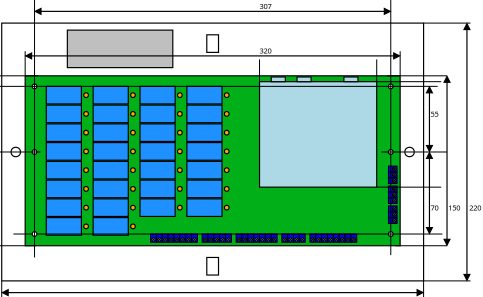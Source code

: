 <?xml version="1.0" encoding="UTF-8"?>
<dia:diagram xmlns:dia="http://www.lysator.liu.se/~alla/dia/">
  <dia:layer name="Фон" visible="true" active="true">
    <dia:object type="Standard - Box" version="0" id="O0">
      <dia:attribute name="obj_pos">
        <dia:point val="0,0"/>
      </dia:attribute>
      <dia:attribute name="obj_bb">
        <dia:rectangle val="-0.05,-0.05;36.05,22.05"/>
      </dia:attribute>
      <dia:attribute name="elem_corner">
        <dia:point val="0,0"/>
      </dia:attribute>
      <dia:attribute name="elem_width">
        <dia:real val="36"/>
      </dia:attribute>
      <dia:attribute name="elem_height">
        <dia:real val="22"/>
      </dia:attribute>
      <dia:attribute name="show_background">
        <dia:boolean val="true"/>
      </dia:attribute>
    </dia:object>
    <dia:object type="Standard - Box" version="0" id="O1">
      <dia:attribute name="obj_pos">
        <dia:point val="2,4.5"/>
      </dia:attribute>
      <dia:attribute name="obj_bb">
        <dia:rectangle val="1.95,4.45;34.05,19.05"/>
      </dia:attribute>
      <dia:attribute name="elem_corner">
        <dia:point val="2,4.5"/>
      </dia:attribute>
      <dia:attribute name="elem_width">
        <dia:real val="32.0"/>
      </dia:attribute>
      <dia:attribute name="elem_height">
        <dia:real val="14.5"/>
      </dia:attribute>
      <dia:attribute name="border_width">
        <dia:real val="0.1"/>
      </dia:attribute>
      <dia:attribute name="inner_color">
        <dia:color val="#01b018"/>
      </dia:attribute>
      <dia:attribute name="show_background">
        <dia:boolean val="true"/>
      </dia:attribute>
    </dia:object>
    <dia:object type="Standard - Box" version="0" id="O2">
      <dia:attribute name="obj_pos">
        <dia:point val="17.5,1"/>
      </dia:attribute>
      <dia:attribute name="obj_bb">
        <dia:rectangle val="17.45,0.95;18.55,2.55"/>
      </dia:attribute>
      <dia:attribute name="elem_corner">
        <dia:point val="17.5,1"/>
      </dia:attribute>
      <dia:attribute name="elem_width">
        <dia:real val="1"/>
      </dia:attribute>
      <dia:attribute name="elem_height">
        <dia:real val="1.5"/>
      </dia:attribute>
      <dia:attribute name="show_background">
        <dia:boolean val="true"/>
      </dia:attribute>
    </dia:object>
    <dia:object type="Standard - Box" version="0" id="O3">
      <dia:attribute name="obj_pos">
        <dia:point val="17.5,20"/>
      </dia:attribute>
      <dia:attribute name="obj_bb">
        <dia:rectangle val="17.45,19.95;18.55,21.55"/>
      </dia:attribute>
      <dia:attribute name="elem_corner">
        <dia:point val="17.5,20"/>
      </dia:attribute>
      <dia:attribute name="elem_width">
        <dia:real val="1"/>
      </dia:attribute>
      <dia:attribute name="elem_height">
        <dia:real val="1.5"/>
      </dia:attribute>
      <dia:attribute name="show_background">
        <dia:boolean val="true"/>
      </dia:attribute>
    </dia:object>
    <dia:object type="Standard - Ellipse" version="0" id="O4">
      <dia:attribute name="obj_pos">
        <dia:point val="0.8,10.6"/>
      </dia:attribute>
      <dia:attribute name="obj_bb">
        <dia:rectangle val="0.75,10.55;1.65,11.45"/>
      </dia:attribute>
      <dia:attribute name="elem_corner">
        <dia:point val="0.8,10.6"/>
      </dia:attribute>
      <dia:attribute name="elem_width">
        <dia:real val="0.8"/>
      </dia:attribute>
      <dia:attribute name="elem_height">
        <dia:real val="0.8"/>
      </dia:attribute>
    </dia:object>
    <dia:object type="Standard - Ellipse" version="0" id="O5">
      <dia:attribute name="obj_pos">
        <dia:point val="34.4,10.6"/>
      </dia:attribute>
      <dia:attribute name="obj_bb">
        <dia:rectangle val="34.35,10.55;35.25,11.45"/>
      </dia:attribute>
      <dia:attribute name="elem_corner">
        <dia:point val="34.4,10.6"/>
      </dia:attribute>
      <dia:attribute name="elem_width">
        <dia:real val="0.8"/>
      </dia:attribute>
      <dia:attribute name="elem_height">
        <dia:real val="0.8"/>
      </dia:attribute>
    </dia:object>
    <dia:object type="Standard - Ellipse" version="0" id="O6">
      <dia:attribute name="obj_pos">
        <dia:point val="2.6,10.8"/>
      </dia:attribute>
      <dia:attribute name="obj_bb">
        <dia:rectangle val="2.55,10.75;3.05,11.25"/>
      </dia:attribute>
      <dia:attribute name="elem_corner">
        <dia:point val="2.6,10.8"/>
      </dia:attribute>
      <dia:attribute name="elem_width">
        <dia:real val="0.4"/>
      </dia:attribute>
      <dia:attribute name="elem_height">
        <dia:real val="0.4"/>
      </dia:attribute>
    </dia:object>
    <dia:object type="Standard - Ellipse" version="0" id="O7">
      <dia:attribute name="obj_pos">
        <dia:point val="33,10.8"/>
      </dia:attribute>
      <dia:attribute name="obj_bb">
        <dia:rectangle val="32.95,10.75;33.45,11.25"/>
      </dia:attribute>
      <dia:attribute name="elem_corner">
        <dia:point val="33,10.8"/>
      </dia:attribute>
      <dia:attribute name="elem_width">
        <dia:real val="0.4"/>
      </dia:attribute>
      <dia:attribute name="elem_height">
        <dia:real val="0.4"/>
      </dia:attribute>
    </dia:object>
    <dia:group>
      <dia:object type="Standard - Box" version="0" id="O8">
        <dia:attribute name="obj_pos">
          <dia:point val="15.8,8.6"/>
        </dia:attribute>
        <dia:attribute name="obj_bb">
          <dia:rectangle val="15.75,8.55;18.85,10.15"/>
        </dia:attribute>
        <dia:attribute name="elem_corner">
          <dia:point val="15.8,8.6"/>
        </dia:attribute>
        <dia:attribute name="elem_width">
          <dia:real val="3"/>
        </dia:attribute>
        <dia:attribute name="elem_height">
          <dia:real val="1.5"/>
        </dia:attribute>
        <dia:attribute name="border_width">
          <dia:real val="0.1"/>
        </dia:attribute>
        <dia:attribute name="inner_color">
          <dia:color val="#1e90ff"/>
        </dia:attribute>
        <dia:attribute name="show_background">
          <dia:boolean val="true"/>
        </dia:attribute>
      </dia:object>
      <dia:object type="Standard - Ellipse" version="0" id="O9">
        <dia:attribute name="obj_pos">
          <dia:point val="19,9.15"/>
        </dia:attribute>
        <dia:attribute name="obj_bb">
          <dia:rectangle val="18.95,9.1;19.45,9.6"/>
        </dia:attribute>
        <dia:attribute name="elem_corner">
          <dia:point val="19,9.15"/>
        </dia:attribute>
        <dia:attribute name="elem_width">
          <dia:real val="0.4"/>
        </dia:attribute>
        <dia:attribute name="elem_height">
          <dia:real val="0.4"/>
        </dia:attribute>
        <dia:attribute name="border_width">
          <dia:real val="0.1"/>
        </dia:attribute>
        <dia:attribute name="inner_color">
          <dia:color val="#ffa500"/>
        </dia:attribute>
      </dia:object>
    </dia:group>
    <dia:group>
      <dia:object type="Standard - Box" version="0" id="O10">
        <dia:attribute name="obj_pos">
          <dia:point val="3.8,16.6"/>
        </dia:attribute>
        <dia:attribute name="obj_bb">
          <dia:rectangle val="3.75,16.55;6.85,18.15"/>
        </dia:attribute>
        <dia:attribute name="elem_corner">
          <dia:point val="3.8,16.6"/>
        </dia:attribute>
        <dia:attribute name="elem_width">
          <dia:real val="3"/>
        </dia:attribute>
        <dia:attribute name="elem_height">
          <dia:real val="1.5"/>
        </dia:attribute>
        <dia:attribute name="border_width">
          <dia:real val="0.1"/>
        </dia:attribute>
        <dia:attribute name="inner_color">
          <dia:color val="#1e90ff"/>
        </dia:attribute>
        <dia:attribute name="show_background">
          <dia:boolean val="true"/>
        </dia:attribute>
      </dia:object>
      <dia:object type="Standard - Ellipse" version="0" id="O11">
        <dia:attribute name="obj_pos">
          <dia:point val="7,17.15"/>
        </dia:attribute>
        <dia:attribute name="obj_bb">
          <dia:rectangle val="6.95,17.1;7.45,17.6"/>
        </dia:attribute>
        <dia:attribute name="elem_corner">
          <dia:point val="7,17.15"/>
        </dia:attribute>
        <dia:attribute name="elem_width">
          <dia:real val="0.4"/>
        </dia:attribute>
        <dia:attribute name="elem_height">
          <dia:real val="0.4"/>
        </dia:attribute>
        <dia:attribute name="border_width">
          <dia:real val="0.1"/>
        </dia:attribute>
        <dia:attribute name="inner_color">
          <dia:color val="#ffa500"/>
        </dia:attribute>
      </dia:object>
    </dia:group>
    <dia:group>
      <dia:object type="Standard - Box" version="0" id="O12">
        <dia:attribute name="obj_pos">
          <dia:point val="3.8,15"/>
        </dia:attribute>
        <dia:attribute name="obj_bb">
          <dia:rectangle val="3.75,14.95;6.85,16.55"/>
        </dia:attribute>
        <dia:attribute name="elem_corner">
          <dia:point val="3.8,15"/>
        </dia:attribute>
        <dia:attribute name="elem_width">
          <dia:real val="3"/>
        </dia:attribute>
        <dia:attribute name="elem_height">
          <dia:real val="1.5"/>
        </dia:attribute>
        <dia:attribute name="border_width">
          <dia:real val="0.1"/>
        </dia:attribute>
        <dia:attribute name="inner_color">
          <dia:color val="#1e90ff"/>
        </dia:attribute>
        <dia:attribute name="show_background">
          <dia:boolean val="true"/>
        </dia:attribute>
      </dia:object>
      <dia:object type="Standard - Ellipse" version="0" id="O13">
        <dia:attribute name="obj_pos">
          <dia:point val="7,15.55"/>
        </dia:attribute>
        <dia:attribute name="obj_bb">
          <dia:rectangle val="6.95,15.5;7.45,16"/>
        </dia:attribute>
        <dia:attribute name="elem_corner">
          <dia:point val="7,15.55"/>
        </dia:attribute>
        <dia:attribute name="elem_width">
          <dia:real val="0.4"/>
        </dia:attribute>
        <dia:attribute name="elem_height">
          <dia:real val="0.4"/>
        </dia:attribute>
        <dia:attribute name="border_width">
          <dia:real val="0.1"/>
        </dia:attribute>
        <dia:attribute name="inner_color">
          <dia:color val="#ffa500"/>
        </dia:attribute>
      </dia:object>
    </dia:group>
    <dia:group>
      <dia:object type="Standard - Box" version="0" id="O14">
        <dia:attribute name="obj_pos">
          <dia:point val="3.8,13.4"/>
        </dia:attribute>
        <dia:attribute name="obj_bb">
          <dia:rectangle val="3.75,13.35;6.85,14.95"/>
        </dia:attribute>
        <dia:attribute name="elem_corner">
          <dia:point val="3.8,13.4"/>
        </dia:attribute>
        <dia:attribute name="elem_width">
          <dia:real val="3"/>
        </dia:attribute>
        <dia:attribute name="elem_height">
          <dia:real val="1.5"/>
        </dia:attribute>
        <dia:attribute name="border_width">
          <dia:real val="0.1"/>
        </dia:attribute>
        <dia:attribute name="inner_color">
          <dia:color val="#1e90ff"/>
        </dia:attribute>
        <dia:attribute name="show_background">
          <dia:boolean val="true"/>
        </dia:attribute>
      </dia:object>
      <dia:object type="Standard - Ellipse" version="0" id="O15">
        <dia:attribute name="obj_pos">
          <dia:point val="7,13.95"/>
        </dia:attribute>
        <dia:attribute name="obj_bb">
          <dia:rectangle val="6.95,13.9;7.45,14.4"/>
        </dia:attribute>
        <dia:attribute name="elem_corner">
          <dia:point val="7,13.95"/>
        </dia:attribute>
        <dia:attribute name="elem_width">
          <dia:real val="0.4"/>
        </dia:attribute>
        <dia:attribute name="elem_height">
          <dia:real val="0.4"/>
        </dia:attribute>
        <dia:attribute name="border_width">
          <dia:real val="0.1"/>
        </dia:attribute>
        <dia:attribute name="inner_color">
          <dia:color val="#ffa500"/>
        </dia:attribute>
      </dia:object>
    </dia:group>
    <dia:group>
      <dia:object type="Standard - Box" version="0" id="O16">
        <dia:attribute name="obj_pos">
          <dia:point val="3.8,11.8"/>
        </dia:attribute>
        <dia:attribute name="obj_bb">
          <dia:rectangle val="3.75,11.75;6.85,13.35"/>
        </dia:attribute>
        <dia:attribute name="elem_corner">
          <dia:point val="3.8,11.8"/>
        </dia:attribute>
        <dia:attribute name="elem_width">
          <dia:real val="3"/>
        </dia:attribute>
        <dia:attribute name="elem_height">
          <dia:real val="1.5"/>
        </dia:attribute>
        <dia:attribute name="border_width">
          <dia:real val="0.1"/>
        </dia:attribute>
        <dia:attribute name="inner_color">
          <dia:color val="#1e90ff"/>
        </dia:attribute>
        <dia:attribute name="show_background">
          <dia:boolean val="true"/>
        </dia:attribute>
      </dia:object>
      <dia:object type="Standard - Ellipse" version="0" id="O17">
        <dia:attribute name="obj_pos">
          <dia:point val="7,12.35"/>
        </dia:attribute>
        <dia:attribute name="obj_bb">
          <dia:rectangle val="6.95,12.3;7.45,12.8"/>
        </dia:attribute>
        <dia:attribute name="elem_corner">
          <dia:point val="7,12.35"/>
        </dia:attribute>
        <dia:attribute name="elem_width">
          <dia:real val="0.4"/>
        </dia:attribute>
        <dia:attribute name="elem_height">
          <dia:real val="0.4"/>
        </dia:attribute>
        <dia:attribute name="border_width">
          <dia:real val="0.1"/>
        </dia:attribute>
        <dia:attribute name="inner_color">
          <dia:color val="#ffa500"/>
        </dia:attribute>
      </dia:object>
    </dia:group>
    <dia:group>
      <dia:object type="Standard - Box" version="0" id="O18">
        <dia:attribute name="obj_pos">
          <dia:point val="3.8,10.2"/>
        </dia:attribute>
        <dia:attribute name="obj_bb">
          <dia:rectangle val="3.75,10.15;6.85,11.75"/>
        </dia:attribute>
        <dia:attribute name="elem_corner">
          <dia:point val="3.8,10.2"/>
        </dia:attribute>
        <dia:attribute name="elem_width">
          <dia:real val="3"/>
        </dia:attribute>
        <dia:attribute name="elem_height">
          <dia:real val="1.5"/>
        </dia:attribute>
        <dia:attribute name="border_width">
          <dia:real val="0.1"/>
        </dia:attribute>
        <dia:attribute name="inner_color">
          <dia:color val="#1e90ff"/>
        </dia:attribute>
        <dia:attribute name="show_background">
          <dia:boolean val="true"/>
        </dia:attribute>
      </dia:object>
      <dia:object type="Standard - Ellipse" version="0" id="O19">
        <dia:attribute name="obj_pos">
          <dia:point val="7,10.75"/>
        </dia:attribute>
        <dia:attribute name="obj_bb">
          <dia:rectangle val="6.95,10.7;7.45,11.2"/>
        </dia:attribute>
        <dia:attribute name="elem_corner">
          <dia:point val="7,10.75"/>
        </dia:attribute>
        <dia:attribute name="elem_width">
          <dia:real val="0.4"/>
        </dia:attribute>
        <dia:attribute name="elem_height">
          <dia:real val="0.4"/>
        </dia:attribute>
        <dia:attribute name="border_width">
          <dia:real val="0.1"/>
        </dia:attribute>
        <dia:attribute name="inner_color">
          <dia:color val="#ffa500"/>
        </dia:attribute>
      </dia:object>
    </dia:group>
    <dia:group>
      <dia:object type="Standard - Box" version="0" id="O20">
        <dia:attribute name="obj_pos">
          <dia:point val="3.8,8.6"/>
        </dia:attribute>
        <dia:attribute name="obj_bb">
          <dia:rectangle val="3.75,8.55;6.85,10.15"/>
        </dia:attribute>
        <dia:attribute name="elem_corner">
          <dia:point val="3.8,8.6"/>
        </dia:attribute>
        <dia:attribute name="elem_width">
          <dia:real val="3"/>
        </dia:attribute>
        <dia:attribute name="elem_height">
          <dia:real val="1.5"/>
        </dia:attribute>
        <dia:attribute name="border_width">
          <dia:real val="0.1"/>
        </dia:attribute>
        <dia:attribute name="inner_color">
          <dia:color val="#1e90ff"/>
        </dia:attribute>
        <dia:attribute name="show_background">
          <dia:boolean val="true"/>
        </dia:attribute>
      </dia:object>
      <dia:object type="Standard - Ellipse" version="0" id="O21">
        <dia:attribute name="obj_pos">
          <dia:point val="7,9.15"/>
        </dia:attribute>
        <dia:attribute name="obj_bb">
          <dia:rectangle val="6.95,9.1;7.45,9.6"/>
        </dia:attribute>
        <dia:attribute name="elem_corner">
          <dia:point val="7,9.15"/>
        </dia:attribute>
        <dia:attribute name="elem_width">
          <dia:real val="0.4"/>
        </dia:attribute>
        <dia:attribute name="elem_height">
          <dia:real val="0.4"/>
        </dia:attribute>
        <dia:attribute name="border_width">
          <dia:real val="0.1"/>
        </dia:attribute>
        <dia:attribute name="inner_color">
          <dia:color val="#ffa500"/>
        </dia:attribute>
      </dia:object>
    </dia:group>
    <dia:group>
      <dia:object type="Standard - Box" version="0" id="O22">
        <dia:attribute name="obj_pos">
          <dia:point val="3.8,7"/>
        </dia:attribute>
        <dia:attribute name="obj_bb">
          <dia:rectangle val="3.75,6.95;6.85,8.55"/>
        </dia:attribute>
        <dia:attribute name="elem_corner">
          <dia:point val="3.8,7"/>
        </dia:attribute>
        <dia:attribute name="elem_width">
          <dia:real val="3"/>
        </dia:attribute>
        <dia:attribute name="elem_height">
          <dia:real val="1.5"/>
        </dia:attribute>
        <dia:attribute name="border_width">
          <dia:real val="0.1"/>
        </dia:attribute>
        <dia:attribute name="inner_color">
          <dia:color val="#1e90ff"/>
        </dia:attribute>
        <dia:attribute name="show_background">
          <dia:boolean val="true"/>
        </dia:attribute>
      </dia:object>
      <dia:object type="Standard - Ellipse" version="0" id="O23">
        <dia:attribute name="obj_pos">
          <dia:point val="7,7.55"/>
        </dia:attribute>
        <dia:attribute name="obj_bb">
          <dia:rectangle val="6.95,7.5;7.45,8"/>
        </dia:attribute>
        <dia:attribute name="elem_corner">
          <dia:point val="7,7.55"/>
        </dia:attribute>
        <dia:attribute name="elem_width">
          <dia:real val="0.4"/>
        </dia:attribute>
        <dia:attribute name="elem_height">
          <dia:real val="0.4"/>
        </dia:attribute>
        <dia:attribute name="border_width">
          <dia:real val="0.1"/>
        </dia:attribute>
        <dia:attribute name="inner_color">
          <dia:color val="#ffa500"/>
        </dia:attribute>
      </dia:object>
    </dia:group>
    <dia:group>
      <dia:object type="Standard - Box" version="0" id="O24">
        <dia:attribute name="obj_pos">
          <dia:point val="3.8,5.4"/>
        </dia:attribute>
        <dia:attribute name="obj_bb">
          <dia:rectangle val="3.75,5.35;6.85,6.95"/>
        </dia:attribute>
        <dia:attribute name="elem_corner">
          <dia:point val="3.8,5.4"/>
        </dia:attribute>
        <dia:attribute name="elem_width">
          <dia:real val="3"/>
        </dia:attribute>
        <dia:attribute name="elem_height">
          <dia:real val="1.5"/>
        </dia:attribute>
        <dia:attribute name="border_width">
          <dia:real val="0.1"/>
        </dia:attribute>
        <dia:attribute name="inner_color">
          <dia:color val="#1e90ff"/>
        </dia:attribute>
        <dia:attribute name="show_background">
          <dia:boolean val="true"/>
        </dia:attribute>
      </dia:object>
      <dia:object type="Standard - Ellipse" version="0" id="O25">
        <dia:attribute name="obj_pos">
          <dia:point val="7,5.95"/>
        </dia:attribute>
        <dia:attribute name="obj_bb">
          <dia:rectangle val="6.95,5.9;7.45,6.4"/>
        </dia:attribute>
        <dia:attribute name="elem_corner">
          <dia:point val="7,5.95"/>
        </dia:attribute>
        <dia:attribute name="elem_width">
          <dia:real val="0.4"/>
        </dia:attribute>
        <dia:attribute name="elem_height">
          <dia:real val="0.4"/>
        </dia:attribute>
        <dia:attribute name="border_width">
          <dia:real val="0.1"/>
        </dia:attribute>
        <dia:attribute name="inner_color">
          <dia:color val="#ffa500"/>
        </dia:attribute>
      </dia:object>
    </dia:group>
    <dia:group>
      <dia:object type="Standard - Box" version="0" id="O26">
        <dia:attribute name="obj_pos">
          <dia:point val="15.8,10.2"/>
        </dia:attribute>
        <dia:attribute name="obj_bb">
          <dia:rectangle val="15.75,10.15;18.85,11.75"/>
        </dia:attribute>
        <dia:attribute name="elem_corner">
          <dia:point val="15.8,10.2"/>
        </dia:attribute>
        <dia:attribute name="elem_width">
          <dia:real val="3"/>
        </dia:attribute>
        <dia:attribute name="elem_height">
          <dia:real val="1.5"/>
        </dia:attribute>
        <dia:attribute name="border_width">
          <dia:real val="0.1"/>
        </dia:attribute>
        <dia:attribute name="inner_color">
          <dia:color val="#1e90ff"/>
        </dia:attribute>
        <dia:attribute name="show_background">
          <dia:boolean val="true"/>
        </dia:attribute>
      </dia:object>
      <dia:object type="Standard - Ellipse" version="0" id="O27">
        <dia:attribute name="obj_pos">
          <dia:point val="19,10.75"/>
        </dia:attribute>
        <dia:attribute name="obj_bb">
          <dia:rectangle val="18.95,10.7;19.45,11.2"/>
        </dia:attribute>
        <dia:attribute name="elem_corner">
          <dia:point val="19,10.75"/>
        </dia:attribute>
        <dia:attribute name="elem_width">
          <dia:real val="0.4"/>
        </dia:attribute>
        <dia:attribute name="elem_height">
          <dia:real val="0.4"/>
        </dia:attribute>
        <dia:attribute name="border_width">
          <dia:real val="0.1"/>
        </dia:attribute>
        <dia:attribute name="inner_color">
          <dia:color val="#ffa500"/>
        </dia:attribute>
      </dia:object>
    </dia:group>
    <dia:group>
      <dia:object type="Standard - Box" version="0" id="O28">
        <dia:attribute name="obj_pos">
          <dia:point val="7.8,16.6"/>
        </dia:attribute>
        <dia:attribute name="obj_bb">
          <dia:rectangle val="7.75,16.55;10.85,18.15"/>
        </dia:attribute>
        <dia:attribute name="elem_corner">
          <dia:point val="7.8,16.6"/>
        </dia:attribute>
        <dia:attribute name="elem_width">
          <dia:real val="3"/>
        </dia:attribute>
        <dia:attribute name="elem_height">
          <dia:real val="1.5"/>
        </dia:attribute>
        <dia:attribute name="border_width">
          <dia:real val="0.1"/>
        </dia:attribute>
        <dia:attribute name="inner_color">
          <dia:color val="#1e90ff"/>
        </dia:attribute>
        <dia:attribute name="show_background">
          <dia:boolean val="true"/>
        </dia:attribute>
      </dia:object>
      <dia:object type="Standard - Ellipse" version="0" id="O29">
        <dia:attribute name="obj_pos">
          <dia:point val="11,17.15"/>
        </dia:attribute>
        <dia:attribute name="obj_bb">
          <dia:rectangle val="10.95,17.1;11.45,17.6"/>
        </dia:attribute>
        <dia:attribute name="elem_corner">
          <dia:point val="11,17.15"/>
        </dia:attribute>
        <dia:attribute name="elem_width">
          <dia:real val="0.4"/>
        </dia:attribute>
        <dia:attribute name="elem_height">
          <dia:real val="0.4"/>
        </dia:attribute>
        <dia:attribute name="border_width">
          <dia:real val="0.1"/>
        </dia:attribute>
        <dia:attribute name="inner_color">
          <dia:color val="#ffa500"/>
        </dia:attribute>
      </dia:object>
    </dia:group>
    <dia:group>
      <dia:object type="Standard - Box" version="0" id="O30">
        <dia:attribute name="obj_pos">
          <dia:point val="7.8,15"/>
        </dia:attribute>
        <dia:attribute name="obj_bb">
          <dia:rectangle val="7.75,14.95;10.85,16.55"/>
        </dia:attribute>
        <dia:attribute name="elem_corner">
          <dia:point val="7.8,15"/>
        </dia:attribute>
        <dia:attribute name="elem_width">
          <dia:real val="3"/>
        </dia:attribute>
        <dia:attribute name="elem_height">
          <dia:real val="1.5"/>
        </dia:attribute>
        <dia:attribute name="border_width">
          <dia:real val="0.1"/>
        </dia:attribute>
        <dia:attribute name="inner_color">
          <dia:color val="#1e90ff"/>
        </dia:attribute>
        <dia:attribute name="show_background">
          <dia:boolean val="true"/>
        </dia:attribute>
      </dia:object>
      <dia:object type="Standard - Ellipse" version="0" id="O31">
        <dia:attribute name="obj_pos">
          <dia:point val="11,15.55"/>
        </dia:attribute>
        <dia:attribute name="obj_bb">
          <dia:rectangle val="10.95,15.5;11.45,16"/>
        </dia:attribute>
        <dia:attribute name="elem_corner">
          <dia:point val="11,15.55"/>
        </dia:attribute>
        <dia:attribute name="elem_width">
          <dia:real val="0.4"/>
        </dia:attribute>
        <dia:attribute name="elem_height">
          <dia:real val="0.4"/>
        </dia:attribute>
        <dia:attribute name="border_width">
          <dia:real val="0.1"/>
        </dia:attribute>
        <dia:attribute name="inner_color">
          <dia:color val="#ffa500"/>
        </dia:attribute>
      </dia:object>
    </dia:group>
    <dia:group>
      <dia:object type="Standard - Box" version="0" id="O32">
        <dia:attribute name="obj_pos">
          <dia:point val="7.8,13.4"/>
        </dia:attribute>
        <dia:attribute name="obj_bb">
          <dia:rectangle val="7.75,13.35;10.85,14.95"/>
        </dia:attribute>
        <dia:attribute name="elem_corner">
          <dia:point val="7.8,13.4"/>
        </dia:attribute>
        <dia:attribute name="elem_width">
          <dia:real val="3"/>
        </dia:attribute>
        <dia:attribute name="elem_height">
          <dia:real val="1.5"/>
        </dia:attribute>
        <dia:attribute name="border_width">
          <dia:real val="0.1"/>
        </dia:attribute>
        <dia:attribute name="inner_color">
          <dia:color val="#1e90ff"/>
        </dia:attribute>
        <dia:attribute name="show_background">
          <dia:boolean val="true"/>
        </dia:attribute>
      </dia:object>
      <dia:object type="Standard - Ellipse" version="0" id="O33">
        <dia:attribute name="obj_pos">
          <dia:point val="11,13.95"/>
        </dia:attribute>
        <dia:attribute name="obj_bb">
          <dia:rectangle val="10.95,13.9;11.45,14.4"/>
        </dia:attribute>
        <dia:attribute name="elem_corner">
          <dia:point val="11,13.95"/>
        </dia:attribute>
        <dia:attribute name="elem_width">
          <dia:real val="0.4"/>
        </dia:attribute>
        <dia:attribute name="elem_height">
          <dia:real val="0.4"/>
        </dia:attribute>
        <dia:attribute name="border_width">
          <dia:real val="0.1"/>
        </dia:attribute>
        <dia:attribute name="inner_color">
          <dia:color val="#ffa500"/>
        </dia:attribute>
      </dia:object>
    </dia:group>
    <dia:group>
      <dia:object type="Standard - Box" version="0" id="O34">
        <dia:attribute name="obj_pos">
          <dia:point val="7.8,11.8"/>
        </dia:attribute>
        <dia:attribute name="obj_bb">
          <dia:rectangle val="7.75,11.75;10.85,13.35"/>
        </dia:attribute>
        <dia:attribute name="elem_corner">
          <dia:point val="7.8,11.8"/>
        </dia:attribute>
        <dia:attribute name="elem_width">
          <dia:real val="3"/>
        </dia:attribute>
        <dia:attribute name="elem_height">
          <dia:real val="1.5"/>
        </dia:attribute>
        <dia:attribute name="border_width">
          <dia:real val="0.1"/>
        </dia:attribute>
        <dia:attribute name="inner_color">
          <dia:color val="#1e90ff"/>
        </dia:attribute>
        <dia:attribute name="show_background">
          <dia:boolean val="true"/>
        </dia:attribute>
      </dia:object>
      <dia:object type="Standard - Ellipse" version="0" id="O35">
        <dia:attribute name="obj_pos">
          <dia:point val="11,12.35"/>
        </dia:attribute>
        <dia:attribute name="obj_bb">
          <dia:rectangle val="10.95,12.3;11.45,12.8"/>
        </dia:attribute>
        <dia:attribute name="elem_corner">
          <dia:point val="11,12.35"/>
        </dia:attribute>
        <dia:attribute name="elem_width">
          <dia:real val="0.4"/>
        </dia:attribute>
        <dia:attribute name="elem_height">
          <dia:real val="0.4"/>
        </dia:attribute>
        <dia:attribute name="border_width">
          <dia:real val="0.1"/>
        </dia:attribute>
        <dia:attribute name="inner_color">
          <dia:color val="#ffa500"/>
        </dia:attribute>
      </dia:object>
    </dia:group>
    <dia:group>
      <dia:object type="Standard - Box" version="0" id="O36">
        <dia:attribute name="obj_pos">
          <dia:point val="7.8,10.2"/>
        </dia:attribute>
        <dia:attribute name="obj_bb">
          <dia:rectangle val="7.75,10.15;10.85,11.75"/>
        </dia:attribute>
        <dia:attribute name="elem_corner">
          <dia:point val="7.8,10.2"/>
        </dia:attribute>
        <dia:attribute name="elem_width">
          <dia:real val="3"/>
        </dia:attribute>
        <dia:attribute name="elem_height">
          <dia:real val="1.5"/>
        </dia:attribute>
        <dia:attribute name="border_width">
          <dia:real val="0.1"/>
        </dia:attribute>
        <dia:attribute name="inner_color">
          <dia:color val="#1e90ff"/>
        </dia:attribute>
        <dia:attribute name="show_background">
          <dia:boolean val="true"/>
        </dia:attribute>
      </dia:object>
      <dia:object type="Standard - Ellipse" version="0" id="O37">
        <dia:attribute name="obj_pos">
          <dia:point val="11,10.75"/>
        </dia:attribute>
        <dia:attribute name="obj_bb">
          <dia:rectangle val="10.95,10.7;11.45,11.2"/>
        </dia:attribute>
        <dia:attribute name="elem_corner">
          <dia:point val="11,10.75"/>
        </dia:attribute>
        <dia:attribute name="elem_width">
          <dia:real val="0.4"/>
        </dia:attribute>
        <dia:attribute name="elem_height">
          <dia:real val="0.4"/>
        </dia:attribute>
        <dia:attribute name="border_width">
          <dia:real val="0.1"/>
        </dia:attribute>
        <dia:attribute name="inner_color">
          <dia:color val="#ffa500"/>
        </dia:attribute>
      </dia:object>
    </dia:group>
    <dia:group>
      <dia:object type="Standard - Box" version="0" id="O38">
        <dia:attribute name="obj_pos">
          <dia:point val="7.8,8.6"/>
        </dia:attribute>
        <dia:attribute name="obj_bb">
          <dia:rectangle val="7.75,8.55;10.85,10.15"/>
        </dia:attribute>
        <dia:attribute name="elem_corner">
          <dia:point val="7.8,8.6"/>
        </dia:attribute>
        <dia:attribute name="elem_width">
          <dia:real val="3"/>
        </dia:attribute>
        <dia:attribute name="elem_height">
          <dia:real val="1.5"/>
        </dia:attribute>
        <dia:attribute name="border_width">
          <dia:real val="0.1"/>
        </dia:attribute>
        <dia:attribute name="inner_color">
          <dia:color val="#1e90ff"/>
        </dia:attribute>
        <dia:attribute name="show_background">
          <dia:boolean val="true"/>
        </dia:attribute>
      </dia:object>
      <dia:object type="Standard - Ellipse" version="0" id="O39">
        <dia:attribute name="obj_pos">
          <dia:point val="11,9.15"/>
        </dia:attribute>
        <dia:attribute name="obj_bb">
          <dia:rectangle val="10.95,9.1;11.45,9.6"/>
        </dia:attribute>
        <dia:attribute name="elem_corner">
          <dia:point val="11,9.15"/>
        </dia:attribute>
        <dia:attribute name="elem_width">
          <dia:real val="0.4"/>
        </dia:attribute>
        <dia:attribute name="elem_height">
          <dia:real val="0.4"/>
        </dia:attribute>
        <dia:attribute name="border_width">
          <dia:real val="0.1"/>
        </dia:attribute>
        <dia:attribute name="inner_color">
          <dia:color val="#ffa500"/>
        </dia:attribute>
      </dia:object>
    </dia:group>
    <dia:group>
      <dia:object type="Standard - Box" version="0" id="O40">
        <dia:attribute name="obj_pos">
          <dia:point val="7.8,7"/>
        </dia:attribute>
        <dia:attribute name="obj_bb">
          <dia:rectangle val="7.75,6.95;10.85,8.55"/>
        </dia:attribute>
        <dia:attribute name="elem_corner">
          <dia:point val="7.8,7"/>
        </dia:attribute>
        <dia:attribute name="elem_width">
          <dia:real val="3"/>
        </dia:attribute>
        <dia:attribute name="elem_height">
          <dia:real val="1.5"/>
        </dia:attribute>
        <dia:attribute name="border_width">
          <dia:real val="0.1"/>
        </dia:attribute>
        <dia:attribute name="inner_color">
          <dia:color val="#1e90ff"/>
        </dia:attribute>
        <dia:attribute name="show_background">
          <dia:boolean val="true"/>
        </dia:attribute>
      </dia:object>
      <dia:object type="Standard - Ellipse" version="0" id="O41">
        <dia:attribute name="obj_pos">
          <dia:point val="11,7.55"/>
        </dia:attribute>
        <dia:attribute name="obj_bb">
          <dia:rectangle val="10.95,7.5;11.45,8"/>
        </dia:attribute>
        <dia:attribute name="elem_corner">
          <dia:point val="11,7.55"/>
        </dia:attribute>
        <dia:attribute name="elem_width">
          <dia:real val="0.4"/>
        </dia:attribute>
        <dia:attribute name="elem_height">
          <dia:real val="0.4"/>
        </dia:attribute>
        <dia:attribute name="border_width">
          <dia:real val="0.1"/>
        </dia:attribute>
        <dia:attribute name="inner_color">
          <dia:color val="#ffa500"/>
        </dia:attribute>
      </dia:object>
    </dia:group>
    <dia:group>
      <dia:object type="Standard - Box" version="0" id="O42">
        <dia:attribute name="obj_pos">
          <dia:point val="7.8,5.4"/>
        </dia:attribute>
        <dia:attribute name="obj_bb">
          <dia:rectangle val="7.75,5.35;10.85,6.95"/>
        </dia:attribute>
        <dia:attribute name="elem_corner">
          <dia:point val="7.8,5.4"/>
        </dia:attribute>
        <dia:attribute name="elem_width">
          <dia:real val="3"/>
        </dia:attribute>
        <dia:attribute name="elem_height">
          <dia:real val="1.5"/>
        </dia:attribute>
        <dia:attribute name="border_width">
          <dia:real val="0.1"/>
        </dia:attribute>
        <dia:attribute name="inner_color">
          <dia:color val="#1e90ff"/>
        </dia:attribute>
        <dia:attribute name="show_background">
          <dia:boolean val="true"/>
        </dia:attribute>
      </dia:object>
      <dia:object type="Standard - Ellipse" version="0" id="O43">
        <dia:attribute name="obj_pos">
          <dia:point val="11,5.95"/>
        </dia:attribute>
        <dia:attribute name="obj_bb">
          <dia:rectangle val="10.95,5.9;11.45,6.4"/>
        </dia:attribute>
        <dia:attribute name="elem_corner">
          <dia:point val="11,5.95"/>
        </dia:attribute>
        <dia:attribute name="elem_width">
          <dia:real val="0.4"/>
        </dia:attribute>
        <dia:attribute name="elem_height">
          <dia:real val="0.4"/>
        </dia:attribute>
        <dia:attribute name="border_width">
          <dia:real val="0.1"/>
        </dia:attribute>
        <dia:attribute name="inner_color">
          <dia:color val="#ffa500"/>
        </dia:attribute>
      </dia:object>
    </dia:group>
    <dia:group>
      <dia:object type="Standard - Box" version="0" id="O44">
        <dia:attribute name="obj_pos">
          <dia:point val="15.8,11.8"/>
        </dia:attribute>
        <dia:attribute name="obj_bb">
          <dia:rectangle val="15.75,11.75;18.85,13.35"/>
        </dia:attribute>
        <dia:attribute name="elem_corner">
          <dia:point val="15.8,11.8"/>
        </dia:attribute>
        <dia:attribute name="elem_width">
          <dia:real val="3"/>
        </dia:attribute>
        <dia:attribute name="elem_height">
          <dia:real val="1.5"/>
        </dia:attribute>
        <dia:attribute name="border_width">
          <dia:real val="0.1"/>
        </dia:attribute>
        <dia:attribute name="inner_color">
          <dia:color val="#1e90ff"/>
        </dia:attribute>
        <dia:attribute name="show_background">
          <dia:boolean val="true"/>
        </dia:attribute>
      </dia:object>
      <dia:object type="Standard - Ellipse" version="0" id="O45">
        <dia:attribute name="obj_pos">
          <dia:point val="19,12.35"/>
        </dia:attribute>
        <dia:attribute name="obj_bb">
          <dia:rectangle val="18.95,12.3;19.45,12.8"/>
        </dia:attribute>
        <dia:attribute name="elem_corner">
          <dia:point val="19,12.35"/>
        </dia:attribute>
        <dia:attribute name="elem_width">
          <dia:real val="0.4"/>
        </dia:attribute>
        <dia:attribute name="elem_height">
          <dia:real val="0.4"/>
        </dia:attribute>
        <dia:attribute name="border_width">
          <dia:real val="0.1"/>
        </dia:attribute>
        <dia:attribute name="inner_color">
          <dia:color val="#ffa500"/>
        </dia:attribute>
      </dia:object>
    </dia:group>
    <dia:group>
      <dia:object type="Standard - Box" version="0" id="O46">
        <dia:attribute name="obj_pos">
          <dia:point val="15.8,15"/>
        </dia:attribute>
        <dia:attribute name="obj_bb">
          <dia:rectangle val="15.75,14.95;18.85,16.55"/>
        </dia:attribute>
        <dia:attribute name="elem_corner">
          <dia:point val="15.8,15"/>
        </dia:attribute>
        <dia:attribute name="elem_width">
          <dia:real val="3"/>
        </dia:attribute>
        <dia:attribute name="elem_height">
          <dia:real val="1.5"/>
        </dia:attribute>
        <dia:attribute name="border_width">
          <dia:real val="0.1"/>
        </dia:attribute>
        <dia:attribute name="inner_color">
          <dia:color val="#1e90ff"/>
        </dia:attribute>
        <dia:attribute name="show_background">
          <dia:boolean val="true"/>
        </dia:attribute>
      </dia:object>
      <dia:object type="Standard - Ellipse" version="0" id="O47">
        <dia:attribute name="obj_pos">
          <dia:point val="19,15.55"/>
        </dia:attribute>
        <dia:attribute name="obj_bb">
          <dia:rectangle val="18.95,15.5;19.45,16"/>
        </dia:attribute>
        <dia:attribute name="elem_corner">
          <dia:point val="19,15.55"/>
        </dia:attribute>
        <dia:attribute name="elem_width">
          <dia:real val="0.4"/>
        </dia:attribute>
        <dia:attribute name="elem_height">
          <dia:real val="0.4"/>
        </dia:attribute>
        <dia:attribute name="border_width">
          <dia:real val="0.1"/>
        </dia:attribute>
        <dia:attribute name="inner_color">
          <dia:color val="#ffa500"/>
        </dia:attribute>
      </dia:object>
    </dia:group>
    <dia:group>
      <dia:object type="Standard - Box" version="0" id="O48">
        <dia:attribute name="obj_pos">
          <dia:point val="11.8,15"/>
        </dia:attribute>
        <dia:attribute name="obj_bb">
          <dia:rectangle val="11.75,14.95;14.85,16.55"/>
        </dia:attribute>
        <dia:attribute name="elem_corner">
          <dia:point val="11.8,15"/>
        </dia:attribute>
        <dia:attribute name="elem_width">
          <dia:real val="3"/>
        </dia:attribute>
        <dia:attribute name="elem_height">
          <dia:real val="1.5"/>
        </dia:attribute>
        <dia:attribute name="border_width">
          <dia:real val="0.1"/>
        </dia:attribute>
        <dia:attribute name="inner_color">
          <dia:color val="#1e90ff"/>
        </dia:attribute>
        <dia:attribute name="show_background">
          <dia:boolean val="true"/>
        </dia:attribute>
      </dia:object>
      <dia:object type="Standard - Ellipse" version="0" id="O49">
        <dia:attribute name="obj_pos">
          <dia:point val="15,15.55"/>
        </dia:attribute>
        <dia:attribute name="obj_bb">
          <dia:rectangle val="14.95,15.5;15.45,16"/>
        </dia:attribute>
        <dia:attribute name="elem_corner">
          <dia:point val="15,15.55"/>
        </dia:attribute>
        <dia:attribute name="elem_width">
          <dia:real val="0.4"/>
        </dia:attribute>
        <dia:attribute name="elem_height">
          <dia:real val="0.4"/>
        </dia:attribute>
        <dia:attribute name="border_width">
          <dia:real val="0.1"/>
        </dia:attribute>
        <dia:attribute name="inner_color">
          <dia:color val="#ffa500"/>
        </dia:attribute>
      </dia:object>
    </dia:group>
    <dia:group>
      <dia:object type="Standard - Box" version="0" id="O50">
        <dia:attribute name="obj_pos">
          <dia:point val="11.8,13.4"/>
        </dia:attribute>
        <dia:attribute name="obj_bb">
          <dia:rectangle val="11.75,13.35;14.85,14.95"/>
        </dia:attribute>
        <dia:attribute name="elem_corner">
          <dia:point val="11.8,13.4"/>
        </dia:attribute>
        <dia:attribute name="elem_width">
          <dia:real val="3"/>
        </dia:attribute>
        <dia:attribute name="elem_height">
          <dia:real val="1.5"/>
        </dia:attribute>
        <dia:attribute name="border_width">
          <dia:real val="0.1"/>
        </dia:attribute>
        <dia:attribute name="inner_color">
          <dia:color val="#1e90ff"/>
        </dia:attribute>
        <dia:attribute name="show_background">
          <dia:boolean val="true"/>
        </dia:attribute>
      </dia:object>
      <dia:object type="Standard - Ellipse" version="0" id="O51">
        <dia:attribute name="obj_pos">
          <dia:point val="15,13.95"/>
        </dia:attribute>
        <dia:attribute name="obj_bb">
          <dia:rectangle val="14.95,13.9;15.45,14.4"/>
        </dia:attribute>
        <dia:attribute name="elem_corner">
          <dia:point val="15,13.95"/>
        </dia:attribute>
        <dia:attribute name="elem_width">
          <dia:real val="0.4"/>
        </dia:attribute>
        <dia:attribute name="elem_height">
          <dia:real val="0.4"/>
        </dia:attribute>
        <dia:attribute name="border_width">
          <dia:real val="0.1"/>
        </dia:attribute>
        <dia:attribute name="inner_color">
          <dia:color val="#ffa500"/>
        </dia:attribute>
      </dia:object>
    </dia:group>
    <dia:group>
      <dia:object type="Standard - Box" version="0" id="O52">
        <dia:attribute name="obj_pos">
          <dia:point val="11.8,11.8"/>
        </dia:attribute>
        <dia:attribute name="obj_bb">
          <dia:rectangle val="11.75,11.75;14.85,13.35"/>
        </dia:attribute>
        <dia:attribute name="elem_corner">
          <dia:point val="11.8,11.8"/>
        </dia:attribute>
        <dia:attribute name="elem_width">
          <dia:real val="3"/>
        </dia:attribute>
        <dia:attribute name="elem_height">
          <dia:real val="1.5"/>
        </dia:attribute>
        <dia:attribute name="border_width">
          <dia:real val="0.1"/>
        </dia:attribute>
        <dia:attribute name="inner_color">
          <dia:color val="#1e90ff"/>
        </dia:attribute>
        <dia:attribute name="show_background">
          <dia:boolean val="true"/>
        </dia:attribute>
      </dia:object>
      <dia:object type="Standard - Ellipse" version="0" id="O53">
        <dia:attribute name="obj_pos">
          <dia:point val="15,12.35"/>
        </dia:attribute>
        <dia:attribute name="obj_bb">
          <dia:rectangle val="14.95,12.3;15.45,12.8"/>
        </dia:attribute>
        <dia:attribute name="elem_corner">
          <dia:point val="15,12.35"/>
        </dia:attribute>
        <dia:attribute name="elem_width">
          <dia:real val="0.4"/>
        </dia:attribute>
        <dia:attribute name="elem_height">
          <dia:real val="0.4"/>
        </dia:attribute>
        <dia:attribute name="border_width">
          <dia:real val="0.1"/>
        </dia:attribute>
        <dia:attribute name="inner_color">
          <dia:color val="#ffa500"/>
        </dia:attribute>
      </dia:object>
    </dia:group>
    <dia:group>
      <dia:object type="Standard - Box" version="0" id="O54">
        <dia:attribute name="obj_pos">
          <dia:point val="11.8,10.2"/>
        </dia:attribute>
        <dia:attribute name="obj_bb">
          <dia:rectangle val="11.75,10.15;14.85,11.75"/>
        </dia:attribute>
        <dia:attribute name="elem_corner">
          <dia:point val="11.8,10.2"/>
        </dia:attribute>
        <dia:attribute name="elem_width">
          <dia:real val="3"/>
        </dia:attribute>
        <dia:attribute name="elem_height">
          <dia:real val="1.5"/>
        </dia:attribute>
        <dia:attribute name="border_width">
          <dia:real val="0.1"/>
        </dia:attribute>
        <dia:attribute name="inner_color">
          <dia:color val="#1e90ff"/>
        </dia:attribute>
        <dia:attribute name="show_background">
          <dia:boolean val="true"/>
        </dia:attribute>
      </dia:object>
      <dia:object type="Standard - Ellipse" version="0" id="O55">
        <dia:attribute name="obj_pos">
          <dia:point val="15,10.75"/>
        </dia:attribute>
        <dia:attribute name="obj_bb">
          <dia:rectangle val="14.95,10.7;15.45,11.2"/>
        </dia:attribute>
        <dia:attribute name="elem_corner">
          <dia:point val="15,10.75"/>
        </dia:attribute>
        <dia:attribute name="elem_width">
          <dia:real val="0.4"/>
        </dia:attribute>
        <dia:attribute name="elem_height">
          <dia:real val="0.4"/>
        </dia:attribute>
        <dia:attribute name="border_width">
          <dia:real val="0.1"/>
        </dia:attribute>
        <dia:attribute name="inner_color">
          <dia:color val="#ffa500"/>
        </dia:attribute>
      </dia:object>
    </dia:group>
    <dia:group>
      <dia:object type="Standard - Box" version="0" id="O56">
        <dia:attribute name="obj_pos">
          <dia:point val="11.8,8.6"/>
        </dia:attribute>
        <dia:attribute name="obj_bb">
          <dia:rectangle val="11.75,8.55;14.85,10.15"/>
        </dia:attribute>
        <dia:attribute name="elem_corner">
          <dia:point val="11.8,8.6"/>
        </dia:attribute>
        <dia:attribute name="elem_width">
          <dia:real val="3"/>
        </dia:attribute>
        <dia:attribute name="elem_height">
          <dia:real val="1.5"/>
        </dia:attribute>
        <dia:attribute name="border_width">
          <dia:real val="0.1"/>
        </dia:attribute>
        <dia:attribute name="inner_color">
          <dia:color val="#1e90ff"/>
        </dia:attribute>
        <dia:attribute name="show_background">
          <dia:boolean val="true"/>
        </dia:attribute>
      </dia:object>
      <dia:object type="Standard - Ellipse" version="0" id="O57">
        <dia:attribute name="obj_pos">
          <dia:point val="15,9.15"/>
        </dia:attribute>
        <dia:attribute name="obj_bb">
          <dia:rectangle val="14.95,9.1;15.45,9.6"/>
        </dia:attribute>
        <dia:attribute name="elem_corner">
          <dia:point val="15,9.15"/>
        </dia:attribute>
        <dia:attribute name="elem_width">
          <dia:real val="0.4"/>
        </dia:attribute>
        <dia:attribute name="elem_height">
          <dia:real val="0.4"/>
        </dia:attribute>
        <dia:attribute name="border_width">
          <dia:real val="0.1"/>
        </dia:attribute>
        <dia:attribute name="inner_color">
          <dia:color val="#ffa500"/>
        </dia:attribute>
      </dia:object>
    </dia:group>
    <dia:group>
      <dia:object type="Standard - Box" version="0" id="O58">
        <dia:attribute name="obj_pos">
          <dia:point val="11.8,7"/>
        </dia:attribute>
        <dia:attribute name="obj_bb">
          <dia:rectangle val="11.75,6.95;14.85,8.55"/>
        </dia:attribute>
        <dia:attribute name="elem_corner">
          <dia:point val="11.8,7"/>
        </dia:attribute>
        <dia:attribute name="elem_width">
          <dia:real val="3"/>
        </dia:attribute>
        <dia:attribute name="elem_height">
          <dia:real val="1.5"/>
        </dia:attribute>
        <dia:attribute name="border_width">
          <dia:real val="0.1"/>
        </dia:attribute>
        <dia:attribute name="inner_color">
          <dia:color val="#1e90ff"/>
        </dia:attribute>
        <dia:attribute name="show_background">
          <dia:boolean val="true"/>
        </dia:attribute>
      </dia:object>
      <dia:object type="Standard - Ellipse" version="0" id="O59">
        <dia:attribute name="obj_pos">
          <dia:point val="15,7.55"/>
        </dia:attribute>
        <dia:attribute name="obj_bb">
          <dia:rectangle val="14.95,7.5;15.45,8"/>
        </dia:attribute>
        <dia:attribute name="elem_corner">
          <dia:point val="15,7.55"/>
        </dia:attribute>
        <dia:attribute name="elem_width">
          <dia:real val="0.4"/>
        </dia:attribute>
        <dia:attribute name="elem_height">
          <dia:real val="0.4"/>
        </dia:attribute>
        <dia:attribute name="border_width">
          <dia:real val="0.1"/>
        </dia:attribute>
        <dia:attribute name="inner_color">
          <dia:color val="#ffa500"/>
        </dia:attribute>
      </dia:object>
    </dia:group>
    <dia:group>
      <dia:object type="Standard - Box" version="0" id="O60">
        <dia:attribute name="obj_pos">
          <dia:point val="11.8,5.4"/>
        </dia:attribute>
        <dia:attribute name="obj_bb">
          <dia:rectangle val="11.75,5.35;14.85,6.95"/>
        </dia:attribute>
        <dia:attribute name="elem_corner">
          <dia:point val="11.8,5.4"/>
        </dia:attribute>
        <dia:attribute name="elem_width">
          <dia:real val="3"/>
        </dia:attribute>
        <dia:attribute name="elem_height">
          <dia:real val="1.5"/>
        </dia:attribute>
        <dia:attribute name="border_width">
          <dia:real val="0.1"/>
        </dia:attribute>
        <dia:attribute name="inner_color">
          <dia:color val="#1e90ff"/>
        </dia:attribute>
        <dia:attribute name="show_background">
          <dia:boolean val="true"/>
        </dia:attribute>
      </dia:object>
      <dia:object type="Standard - Ellipse" version="0" id="O61">
        <dia:attribute name="obj_pos">
          <dia:point val="15,5.95"/>
        </dia:attribute>
        <dia:attribute name="obj_bb">
          <dia:rectangle val="14.95,5.9;15.45,6.4"/>
        </dia:attribute>
        <dia:attribute name="elem_corner">
          <dia:point val="15,5.95"/>
        </dia:attribute>
        <dia:attribute name="elem_width">
          <dia:real val="0.4"/>
        </dia:attribute>
        <dia:attribute name="elem_height">
          <dia:real val="0.4"/>
        </dia:attribute>
        <dia:attribute name="border_width">
          <dia:real val="0.1"/>
        </dia:attribute>
        <dia:attribute name="inner_color">
          <dia:color val="#ffa500"/>
        </dia:attribute>
      </dia:object>
    </dia:group>
    <dia:group>
      <dia:object type="Standard - Box" version="0" id="O62">
        <dia:attribute name="obj_pos">
          <dia:point val="15.8,5.4"/>
        </dia:attribute>
        <dia:attribute name="obj_bb">
          <dia:rectangle val="15.75,5.35;18.85,6.95"/>
        </dia:attribute>
        <dia:attribute name="elem_corner">
          <dia:point val="15.8,5.4"/>
        </dia:attribute>
        <dia:attribute name="elem_width">
          <dia:real val="3"/>
        </dia:attribute>
        <dia:attribute name="elem_height">
          <dia:real val="1.5"/>
        </dia:attribute>
        <dia:attribute name="border_width">
          <dia:real val="0.1"/>
        </dia:attribute>
        <dia:attribute name="inner_color">
          <dia:color val="#1e90ff"/>
        </dia:attribute>
        <dia:attribute name="show_background">
          <dia:boolean val="true"/>
        </dia:attribute>
      </dia:object>
      <dia:object type="Standard - Ellipse" version="0" id="O63">
        <dia:attribute name="obj_pos">
          <dia:point val="19,5.95"/>
        </dia:attribute>
        <dia:attribute name="obj_bb">
          <dia:rectangle val="18.95,5.9;19.45,6.4"/>
        </dia:attribute>
        <dia:attribute name="elem_corner">
          <dia:point val="19,5.95"/>
        </dia:attribute>
        <dia:attribute name="elem_width">
          <dia:real val="0.4"/>
        </dia:attribute>
        <dia:attribute name="elem_height">
          <dia:real val="0.4"/>
        </dia:attribute>
        <dia:attribute name="border_width">
          <dia:real val="0.1"/>
        </dia:attribute>
        <dia:attribute name="inner_color">
          <dia:color val="#ffa500"/>
        </dia:attribute>
      </dia:object>
    </dia:group>
    <dia:group>
      <dia:object type="Standard - Box" version="0" id="O64">
        <dia:attribute name="obj_pos">
          <dia:point val="15.8,7"/>
        </dia:attribute>
        <dia:attribute name="obj_bb">
          <dia:rectangle val="15.75,6.95;18.85,8.55"/>
        </dia:attribute>
        <dia:attribute name="elem_corner">
          <dia:point val="15.8,7"/>
        </dia:attribute>
        <dia:attribute name="elem_width">
          <dia:real val="3"/>
        </dia:attribute>
        <dia:attribute name="elem_height">
          <dia:real val="1.5"/>
        </dia:attribute>
        <dia:attribute name="border_width">
          <dia:real val="0.1"/>
        </dia:attribute>
        <dia:attribute name="inner_color">
          <dia:color val="#1e90ff"/>
        </dia:attribute>
        <dia:attribute name="show_background">
          <dia:boolean val="true"/>
        </dia:attribute>
      </dia:object>
      <dia:object type="Standard - Ellipse" version="0" id="O65">
        <dia:attribute name="obj_pos">
          <dia:point val="19,7.55"/>
        </dia:attribute>
        <dia:attribute name="obj_bb">
          <dia:rectangle val="18.95,7.5;19.45,8"/>
        </dia:attribute>
        <dia:attribute name="elem_corner">
          <dia:point val="19,7.55"/>
        </dia:attribute>
        <dia:attribute name="elem_width">
          <dia:real val="0.4"/>
        </dia:attribute>
        <dia:attribute name="elem_height">
          <dia:real val="0.4"/>
        </dia:attribute>
        <dia:attribute name="border_width">
          <dia:real val="0.1"/>
        </dia:attribute>
        <dia:attribute name="inner_color">
          <dia:color val="#ffa500"/>
        </dia:attribute>
      </dia:object>
    </dia:group>
    <dia:group>
      <dia:object type="Standard - Box" version="0" id="O66">
        <dia:attribute name="obj_pos">
          <dia:point val="22,5"/>
        </dia:attribute>
        <dia:attribute name="obj_bb">
          <dia:rectangle val="21.95,4.95;32.05,14.05"/>
        </dia:attribute>
        <dia:attribute name="elem_corner">
          <dia:point val="22,5"/>
        </dia:attribute>
        <dia:attribute name="elem_width">
          <dia:real val="10"/>
        </dia:attribute>
        <dia:attribute name="elem_height">
          <dia:real val="9"/>
        </dia:attribute>
        <dia:attribute name="border_width">
          <dia:real val="0.1"/>
        </dia:attribute>
        <dia:attribute name="inner_color">
          <dia:color val="#add8e6"/>
        </dia:attribute>
        <dia:attribute name="show_background">
          <dia:boolean val="true"/>
        </dia:attribute>
      </dia:object>
      <dia:object type="Standard - Box" version="0" id="O67">
        <dia:attribute name="obj_pos">
          <dia:point val="23,4.6"/>
        </dia:attribute>
        <dia:attribute name="obj_bb">
          <dia:rectangle val="22.95,4.55;24.25,5.05"/>
        </dia:attribute>
        <dia:attribute name="elem_corner">
          <dia:point val="23,4.6"/>
        </dia:attribute>
        <dia:attribute name="elem_width">
          <dia:real val="1.2"/>
        </dia:attribute>
        <dia:attribute name="elem_height">
          <dia:real val="0.4"/>
        </dia:attribute>
        <dia:attribute name="border_width">
          <dia:real val="0.1"/>
        </dia:attribute>
        <dia:attribute name="inner_color">
          <dia:color val="#add8e6"/>
        </dia:attribute>
        <dia:attribute name="show_background">
          <dia:boolean val="true"/>
        </dia:attribute>
      </dia:object>
      <dia:object type="Standard - Box" version="0" id="O68">
        <dia:attribute name="obj_pos">
          <dia:point val="25.2,4.6"/>
        </dia:attribute>
        <dia:attribute name="obj_bb">
          <dia:rectangle val="25.15,4.55;26.45,5.05"/>
        </dia:attribute>
        <dia:attribute name="elem_corner">
          <dia:point val="25.2,4.6"/>
        </dia:attribute>
        <dia:attribute name="elem_width">
          <dia:real val="1.2"/>
        </dia:attribute>
        <dia:attribute name="elem_height">
          <dia:real val="0.4"/>
        </dia:attribute>
        <dia:attribute name="border_width">
          <dia:real val="0.1"/>
        </dia:attribute>
        <dia:attribute name="inner_color">
          <dia:color val="#add8e6"/>
        </dia:attribute>
        <dia:attribute name="show_background">
          <dia:boolean val="true"/>
        </dia:attribute>
      </dia:object>
      <dia:object type="Standard - Box" version="0" id="O69">
        <dia:attribute name="obj_pos">
          <dia:point val="29.2,4.6"/>
        </dia:attribute>
        <dia:attribute name="obj_bb">
          <dia:rectangle val="29.15,4.55;30.45,5.05"/>
        </dia:attribute>
        <dia:attribute name="elem_corner">
          <dia:point val="29.2,4.6"/>
        </dia:attribute>
        <dia:attribute name="elem_width">
          <dia:real val="1.2"/>
        </dia:attribute>
        <dia:attribute name="elem_height">
          <dia:real val="0.4"/>
        </dia:attribute>
        <dia:attribute name="border_width">
          <dia:real val="0.1"/>
        </dia:attribute>
        <dia:attribute name="inner_color">
          <dia:color val="#add8e6"/>
        </dia:attribute>
        <dia:attribute name="show_background">
          <dia:boolean val="true"/>
        </dia:attribute>
      </dia:object>
    </dia:group>
    <dia:group>
      <dia:object type="Standard - Box" version="0" id="O70">
        <dia:attribute name="obj_pos">
          <dia:point val="12.7,18"/>
        </dia:attribute>
        <dia:attribute name="obj_bb">
          <dia:rectangle val="12.675,17.975;13.225,18.725"/>
        </dia:attribute>
        <dia:attribute name="elem_corner">
          <dia:point val="12.7,18"/>
        </dia:attribute>
        <dia:attribute name="elem_width">
          <dia:real val="0.5"/>
        </dia:attribute>
        <dia:attribute name="elem_height">
          <dia:real val="0.7"/>
        </dia:attribute>
        <dia:attribute name="border_width">
          <dia:real val="0.05"/>
        </dia:attribute>
        <dia:attribute name="inner_color">
          <dia:color val="#0000ff"/>
        </dia:attribute>
        <dia:attribute name="show_background">
          <dia:boolean val="true"/>
        </dia:attribute>
      </dia:object>
      <dia:object type="Standard - Ellipse" version="0" id="O71">
        <dia:attribute name="obj_pos">
          <dia:point val="12.8,18.31"/>
        </dia:attribute>
        <dia:attribute name="obj_bb">
          <dia:rectangle val="12.775,18.285;13.125,18.635"/>
        </dia:attribute>
        <dia:attribute name="elem_corner">
          <dia:point val="12.8,18.31"/>
        </dia:attribute>
        <dia:attribute name="elem_width">
          <dia:real val="0.3"/>
        </dia:attribute>
        <dia:attribute name="elem_height">
          <dia:real val="0.3"/>
        </dia:attribute>
        <dia:attribute name="border_width">
          <dia:real val="0.05"/>
        </dia:attribute>
        <dia:attribute name="inner_color">
          <dia:color val="#bfbfbf"/>
        </dia:attribute>
      </dia:object>
      <dia:object type="Standard - Line" version="0" id="O72">
        <dia:attribute name="obj_pos">
          <dia:point val="12.844,18.566"/>
        </dia:attribute>
        <dia:attribute name="obj_bb">
          <dia:rectangle val="12.823,18.333;13.077,18.587"/>
        </dia:attribute>
        <dia:attribute name="conn_endpoints">
          <dia:point val="12.844,18.566"/>
          <dia:point val="13.056,18.354"/>
        </dia:attribute>
        <dia:attribute name="numcp">
          <dia:int val="1"/>
        </dia:attribute>
        <dia:attribute name="line_width">
          <dia:real val="0.03"/>
        </dia:attribute>
        <dia:connections>
          <dia:connection handle="0" to="O71" connection="5"/>
          <dia:connection handle="1" to="O71" connection="2"/>
        </dia:connections>
      </dia:object>
      <dia:object type="Standard - Line" version="0" id="O73">
        <dia:attribute name="obj_pos">
          <dia:point val="12.844,18.354"/>
        </dia:attribute>
        <dia:attribute name="obj_bb">
          <dia:rectangle val="12.823,18.333;13.077,18.587"/>
        </dia:attribute>
        <dia:attribute name="conn_endpoints">
          <dia:point val="12.844,18.354"/>
          <dia:point val="13.056,18.566"/>
        </dia:attribute>
        <dia:attribute name="numcp">
          <dia:int val="1"/>
        </dia:attribute>
        <dia:attribute name="line_width">
          <dia:real val="0.03"/>
        </dia:attribute>
        <dia:connections>
          <dia:connection handle="0" to="O71" connection="0"/>
          <dia:connection handle="1" to="O71" connection="7"/>
        </dia:connections>
      </dia:object>
    </dia:group>
    <dia:group>
      <dia:object type="Standard - Box" version="0" id="O74">
        <dia:attribute name="obj_pos">
          <dia:point val="13.2,18"/>
        </dia:attribute>
        <dia:attribute name="obj_bb">
          <dia:rectangle val="13.175,17.975;13.725,18.725"/>
        </dia:attribute>
        <dia:attribute name="elem_corner">
          <dia:point val="13.2,18"/>
        </dia:attribute>
        <dia:attribute name="elem_width">
          <dia:real val="0.5"/>
        </dia:attribute>
        <dia:attribute name="elem_height">
          <dia:real val="0.7"/>
        </dia:attribute>
        <dia:attribute name="border_width">
          <dia:real val="0.05"/>
        </dia:attribute>
        <dia:attribute name="inner_color">
          <dia:color val="#0000ff"/>
        </dia:attribute>
        <dia:attribute name="show_background">
          <dia:boolean val="true"/>
        </dia:attribute>
      </dia:object>
      <dia:object type="Standard - Ellipse" version="0" id="O75">
        <dia:attribute name="obj_pos">
          <dia:point val="13.3,18.31"/>
        </dia:attribute>
        <dia:attribute name="obj_bb">
          <dia:rectangle val="13.275,18.285;13.625,18.635"/>
        </dia:attribute>
        <dia:attribute name="elem_corner">
          <dia:point val="13.3,18.31"/>
        </dia:attribute>
        <dia:attribute name="elem_width">
          <dia:real val="0.3"/>
        </dia:attribute>
        <dia:attribute name="elem_height">
          <dia:real val="0.3"/>
        </dia:attribute>
        <dia:attribute name="border_width">
          <dia:real val="0.05"/>
        </dia:attribute>
        <dia:attribute name="inner_color">
          <dia:color val="#bfbfbf"/>
        </dia:attribute>
      </dia:object>
      <dia:object type="Standard - Line" version="0" id="O76">
        <dia:attribute name="obj_pos">
          <dia:point val="13.344,18.566"/>
        </dia:attribute>
        <dia:attribute name="obj_bb">
          <dia:rectangle val="13.323,18.333;13.577,18.587"/>
        </dia:attribute>
        <dia:attribute name="conn_endpoints">
          <dia:point val="13.344,18.566"/>
          <dia:point val="13.556,18.354"/>
        </dia:attribute>
        <dia:attribute name="numcp">
          <dia:int val="1"/>
        </dia:attribute>
        <dia:attribute name="line_width">
          <dia:real val="0.03"/>
        </dia:attribute>
        <dia:connections>
          <dia:connection handle="0" to="O75" connection="5"/>
          <dia:connection handle="1" to="O75" connection="2"/>
        </dia:connections>
      </dia:object>
      <dia:object type="Standard - Line" version="0" id="O77">
        <dia:attribute name="obj_pos">
          <dia:point val="13.344,18.354"/>
        </dia:attribute>
        <dia:attribute name="obj_bb">
          <dia:rectangle val="13.323,18.333;13.577,18.587"/>
        </dia:attribute>
        <dia:attribute name="conn_endpoints">
          <dia:point val="13.344,18.354"/>
          <dia:point val="13.556,18.566"/>
        </dia:attribute>
        <dia:attribute name="numcp">
          <dia:int val="1"/>
        </dia:attribute>
        <dia:attribute name="line_width">
          <dia:real val="0.03"/>
        </dia:attribute>
        <dia:connections>
          <dia:connection handle="0" to="O75" connection="0"/>
          <dia:connection handle="1" to="O75" connection="7"/>
        </dia:connections>
      </dia:object>
    </dia:group>
    <dia:group>
      <dia:object type="Standard - Box" version="0" id="O78">
        <dia:attribute name="obj_pos">
          <dia:point val="13.7,18"/>
        </dia:attribute>
        <dia:attribute name="obj_bb">
          <dia:rectangle val="13.675,17.975;14.225,18.725"/>
        </dia:attribute>
        <dia:attribute name="elem_corner">
          <dia:point val="13.7,18"/>
        </dia:attribute>
        <dia:attribute name="elem_width">
          <dia:real val="0.5"/>
        </dia:attribute>
        <dia:attribute name="elem_height">
          <dia:real val="0.7"/>
        </dia:attribute>
        <dia:attribute name="border_width">
          <dia:real val="0.05"/>
        </dia:attribute>
        <dia:attribute name="inner_color">
          <dia:color val="#0000ff"/>
        </dia:attribute>
        <dia:attribute name="show_background">
          <dia:boolean val="true"/>
        </dia:attribute>
      </dia:object>
      <dia:object type="Standard - Ellipse" version="0" id="O79">
        <dia:attribute name="obj_pos">
          <dia:point val="13.8,18.31"/>
        </dia:attribute>
        <dia:attribute name="obj_bb">
          <dia:rectangle val="13.775,18.285;14.125,18.635"/>
        </dia:attribute>
        <dia:attribute name="elem_corner">
          <dia:point val="13.8,18.31"/>
        </dia:attribute>
        <dia:attribute name="elem_width">
          <dia:real val="0.3"/>
        </dia:attribute>
        <dia:attribute name="elem_height">
          <dia:real val="0.3"/>
        </dia:attribute>
        <dia:attribute name="border_width">
          <dia:real val="0.05"/>
        </dia:attribute>
        <dia:attribute name="inner_color">
          <dia:color val="#bfbfbf"/>
        </dia:attribute>
      </dia:object>
      <dia:object type="Standard - Line" version="0" id="O80">
        <dia:attribute name="obj_pos">
          <dia:point val="13.844,18.566"/>
        </dia:attribute>
        <dia:attribute name="obj_bb">
          <dia:rectangle val="13.823,18.333;14.077,18.587"/>
        </dia:attribute>
        <dia:attribute name="conn_endpoints">
          <dia:point val="13.844,18.566"/>
          <dia:point val="14.056,18.354"/>
        </dia:attribute>
        <dia:attribute name="numcp">
          <dia:int val="1"/>
        </dia:attribute>
        <dia:attribute name="line_width">
          <dia:real val="0.03"/>
        </dia:attribute>
        <dia:connections>
          <dia:connection handle="0" to="O79" connection="5"/>
          <dia:connection handle="1" to="O79" connection="2"/>
        </dia:connections>
      </dia:object>
      <dia:object type="Standard - Line" version="0" id="O81">
        <dia:attribute name="obj_pos">
          <dia:point val="13.844,18.354"/>
        </dia:attribute>
        <dia:attribute name="obj_bb">
          <dia:rectangle val="13.823,18.333;14.077,18.587"/>
        </dia:attribute>
        <dia:attribute name="conn_endpoints">
          <dia:point val="13.844,18.354"/>
          <dia:point val="14.056,18.566"/>
        </dia:attribute>
        <dia:attribute name="numcp">
          <dia:int val="1"/>
        </dia:attribute>
        <dia:attribute name="line_width">
          <dia:real val="0.03"/>
        </dia:attribute>
        <dia:connections>
          <dia:connection handle="0" to="O79" connection="0"/>
          <dia:connection handle="1" to="O79" connection="7"/>
        </dia:connections>
      </dia:object>
    </dia:group>
    <dia:group>
      <dia:object type="Standard - Box" version="0" id="O82">
        <dia:attribute name="obj_pos">
          <dia:point val="14.2,18"/>
        </dia:attribute>
        <dia:attribute name="obj_bb">
          <dia:rectangle val="14.175,17.975;14.725,18.725"/>
        </dia:attribute>
        <dia:attribute name="elem_corner">
          <dia:point val="14.2,18"/>
        </dia:attribute>
        <dia:attribute name="elem_width">
          <dia:real val="0.5"/>
        </dia:attribute>
        <dia:attribute name="elem_height">
          <dia:real val="0.7"/>
        </dia:attribute>
        <dia:attribute name="border_width">
          <dia:real val="0.05"/>
        </dia:attribute>
        <dia:attribute name="inner_color">
          <dia:color val="#0000ff"/>
        </dia:attribute>
        <dia:attribute name="show_background">
          <dia:boolean val="true"/>
        </dia:attribute>
      </dia:object>
      <dia:object type="Standard - Ellipse" version="0" id="O83">
        <dia:attribute name="obj_pos">
          <dia:point val="14.3,18.31"/>
        </dia:attribute>
        <dia:attribute name="obj_bb">
          <dia:rectangle val="14.275,18.285;14.625,18.635"/>
        </dia:attribute>
        <dia:attribute name="elem_corner">
          <dia:point val="14.3,18.31"/>
        </dia:attribute>
        <dia:attribute name="elem_width">
          <dia:real val="0.3"/>
        </dia:attribute>
        <dia:attribute name="elem_height">
          <dia:real val="0.3"/>
        </dia:attribute>
        <dia:attribute name="border_width">
          <dia:real val="0.05"/>
        </dia:attribute>
        <dia:attribute name="inner_color">
          <dia:color val="#bfbfbf"/>
        </dia:attribute>
      </dia:object>
      <dia:object type="Standard - Line" version="0" id="O84">
        <dia:attribute name="obj_pos">
          <dia:point val="14.344,18.566"/>
        </dia:attribute>
        <dia:attribute name="obj_bb">
          <dia:rectangle val="14.323,18.333;14.577,18.587"/>
        </dia:attribute>
        <dia:attribute name="conn_endpoints">
          <dia:point val="14.344,18.566"/>
          <dia:point val="14.556,18.354"/>
        </dia:attribute>
        <dia:attribute name="numcp">
          <dia:int val="1"/>
        </dia:attribute>
        <dia:attribute name="line_width">
          <dia:real val="0.03"/>
        </dia:attribute>
        <dia:connections>
          <dia:connection handle="0" to="O83" connection="5"/>
          <dia:connection handle="1" to="O83" connection="2"/>
        </dia:connections>
      </dia:object>
      <dia:object type="Standard - Line" version="0" id="O85">
        <dia:attribute name="obj_pos">
          <dia:point val="14.344,18.354"/>
        </dia:attribute>
        <dia:attribute name="obj_bb">
          <dia:rectangle val="14.323,18.333;14.577,18.587"/>
        </dia:attribute>
        <dia:attribute name="conn_endpoints">
          <dia:point val="14.344,18.354"/>
          <dia:point val="14.556,18.566"/>
        </dia:attribute>
        <dia:attribute name="numcp">
          <dia:int val="1"/>
        </dia:attribute>
        <dia:attribute name="line_width">
          <dia:real val="0.03"/>
        </dia:attribute>
        <dia:connections>
          <dia:connection handle="0" to="O83" connection="0"/>
          <dia:connection handle="1" to="O83" connection="7"/>
        </dia:connections>
      </dia:object>
    </dia:group>
    <dia:group>
      <dia:object type="Standard - Box" version="0" id="O86">
        <dia:attribute name="obj_pos">
          <dia:point val="14.7,18"/>
        </dia:attribute>
        <dia:attribute name="obj_bb">
          <dia:rectangle val="14.675,17.975;15.225,18.725"/>
        </dia:attribute>
        <dia:attribute name="elem_corner">
          <dia:point val="14.7,18"/>
        </dia:attribute>
        <dia:attribute name="elem_width">
          <dia:real val="0.5"/>
        </dia:attribute>
        <dia:attribute name="elem_height">
          <dia:real val="0.7"/>
        </dia:attribute>
        <dia:attribute name="border_width">
          <dia:real val="0.05"/>
        </dia:attribute>
        <dia:attribute name="inner_color">
          <dia:color val="#0000ff"/>
        </dia:attribute>
        <dia:attribute name="show_background">
          <dia:boolean val="true"/>
        </dia:attribute>
      </dia:object>
      <dia:object type="Standard - Ellipse" version="0" id="O87">
        <dia:attribute name="obj_pos">
          <dia:point val="14.8,18.31"/>
        </dia:attribute>
        <dia:attribute name="obj_bb">
          <dia:rectangle val="14.775,18.285;15.125,18.635"/>
        </dia:attribute>
        <dia:attribute name="elem_corner">
          <dia:point val="14.8,18.31"/>
        </dia:attribute>
        <dia:attribute name="elem_width">
          <dia:real val="0.3"/>
        </dia:attribute>
        <dia:attribute name="elem_height">
          <dia:real val="0.3"/>
        </dia:attribute>
        <dia:attribute name="border_width">
          <dia:real val="0.05"/>
        </dia:attribute>
        <dia:attribute name="inner_color">
          <dia:color val="#bfbfbf"/>
        </dia:attribute>
      </dia:object>
      <dia:object type="Standard - Line" version="0" id="O88">
        <dia:attribute name="obj_pos">
          <dia:point val="14.844,18.566"/>
        </dia:attribute>
        <dia:attribute name="obj_bb">
          <dia:rectangle val="14.823,18.333;15.077,18.587"/>
        </dia:attribute>
        <dia:attribute name="conn_endpoints">
          <dia:point val="14.844,18.566"/>
          <dia:point val="15.056,18.354"/>
        </dia:attribute>
        <dia:attribute name="numcp">
          <dia:int val="1"/>
        </dia:attribute>
        <dia:attribute name="line_width">
          <dia:real val="0.03"/>
        </dia:attribute>
        <dia:connections>
          <dia:connection handle="0" to="O87" connection="5"/>
          <dia:connection handle="1" to="O87" connection="2"/>
        </dia:connections>
      </dia:object>
      <dia:object type="Standard - Line" version="0" id="O89">
        <dia:attribute name="obj_pos">
          <dia:point val="14.844,18.354"/>
        </dia:attribute>
        <dia:attribute name="obj_bb">
          <dia:rectangle val="14.823,18.333;15.077,18.587"/>
        </dia:attribute>
        <dia:attribute name="conn_endpoints">
          <dia:point val="14.844,18.354"/>
          <dia:point val="15.056,18.566"/>
        </dia:attribute>
        <dia:attribute name="numcp">
          <dia:int val="1"/>
        </dia:attribute>
        <dia:attribute name="line_width">
          <dia:real val="0.03"/>
        </dia:attribute>
        <dia:connections>
          <dia:connection handle="0" to="O87" connection="0"/>
          <dia:connection handle="1" to="O87" connection="7"/>
        </dia:connections>
      </dia:object>
    </dia:group>
    <dia:group>
      <dia:object type="Standard - Box" version="0" id="O90">
        <dia:attribute name="obj_pos">
          <dia:point val="15.2,18"/>
        </dia:attribute>
        <dia:attribute name="obj_bb">
          <dia:rectangle val="15.175,17.975;15.725,18.725"/>
        </dia:attribute>
        <dia:attribute name="elem_corner">
          <dia:point val="15.2,18"/>
        </dia:attribute>
        <dia:attribute name="elem_width">
          <dia:real val="0.5"/>
        </dia:attribute>
        <dia:attribute name="elem_height">
          <dia:real val="0.7"/>
        </dia:attribute>
        <dia:attribute name="border_width">
          <dia:real val="0.05"/>
        </dia:attribute>
        <dia:attribute name="inner_color">
          <dia:color val="#0000ff"/>
        </dia:attribute>
        <dia:attribute name="show_background">
          <dia:boolean val="true"/>
        </dia:attribute>
      </dia:object>
      <dia:object type="Standard - Ellipse" version="0" id="O91">
        <dia:attribute name="obj_pos">
          <dia:point val="15.3,18.31"/>
        </dia:attribute>
        <dia:attribute name="obj_bb">
          <dia:rectangle val="15.275,18.285;15.625,18.635"/>
        </dia:attribute>
        <dia:attribute name="elem_corner">
          <dia:point val="15.3,18.31"/>
        </dia:attribute>
        <dia:attribute name="elem_width">
          <dia:real val="0.3"/>
        </dia:attribute>
        <dia:attribute name="elem_height">
          <dia:real val="0.3"/>
        </dia:attribute>
        <dia:attribute name="border_width">
          <dia:real val="0.05"/>
        </dia:attribute>
        <dia:attribute name="inner_color">
          <dia:color val="#bfbfbf"/>
        </dia:attribute>
      </dia:object>
      <dia:object type="Standard - Line" version="0" id="O92">
        <dia:attribute name="obj_pos">
          <dia:point val="15.344,18.566"/>
        </dia:attribute>
        <dia:attribute name="obj_bb">
          <dia:rectangle val="15.323,18.333;15.577,18.587"/>
        </dia:attribute>
        <dia:attribute name="conn_endpoints">
          <dia:point val="15.344,18.566"/>
          <dia:point val="15.556,18.354"/>
        </dia:attribute>
        <dia:attribute name="numcp">
          <dia:int val="1"/>
        </dia:attribute>
        <dia:attribute name="line_width">
          <dia:real val="0.03"/>
        </dia:attribute>
        <dia:connections>
          <dia:connection handle="0" to="O91" connection="5"/>
          <dia:connection handle="1" to="O91" connection="2"/>
        </dia:connections>
      </dia:object>
      <dia:object type="Standard - Line" version="0" id="O93">
        <dia:attribute name="obj_pos">
          <dia:point val="15.344,18.354"/>
        </dia:attribute>
        <dia:attribute name="obj_bb">
          <dia:rectangle val="15.323,18.333;15.577,18.587"/>
        </dia:attribute>
        <dia:attribute name="conn_endpoints">
          <dia:point val="15.344,18.354"/>
          <dia:point val="15.556,18.566"/>
        </dia:attribute>
        <dia:attribute name="numcp">
          <dia:int val="1"/>
        </dia:attribute>
        <dia:attribute name="line_width">
          <dia:real val="0.03"/>
        </dia:attribute>
        <dia:connections>
          <dia:connection handle="0" to="O91" connection="0"/>
          <dia:connection handle="1" to="O91" connection="7"/>
        </dia:connections>
      </dia:object>
    </dia:group>
    <dia:group>
      <dia:object type="Standard - Box" version="0" id="O94">
        <dia:attribute name="obj_pos">
          <dia:point val="15.7,18"/>
        </dia:attribute>
        <dia:attribute name="obj_bb">
          <dia:rectangle val="15.675,17.975;16.225,18.725"/>
        </dia:attribute>
        <dia:attribute name="elem_corner">
          <dia:point val="15.7,18"/>
        </dia:attribute>
        <dia:attribute name="elem_width">
          <dia:real val="0.5"/>
        </dia:attribute>
        <dia:attribute name="elem_height">
          <dia:real val="0.7"/>
        </dia:attribute>
        <dia:attribute name="border_width">
          <dia:real val="0.05"/>
        </dia:attribute>
        <dia:attribute name="inner_color">
          <dia:color val="#0000ff"/>
        </dia:attribute>
        <dia:attribute name="show_background">
          <dia:boolean val="true"/>
        </dia:attribute>
      </dia:object>
      <dia:object type="Standard - Ellipse" version="0" id="O95">
        <dia:attribute name="obj_pos">
          <dia:point val="15.8,18.31"/>
        </dia:attribute>
        <dia:attribute name="obj_bb">
          <dia:rectangle val="15.775,18.285;16.125,18.635"/>
        </dia:attribute>
        <dia:attribute name="elem_corner">
          <dia:point val="15.8,18.31"/>
        </dia:attribute>
        <dia:attribute name="elem_width">
          <dia:real val="0.3"/>
        </dia:attribute>
        <dia:attribute name="elem_height">
          <dia:real val="0.3"/>
        </dia:attribute>
        <dia:attribute name="border_width">
          <dia:real val="0.05"/>
        </dia:attribute>
        <dia:attribute name="inner_color">
          <dia:color val="#bfbfbf"/>
        </dia:attribute>
      </dia:object>
      <dia:object type="Standard - Line" version="0" id="O96">
        <dia:attribute name="obj_pos">
          <dia:point val="15.844,18.566"/>
        </dia:attribute>
        <dia:attribute name="obj_bb">
          <dia:rectangle val="15.823,18.333;16.077,18.587"/>
        </dia:attribute>
        <dia:attribute name="conn_endpoints">
          <dia:point val="15.844,18.566"/>
          <dia:point val="16.056,18.354"/>
        </dia:attribute>
        <dia:attribute name="numcp">
          <dia:int val="1"/>
        </dia:attribute>
        <dia:attribute name="line_width">
          <dia:real val="0.03"/>
        </dia:attribute>
        <dia:connections>
          <dia:connection handle="0" to="O95" connection="5"/>
          <dia:connection handle="1" to="O95" connection="2"/>
        </dia:connections>
      </dia:object>
      <dia:object type="Standard - Line" version="0" id="O97">
        <dia:attribute name="obj_pos">
          <dia:point val="15.844,18.354"/>
        </dia:attribute>
        <dia:attribute name="obj_bb">
          <dia:rectangle val="15.823,18.333;16.077,18.587"/>
        </dia:attribute>
        <dia:attribute name="conn_endpoints">
          <dia:point val="15.844,18.354"/>
          <dia:point val="16.056,18.566"/>
        </dia:attribute>
        <dia:attribute name="numcp">
          <dia:int val="1"/>
        </dia:attribute>
        <dia:attribute name="line_width">
          <dia:real val="0.03"/>
        </dia:attribute>
        <dia:connections>
          <dia:connection handle="0" to="O95" connection="0"/>
          <dia:connection handle="1" to="O95" connection="7"/>
        </dia:connections>
      </dia:object>
    </dia:group>
    <dia:group>
      <dia:object type="Standard - Box" version="0" id="O98">
        <dia:attribute name="obj_pos">
          <dia:point val="16.2,18"/>
        </dia:attribute>
        <dia:attribute name="obj_bb">
          <dia:rectangle val="16.175,17.975;16.725,18.725"/>
        </dia:attribute>
        <dia:attribute name="elem_corner">
          <dia:point val="16.2,18"/>
        </dia:attribute>
        <dia:attribute name="elem_width">
          <dia:real val="0.5"/>
        </dia:attribute>
        <dia:attribute name="elem_height">
          <dia:real val="0.7"/>
        </dia:attribute>
        <dia:attribute name="border_width">
          <dia:real val="0.05"/>
        </dia:attribute>
        <dia:attribute name="inner_color">
          <dia:color val="#0000ff"/>
        </dia:attribute>
        <dia:attribute name="show_background">
          <dia:boolean val="true"/>
        </dia:attribute>
      </dia:object>
      <dia:object type="Standard - Ellipse" version="0" id="O99">
        <dia:attribute name="obj_pos">
          <dia:point val="16.3,18.31"/>
        </dia:attribute>
        <dia:attribute name="obj_bb">
          <dia:rectangle val="16.275,18.285;16.625,18.635"/>
        </dia:attribute>
        <dia:attribute name="elem_corner">
          <dia:point val="16.3,18.31"/>
        </dia:attribute>
        <dia:attribute name="elem_width">
          <dia:real val="0.3"/>
        </dia:attribute>
        <dia:attribute name="elem_height">
          <dia:real val="0.3"/>
        </dia:attribute>
        <dia:attribute name="border_width">
          <dia:real val="0.05"/>
        </dia:attribute>
        <dia:attribute name="inner_color">
          <dia:color val="#bfbfbf"/>
        </dia:attribute>
      </dia:object>
      <dia:object type="Standard - Line" version="0" id="O100">
        <dia:attribute name="obj_pos">
          <dia:point val="16.344,18.566"/>
        </dia:attribute>
        <dia:attribute name="obj_bb">
          <dia:rectangle val="16.323,18.333;16.577,18.587"/>
        </dia:attribute>
        <dia:attribute name="conn_endpoints">
          <dia:point val="16.344,18.566"/>
          <dia:point val="16.556,18.354"/>
        </dia:attribute>
        <dia:attribute name="numcp">
          <dia:int val="1"/>
        </dia:attribute>
        <dia:attribute name="line_width">
          <dia:real val="0.03"/>
        </dia:attribute>
        <dia:connections>
          <dia:connection handle="0" to="O99" connection="5"/>
          <dia:connection handle="1" to="O99" connection="2"/>
        </dia:connections>
      </dia:object>
      <dia:object type="Standard - Line" version="0" id="O101">
        <dia:attribute name="obj_pos">
          <dia:point val="16.344,18.354"/>
        </dia:attribute>
        <dia:attribute name="obj_bb">
          <dia:rectangle val="16.323,18.333;16.577,18.587"/>
        </dia:attribute>
        <dia:attribute name="conn_endpoints">
          <dia:point val="16.344,18.354"/>
          <dia:point val="16.556,18.566"/>
        </dia:attribute>
        <dia:attribute name="numcp">
          <dia:int val="1"/>
        </dia:attribute>
        <dia:attribute name="line_width">
          <dia:real val="0.03"/>
        </dia:attribute>
        <dia:connections>
          <dia:connection handle="0" to="O99" connection="0"/>
          <dia:connection handle="1" to="O99" connection="7"/>
        </dia:connections>
      </dia:object>
    </dia:group>
    <dia:group>
      <dia:object type="Standard - Box" version="0" id="O102">
        <dia:attribute name="obj_pos">
          <dia:point val="17.1,18"/>
        </dia:attribute>
        <dia:attribute name="obj_bb">
          <dia:rectangle val="17.075,17.975;17.625,18.725"/>
        </dia:attribute>
        <dia:attribute name="elem_corner">
          <dia:point val="17.1,18"/>
        </dia:attribute>
        <dia:attribute name="elem_width">
          <dia:real val="0.5"/>
        </dia:attribute>
        <dia:attribute name="elem_height">
          <dia:real val="0.7"/>
        </dia:attribute>
        <dia:attribute name="border_width">
          <dia:real val="0.05"/>
        </dia:attribute>
        <dia:attribute name="inner_color">
          <dia:color val="#0000ff"/>
        </dia:attribute>
        <dia:attribute name="show_background">
          <dia:boolean val="true"/>
        </dia:attribute>
      </dia:object>
      <dia:object type="Standard - Ellipse" version="0" id="O103">
        <dia:attribute name="obj_pos">
          <dia:point val="17.2,18.31"/>
        </dia:attribute>
        <dia:attribute name="obj_bb">
          <dia:rectangle val="17.175,18.285;17.525,18.635"/>
        </dia:attribute>
        <dia:attribute name="elem_corner">
          <dia:point val="17.2,18.31"/>
        </dia:attribute>
        <dia:attribute name="elem_width">
          <dia:real val="0.3"/>
        </dia:attribute>
        <dia:attribute name="elem_height">
          <dia:real val="0.3"/>
        </dia:attribute>
        <dia:attribute name="border_width">
          <dia:real val="0.05"/>
        </dia:attribute>
        <dia:attribute name="inner_color">
          <dia:color val="#bfbfbf"/>
        </dia:attribute>
      </dia:object>
      <dia:object type="Standard - Line" version="0" id="O104">
        <dia:attribute name="obj_pos">
          <dia:point val="17.244,18.566"/>
        </dia:attribute>
        <dia:attribute name="obj_bb">
          <dia:rectangle val="17.223,18.333;17.477,18.587"/>
        </dia:attribute>
        <dia:attribute name="conn_endpoints">
          <dia:point val="17.244,18.566"/>
          <dia:point val="17.456,18.354"/>
        </dia:attribute>
        <dia:attribute name="numcp">
          <dia:int val="1"/>
        </dia:attribute>
        <dia:attribute name="line_width">
          <dia:real val="0.03"/>
        </dia:attribute>
        <dia:connections>
          <dia:connection handle="0" to="O103" connection="5"/>
          <dia:connection handle="1" to="O103" connection="2"/>
        </dia:connections>
      </dia:object>
      <dia:object type="Standard - Line" version="0" id="O105">
        <dia:attribute name="obj_pos">
          <dia:point val="17.244,18.354"/>
        </dia:attribute>
        <dia:attribute name="obj_bb">
          <dia:rectangle val="17.223,18.333;17.477,18.587"/>
        </dia:attribute>
        <dia:attribute name="conn_endpoints">
          <dia:point val="17.244,18.354"/>
          <dia:point val="17.456,18.566"/>
        </dia:attribute>
        <dia:attribute name="numcp">
          <dia:int val="1"/>
        </dia:attribute>
        <dia:attribute name="line_width">
          <dia:real val="0.03"/>
        </dia:attribute>
        <dia:connections>
          <dia:connection handle="0" to="O103" connection="0"/>
          <dia:connection handle="1" to="O103" connection="7"/>
        </dia:connections>
      </dia:object>
    </dia:group>
    <dia:group>
      <dia:object type="Standard - Box" version="0" id="O106">
        <dia:attribute name="obj_pos">
          <dia:point val="17.6,18"/>
        </dia:attribute>
        <dia:attribute name="obj_bb">
          <dia:rectangle val="17.575,17.975;18.125,18.725"/>
        </dia:attribute>
        <dia:attribute name="elem_corner">
          <dia:point val="17.6,18"/>
        </dia:attribute>
        <dia:attribute name="elem_width">
          <dia:real val="0.5"/>
        </dia:attribute>
        <dia:attribute name="elem_height">
          <dia:real val="0.7"/>
        </dia:attribute>
        <dia:attribute name="border_width">
          <dia:real val="0.05"/>
        </dia:attribute>
        <dia:attribute name="inner_color">
          <dia:color val="#0000ff"/>
        </dia:attribute>
        <dia:attribute name="show_background">
          <dia:boolean val="true"/>
        </dia:attribute>
      </dia:object>
      <dia:object type="Standard - Ellipse" version="0" id="O107">
        <dia:attribute name="obj_pos">
          <dia:point val="17.7,18.31"/>
        </dia:attribute>
        <dia:attribute name="obj_bb">
          <dia:rectangle val="17.675,18.285;18.025,18.635"/>
        </dia:attribute>
        <dia:attribute name="elem_corner">
          <dia:point val="17.7,18.31"/>
        </dia:attribute>
        <dia:attribute name="elem_width">
          <dia:real val="0.3"/>
        </dia:attribute>
        <dia:attribute name="elem_height">
          <dia:real val="0.3"/>
        </dia:attribute>
        <dia:attribute name="border_width">
          <dia:real val="0.05"/>
        </dia:attribute>
        <dia:attribute name="inner_color">
          <dia:color val="#bfbfbf"/>
        </dia:attribute>
      </dia:object>
      <dia:object type="Standard - Line" version="0" id="O108">
        <dia:attribute name="obj_pos">
          <dia:point val="17.744,18.566"/>
        </dia:attribute>
        <dia:attribute name="obj_bb">
          <dia:rectangle val="17.723,18.333;17.977,18.587"/>
        </dia:attribute>
        <dia:attribute name="conn_endpoints">
          <dia:point val="17.744,18.566"/>
          <dia:point val="17.956,18.354"/>
        </dia:attribute>
        <dia:attribute name="numcp">
          <dia:int val="1"/>
        </dia:attribute>
        <dia:attribute name="line_width">
          <dia:real val="0.03"/>
        </dia:attribute>
        <dia:connections>
          <dia:connection handle="0" to="O107" connection="5"/>
          <dia:connection handle="1" to="O107" connection="2"/>
        </dia:connections>
      </dia:object>
      <dia:object type="Standard - Line" version="0" id="O109">
        <dia:attribute name="obj_pos">
          <dia:point val="17.744,18.354"/>
        </dia:attribute>
        <dia:attribute name="obj_bb">
          <dia:rectangle val="17.723,18.333;17.977,18.587"/>
        </dia:attribute>
        <dia:attribute name="conn_endpoints">
          <dia:point val="17.744,18.354"/>
          <dia:point val="17.956,18.566"/>
        </dia:attribute>
        <dia:attribute name="numcp">
          <dia:int val="1"/>
        </dia:attribute>
        <dia:attribute name="line_width">
          <dia:real val="0.03"/>
        </dia:attribute>
        <dia:connections>
          <dia:connection handle="0" to="O107" connection="0"/>
          <dia:connection handle="1" to="O107" connection="7"/>
        </dia:connections>
      </dia:object>
    </dia:group>
    <dia:group>
      <dia:object type="Standard - Box" version="0" id="O110">
        <dia:attribute name="obj_pos">
          <dia:point val="18.1,18"/>
        </dia:attribute>
        <dia:attribute name="obj_bb">
          <dia:rectangle val="18.075,17.975;18.625,18.725"/>
        </dia:attribute>
        <dia:attribute name="elem_corner">
          <dia:point val="18.1,18"/>
        </dia:attribute>
        <dia:attribute name="elem_width">
          <dia:real val="0.5"/>
        </dia:attribute>
        <dia:attribute name="elem_height">
          <dia:real val="0.7"/>
        </dia:attribute>
        <dia:attribute name="border_width">
          <dia:real val="0.05"/>
        </dia:attribute>
        <dia:attribute name="inner_color">
          <dia:color val="#0000ff"/>
        </dia:attribute>
        <dia:attribute name="show_background">
          <dia:boolean val="true"/>
        </dia:attribute>
      </dia:object>
      <dia:object type="Standard - Ellipse" version="0" id="O111">
        <dia:attribute name="obj_pos">
          <dia:point val="18.2,18.31"/>
        </dia:attribute>
        <dia:attribute name="obj_bb">
          <dia:rectangle val="18.175,18.285;18.525,18.635"/>
        </dia:attribute>
        <dia:attribute name="elem_corner">
          <dia:point val="18.2,18.31"/>
        </dia:attribute>
        <dia:attribute name="elem_width">
          <dia:real val="0.3"/>
        </dia:attribute>
        <dia:attribute name="elem_height">
          <dia:real val="0.3"/>
        </dia:attribute>
        <dia:attribute name="border_width">
          <dia:real val="0.05"/>
        </dia:attribute>
        <dia:attribute name="inner_color">
          <dia:color val="#bfbfbf"/>
        </dia:attribute>
      </dia:object>
      <dia:object type="Standard - Line" version="0" id="O112">
        <dia:attribute name="obj_pos">
          <dia:point val="18.244,18.566"/>
        </dia:attribute>
        <dia:attribute name="obj_bb">
          <dia:rectangle val="18.223,18.333;18.477,18.587"/>
        </dia:attribute>
        <dia:attribute name="conn_endpoints">
          <dia:point val="18.244,18.566"/>
          <dia:point val="18.456,18.354"/>
        </dia:attribute>
        <dia:attribute name="numcp">
          <dia:int val="1"/>
        </dia:attribute>
        <dia:attribute name="line_width">
          <dia:real val="0.03"/>
        </dia:attribute>
        <dia:connections>
          <dia:connection handle="0" to="O111" connection="5"/>
          <dia:connection handle="1" to="O111" connection="2"/>
        </dia:connections>
      </dia:object>
      <dia:object type="Standard - Line" version="0" id="O113">
        <dia:attribute name="obj_pos">
          <dia:point val="18.244,18.354"/>
        </dia:attribute>
        <dia:attribute name="obj_bb">
          <dia:rectangle val="18.223,18.333;18.477,18.587"/>
        </dia:attribute>
        <dia:attribute name="conn_endpoints">
          <dia:point val="18.244,18.354"/>
          <dia:point val="18.456,18.566"/>
        </dia:attribute>
        <dia:attribute name="numcp">
          <dia:int val="1"/>
        </dia:attribute>
        <dia:attribute name="line_width">
          <dia:real val="0.03"/>
        </dia:attribute>
        <dia:connections>
          <dia:connection handle="0" to="O111" connection="0"/>
          <dia:connection handle="1" to="O111" connection="7"/>
        </dia:connections>
      </dia:object>
    </dia:group>
    <dia:group>
      <dia:object type="Standard - Box" version="0" id="O114">
        <dia:attribute name="obj_pos">
          <dia:point val="18.6,18"/>
        </dia:attribute>
        <dia:attribute name="obj_bb">
          <dia:rectangle val="18.575,17.975;19.125,18.725"/>
        </dia:attribute>
        <dia:attribute name="elem_corner">
          <dia:point val="18.6,18"/>
        </dia:attribute>
        <dia:attribute name="elem_width">
          <dia:real val="0.5"/>
        </dia:attribute>
        <dia:attribute name="elem_height">
          <dia:real val="0.7"/>
        </dia:attribute>
        <dia:attribute name="border_width">
          <dia:real val="0.05"/>
        </dia:attribute>
        <dia:attribute name="inner_color">
          <dia:color val="#0000ff"/>
        </dia:attribute>
        <dia:attribute name="show_background">
          <dia:boolean val="true"/>
        </dia:attribute>
      </dia:object>
      <dia:object type="Standard - Ellipse" version="0" id="O115">
        <dia:attribute name="obj_pos">
          <dia:point val="18.7,18.31"/>
        </dia:attribute>
        <dia:attribute name="obj_bb">
          <dia:rectangle val="18.675,18.285;19.025,18.635"/>
        </dia:attribute>
        <dia:attribute name="elem_corner">
          <dia:point val="18.7,18.31"/>
        </dia:attribute>
        <dia:attribute name="elem_width">
          <dia:real val="0.3"/>
        </dia:attribute>
        <dia:attribute name="elem_height">
          <dia:real val="0.3"/>
        </dia:attribute>
        <dia:attribute name="border_width">
          <dia:real val="0.05"/>
        </dia:attribute>
        <dia:attribute name="inner_color">
          <dia:color val="#bfbfbf"/>
        </dia:attribute>
      </dia:object>
      <dia:object type="Standard - Line" version="0" id="O116">
        <dia:attribute name="obj_pos">
          <dia:point val="18.744,18.566"/>
        </dia:attribute>
        <dia:attribute name="obj_bb">
          <dia:rectangle val="18.723,18.333;18.977,18.587"/>
        </dia:attribute>
        <dia:attribute name="conn_endpoints">
          <dia:point val="18.744,18.566"/>
          <dia:point val="18.956,18.354"/>
        </dia:attribute>
        <dia:attribute name="numcp">
          <dia:int val="1"/>
        </dia:attribute>
        <dia:attribute name="line_width">
          <dia:real val="0.03"/>
        </dia:attribute>
        <dia:connections>
          <dia:connection handle="0" to="O115" connection="5"/>
          <dia:connection handle="1" to="O115" connection="2"/>
        </dia:connections>
      </dia:object>
      <dia:object type="Standard - Line" version="0" id="O117">
        <dia:attribute name="obj_pos">
          <dia:point val="18.744,18.354"/>
        </dia:attribute>
        <dia:attribute name="obj_bb">
          <dia:rectangle val="18.723,18.333;18.977,18.587"/>
        </dia:attribute>
        <dia:attribute name="conn_endpoints">
          <dia:point val="18.744,18.354"/>
          <dia:point val="18.956,18.566"/>
        </dia:attribute>
        <dia:attribute name="numcp">
          <dia:int val="1"/>
        </dia:attribute>
        <dia:attribute name="line_width">
          <dia:real val="0.03"/>
        </dia:attribute>
        <dia:connections>
          <dia:connection handle="0" to="O115" connection="0"/>
          <dia:connection handle="1" to="O115" connection="7"/>
        </dia:connections>
      </dia:object>
    </dia:group>
    <dia:group>
      <dia:object type="Standard - Box" version="0" id="O118">
        <dia:attribute name="obj_pos">
          <dia:point val="19.1,18"/>
        </dia:attribute>
        <dia:attribute name="obj_bb">
          <dia:rectangle val="19.075,17.975;19.625,18.725"/>
        </dia:attribute>
        <dia:attribute name="elem_corner">
          <dia:point val="19.1,18"/>
        </dia:attribute>
        <dia:attribute name="elem_width">
          <dia:real val="0.5"/>
        </dia:attribute>
        <dia:attribute name="elem_height">
          <dia:real val="0.7"/>
        </dia:attribute>
        <dia:attribute name="border_width">
          <dia:real val="0.05"/>
        </dia:attribute>
        <dia:attribute name="inner_color">
          <dia:color val="#0000ff"/>
        </dia:attribute>
        <dia:attribute name="show_background">
          <dia:boolean val="true"/>
        </dia:attribute>
      </dia:object>
      <dia:object type="Standard - Ellipse" version="0" id="O119">
        <dia:attribute name="obj_pos">
          <dia:point val="19.2,18.31"/>
        </dia:attribute>
        <dia:attribute name="obj_bb">
          <dia:rectangle val="19.175,18.285;19.525,18.635"/>
        </dia:attribute>
        <dia:attribute name="elem_corner">
          <dia:point val="19.2,18.31"/>
        </dia:attribute>
        <dia:attribute name="elem_width">
          <dia:real val="0.3"/>
        </dia:attribute>
        <dia:attribute name="elem_height">
          <dia:real val="0.3"/>
        </dia:attribute>
        <dia:attribute name="border_width">
          <dia:real val="0.05"/>
        </dia:attribute>
        <dia:attribute name="inner_color">
          <dia:color val="#bfbfbf"/>
        </dia:attribute>
      </dia:object>
      <dia:object type="Standard - Line" version="0" id="O120">
        <dia:attribute name="obj_pos">
          <dia:point val="19.244,18.566"/>
        </dia:attribute>
        <dia:attribute name="obj_bb">
          <dia:rectangle val="19.223,18.333;19.477,18.587"/>
        </dia:attribute>
        <dia:attribute name="conn_endpoints">
          <dia:point val="19.244,18.566"/>
          <dia:point val="19.456,18.354"/>
        </dia:attribute>
        <dia:attribute name="numcp">
          <dia:int val="1"/>
        </dia:attribute>
        <dia:attribute name="line_width">
          <dia:real val="0.03"/>
        </dia:attribute>
        <dia:connections>
          <dia:connection handle="0" to="O119" connection="5"/>
          <dia:connection handle="1" to="O119" connection="2"/>
        </dia:connections>
      </dia:object>
      <dia:object type="Standard - Line" version="0" id="O121">
        <dia:attribute name="obj_pos">
          <dia:point val="19.244,18.354"/>
        </dia:attribute>
        <dia:attribute name="obj_bb">
          <dia:rectangle val="19.223,18.333;19.477,18.587"/>
        </dia:attribute>
        <dia:attribute name="conn_endpoints">
          <dia:point val="19.244,18.354"/>
          <dia:point val="19.456,18.566"/>
        </dia:attribute>
        <dia:attribute name="numcp">
          <dia:int val="1"/>
        </dia:attribute>
        <dia:attribute name="line_width">
          <dia:real val="0.03"/>
        </dia:attribute>
        <dia:connections>
          <dia:connection handle="0" to="O119" connection="0"/>
          <dia:connection handle="1" to="O119" connection="7"/>
        </dia:connections>
      </dia:object>
    </dia:group>
    <dia:group>
      <dia:object type="Standard - Box" version="0" id="O122">
        <dia:attribute name="obj_pos">
          <dia:point val="20,18"/>
        </dia:attribute>
        <dia:attribute name="obj_bb">
          <dia:rectangle val="19.975,17.975;20.525,18.725"/>
        </dia:attribute>
        <dia:attribute name="elem_corner">
          <dia:point val="20,18"/>
        </dia:attribute>
        <dia:attribute name="elem_width">
          <dia:real val="0.5"/>
        </dia:attribute>
        <dia:attribute name="elem_height">
          <dia:real val="0.7"/>
        </dia:attribute>
        <dia:attribute name="border_width">
          <dia:real val="0.05"/>
        </dia:attribute>
        <dia:attribute name="inner_color">
          <dia:color val="#0000ff"/>
        </dia:attribute>
        <dia:attribute name="show_background">
          <dia:boolean val="true"/>
        </dia:attribute>
      </dia:object>
      <dia:object type="Standard - Ellipse" version="0" id="O123">
        <dia:attribute name="obj_pos">
          <dia:point val="20.1,18.31"/>
        </dia:attribute>
        <dia:attribute name="obj_bb">
          <dia:rectangle val="20.075,18.285;20.425,18.635"/>
        </dia:attribute>
        <dia:attribute name="elem_corner">
          <dia:point val="20.1,18.31"/>
        </dia:attribute>
        <dia:attribute name="elem_width">
          <dia:real val="0.3"/>
        </dia:attribute>
        <dia:attribute name="elem_height">
          <dia:real val="0.3"/>
        </dia:attribute>
        <dia:attribute name="border_width">
          <dia:real val="0.05"/>
        </dia:attribute>
        <dia:attribute name="inner_color">
          <dia:color val="#bfbfbf"/>
        </dia:attribute>
      </dia:object>
      <dia:object type="Standard - Line" version="0" id="O124">
        <dia:attribute name="obj_pos">
          <dia:point val="20.144,18.566"/>
        </dia:attribute>
        <dia:attribute name="obj_bb">
          <dia:rectangle val="20.123,18.333;20.377,18.587"/>
        </dia:attribute>
        <dia:attribute name="conn_endpoints">
          <dia:point val="20.144,18.566"/>
          <dia:point val="20.356,18.354"/>
        </dia:attribute>
        <dia:attribute name="numcp">
          <dia:int val="1"/>
        </dia:attribute>
        <dia:attribute name="line_width">
          <dia:real val="0.03"/>
        </dia:attribute>
        <dia:connections>
          <dia:connection handle="0" to="O123" connection="5"/>
          <dia:connection handle="1" to="O123" connection="2"/>
        </dia:connections>
      </dia:object>
      <dia:object type="Standard - Line" version="0" id="O125">
        <dia:attribute name="obj_pos">
          <dia:point val="20.144,18.354"/>
        </dia:attribute>
        <dia:attribute name="obj_bb">
          <dia:rectangle val="20.123,18.333;20.377,18.587"/>
        </dia:attribute>
        <dia:attribute name="conn_endpoints">
          <dia:point val="20.144,18.354"/>
          <dia:point val="20.356,18.566"/>
        </dia:attribute>
        <dia:attribute name="numcp">
          <dia:int val="1"/>
        </dia:attribute>
        <dia:attribute name="line_width">
          <dia:real val="0.03"/>
        </dia:attribute>
        <dia:connections>
          <dia:connection handle="0" to="O123" connection="0"/>
          <dia:connection handle="1" to="O123" connection="7"/>
        </dia:connections>
      </dia:object>
    </dia:group>
    <dia:group>
      <dia:object type="Standard - Box" version="0" id="O126">
        <dia:attribute name="obj_pos">
          <dia:point val="20.5,18"/>
        </dia:attribute>
        <dia:attribute name="obj_bb">
          <dia:rectangle val="20.475,17.975;21.025,18.725"/>
        </dia:attribute>
        <dia:attribute name="elem_corner">
          <dia:point val="20.5,18"/>
        </dia:attribute>
        <dia:attribute name="elem_width">
          <dia:real val="0.5"/>
        </dia:attribute>
        <dia:attribute name="elem_height">
          <dia:real val="0.7"/>
        </dia:attribute>
        <dia:attribute name="border_width">
          <dia:real val="0.05"/>
        </dia:attribute>
        <dia:attribute name="inner_color">
          <dia:color val="#0000ff"/>
        </dia:attribute>
        <dia:attribute name="show_background">
          <dia:boolean val="true"/>
        </dia:attribute>
      </dia:object>
      <dia:object type="Standard - Ellipse" version="0" id="O127">
        <dia:attribute name="obj_pos">
          <dia:point val="20.6,18.31"/>
        </dia:attribute>
        <dia:attribute name="obj_bb">
          <dia:rectangle val="20.575,18.285;20.925,18.635"/>
        </dia:attribute>
        <dia:attribute name="elem_corner">
          <dia:point val="20.6,18.31"/>
        </dia:attribute>
        <dia:attribute name="elem_width">
          <dia:real val="0.3"/>
        </dia:attribute>
        <dia:attribute name="elem_height">
          <dia:real val="0.3"/>
        </dia:attribute>
        <dia:attribute name="border_width">
          <dia:real val="0.05"/>
        </dia:attribute>
        <dia:attribute name="inner_color">
          <dia:color val="#bfbfbf"/>
        </dia:attribute>
      </dia:object>
      <dia:object type="Standard - Line" version="0" id="O128">
        <dia:attribute name="obj_pos">
          <dia:point val="20.644,18.566"/>
        </dia:attribute>
        <dia:attribute name="obj_bb">
          <dia:rectangle val="20.623,18.333;20.877,18.587"/>
        </dia:attribute>
        <dia:attribute name="conn_endpoints">
          <dia:point val="20.644,18.566"/>
          <dia:point val="20.856,18.354"/>
        </dia:attribute>
        <dia:attribute name="numcp">
          <dia:int val="1"/>
        </dia:attribute>
        <dia:attribute name="line_width">
          <dia:real val="0.03"/>
        </dia:attribute>
        <dia:connections>
          <dia:connection handle="0" to="O127" connection="5"/>
          <dia:connection handle="1" to="O127" connection="2"/>
        </dia:connections>
      </dia:object>
      <dia:object type="Standard - Line" version="0" id="O129">
        <dia:attribute name="obj_pos">
          <dia:point val="20.644,18.354"/>
        </dia:attribute>
        <dia:attribute name="obj_bb">
          <dia:rectangle val="20.623,18.333;20.877,18.587"/>
        </dia:attribute>
        <dia:attribute name="conn_endpoints">
          <dia:point val="20.644,18.354"/>
          <dia:point val="20.856,18.566"/>
        </dia:attribute>
        <dia:attribute name="numcp">
          <dia:int val="1"/>
        </dia:attribute>
        <dia:attribute name="line_width">
          <dia:real val="0.03"/>
        </dia:attribute>
        <dia:connections>
          <dia:connection handle="0" to="O127" connection="0"/>
          <dia:connection handle="1" to="O127" connection="7"/>
        </dia:connections>
      </dia:object>
    </dia:group>
    <dia:group>
      <dia:object type="Standard - Box" version="0" id="O130">
        <dia:attribute name="obj_pos">
          <dia:point val="21,18"/>
        </dia:attribute>
        <dia:attribute name="obj_bb">
          <dia:rectangle val="20.975,17.975;21.525,18.725"/>
        </dia:attribute>
        <dia:attribute name="elem_corner">
          <dia:point val="21,18"/>
        </dia:attribute>
        <dia:attribute name="elem_width">
          <dia:real val="0.5"/>
        </dia:attribute>
        <dia:attribute name="elem_height">
          <dia:real val="0.7"/>
        </dia:attribute>
        <dia:attribute name="border_width">
          <dia:real val="0.05"/>
        </dia:attribute>
        <dia:attribute name="inner_color">
          <dia:color val="#0000ff"/>
        </dia:attribute>
        <dia:attribute name="show_background">
          <dia:boolean val="true"/>
        </dia:attribute>
      </dia:object>
      <dia:object type="Standard - Ellipse" version="0" id="O131">
        <dia:attribute name="obj_pos">
          <dia:point val="21.1,18.31"/>
        </dia:attribute>
        <dia:attribute name="obj_bb">
          <dia:rectangle val="21.075,18.285;21.425,18.635"/>
        </dia:attribute>
        <dia:attribute name="elem_corner">
          <dia:point val="21.1,18.31"/>
        </dia:attribute>
        <dia:attribute name="elem_width">
          <dia:real val="0.3"/>
        </dia:attribute>
        <dia:attribute name="elem_height">
          <dia:real val="0.3"/>
        </dia:attribute>
        <dia:attribute name="border_width">
          <dia:real val="0.05"/>
        </dia:attribute>
        <dia:attribute name="inner_color">
          <dia:color val="#bfbfbf"/>
        </dia:attribute>
      </dia:object>
      <dia:object type="Standard - Line" version="0" id="O132">
        <dia:attribute name="obj_pos">
          <dia:point val="21.144,18.566"/>
        </dia:attribute>
        <dia:attribute name="obj_bb">
          <dia:rectangle val="21.123,18.333;21.377,18.587"/>
        </dia:attribute>
        <dia:attribute name="conn_endpoints">
          <dia:point val="21.144,18.566"/>
          <dia:point val="21.356,18.354"/>
        </dia:attribute>
        <dia:attribute name="numcp">
          <dia:int val="1"/>
        </dia:attribute>
        <dia:attribute name="line_width">
          <dia:real val="0.03"/>
        </dia:attribute>
        <dia:connections>
          <dia:connection handle="0" to="O131" connection="5"/>
          <dia:connection handle="1" to="O131" connection="2"/>
        </dia:connections>
      </dia:object>
      <dia:object type="Standard - Line" version="0" id="O133">
        <dia:attribute name="obj_pos">
          <dia:point val="21.144,18.354"/>
        </dia:attribute>
        <dia:attribute name="obj_bb">
          <dia:rectangle val="21.123,18.333;21.377,18.587"/>
        </dia:attribute>
        <dia:attribute name="conn_endpoints">
          <dia:point val="21.144,18.354"/>
          <dia:point val="21.356,18.566"/>
        </dia:attribute>
        <dia:attribute name="numcp">
          <dia:int val="1"/>
        </dia:attribute>
        <dia:attribute name="line_width">
          <dia:real val="0.03"/>
        </dia:attribute>
        <dia:connections>
          <dia:connection handle="0" to="O131" connection="0"/>
          <dia:connection handle="1" to="O131" connection="7"/>
        </dia:connections>
      </dia:object>
    </dia:group>
    <dia:group>
      <dia:object type="Standard - Box" version="0" id="O134">
        <dia:attribute name="obj_pos">
          <dia:point val="21.5,18"/>
        </dia:attribute>
        <dia:attribute name="obj_bb">
          <dia:rectangle val="21.475,17.975;22.025,18.725"/>
        </dia:attribute>
        <dia:attribute name="elem_corner">
          <dia:point val="21.5,18"/>
        </dia:attribute>
        <dia:attribute name="elem_width">
          <dia:real val="0.5"/>
        </dia:attribute>
        <dia:attribute name="elem_height">
          <dia:real val="0.7"/>
        </dia:attribute>
        <dia:attribute name="border_width">
          <dia:real val="0.05"/>
        </dia:attribute>
        <dia:attribute name="inner_color">
          <dia:color val="#0000ff"/>
        </dia:attribute>
        <dia:attribute name="show_background">
          <dia:boolean val="true"/>
        </dia:attribute>
      </dia:object>
      <dia:object type="Standard - Ellipse" version="0" id="O135">
        <dia:attribute name="obj_pos">
          <dia:point val="21.6,18.31"/>
        </dia:attribute>
        <dia:attribute name="obj_bb">
          <dia:rectangle val="21.575,18.285;21.925,18.635"/>
        </dia:attribute>
        <dia:attribute name="elem_corner">
          <dia:point val="21.6,18.31"/>
        </dia:attribute>
        <dia:attribute name="elem_width">
          <dia:real val="0.3"/>
        </dia:attribute>
        <dia:attribute name="elem_height">
          <dia:real val="0.3"/>
        </dia:attribute>
        <dia:attribute name="border_width">
          <dia:real val="0.05"/>
        </dia:attribute>
        <dia:attribute name="inner_color">
          <dia:color val="#bfbfbf"/>
        </dia:attribute>
      </dia:object>
      <dia:object type="Standard - Line" version="0" id="O136">
        <dia:attribute name="obj_pos">
          <dia:point val="21.644,18.566"/>
        </dia:attribute>
        <dia:attribute name="obj_bb">
          <dia:rectangle val="21.623,18.333;21.877,18.587"/>
        </dia:attribute>
        <dia:attribute name="conn_endpoints">
          <dia:point val="21.644,18.566"/>
          <dia:point val="21.856,18.354"/>
        </dia:attribute>
        <dia:attribute name="numcp">
          <dia:int val="1"/>
        </dia:attribute>
        <dia:attribute name="line_width">
          <dia:real val="0.03"/>
        </dia:attribute>
        <dia:connections>
          <dia:connection handle="0" to="O135" connection="5"/>
          <dia:connection handle="1" to="O135" connection="2"/>
        </dia:connections>
      </dia:object>
      <dia:object type="Standard - Line" version="0" id="O137">
        <dia:attribute name="obj_pos">
          <dia:point val="21.644,18.354"/>
        </dia:attribute>
        <dia:attribute name="obj_bb">
          <dia:rectangle val="21.623,18.333;21.877,18.587"/>
        </dia:attribute>
        <dia:attribute name="conn_endpoints">
          <dia:point val="21.644,18.354"/>
          <dia:point val="21.856,18.566"/>
        </dia:attribute>
        <dia:attribute name="numcp">
          <dia:int val="1"/>
        </dia:attribute>
        <dia:attribute name="line_width">
          <dia:real val="0.03"/>
        </dia:attribute>
        <dia:connections>
          <dia:connection handle="0" to="O135" connection="0"/>
          <dia:connection handle="1" to="O135" connection="7"/>
        </dia:connections>
      </dia:object>
    </dia:group>
    <dia:group>
      <dia:object type="Standard - Box" version="0" id="O138">
        <dia:attribute name="obj_pos">
          <dia:point val="22,18"/>
        </dia:attribute>
        <dia:attribute name="obj_bb">
          <dia:rectangle val="21.975,17.975;22.525,18.725"/>
        </dia:attribute>
        <dia:attribute name="elem_corner">
          <dia:point val="22,18"/>
        </dia:attribute>
        <dia:attribute name="elem_width">
          <dia:real val="0.5"/>
        </dia:attribute>
        <dia:attribute name="elem_height">
          <dia:real val="0.7"/>
        </dia:attribute>
        <dia:attribute name="border_width">
          <dia:real val="0.05"/>
        </dia:attribute>
        <dia:attribute name="inner_color">
          <dia:color val="#0000ff"/>
        </dia:attribute>
        <dia:attribute name="show_background">
          <dia:boolean val="true"/>
        </dia:attribute>
      </dia:object>
      <dia:object type="Standard - Ellipse" version="0" id="O139">
        <dia:attribute name="obj_pos">
          <dia:point val="22.1,18.31"/>
        </dia:attribute>
        <dia:attribute name="obj_bb">
          <dia:rectangle val="22.075,18.285;22.425,18.635"/>
        </dia:attribute>
        <dia:attribute name="elem_corner">
          <dia:point val="22.1,18.31"/>
        </dia:attribute>
        <dia:attribute name="elem_width">
          <dia:real val="0.3"/>
        </dia:attribute>
        <dia:attribute name="elem_height">
          <dia:real val="0.3"/>
        </dia:attribute>
        <dia:attribute name="border_width">
          <dia:real val="0.05"/>
        </dia:attribute>
        <dia:attribute name="inner_color">
          <dia:color val="#bfbfbf"/>
        </dia:attribute>
      </dia:object>
      <dia:object type="Standard - Line" version="0" id="O140">
        <dia:attribute name="obj_pos">
          <dia:point val="22.144,18.566"/>
        </dia:attribute>
        <dia:attribute name="obj_bb">
          <dia:rectangle val="22.123,18.333;22.377,18.587"/>
        </dia:attribute>
        <dia:attribute name="conn_endpoints">
          <dia:point val="22.144,18.566"/>
          <dia:point val="22.356,18.354"/>
        </dia:attribute>
        <dia:attribute name="numcp">
          <dia:int val="1"/>
        </dia:attribute>
        <dia:attribute name="line_width">
          <dia:real val="0.03"/>
        </dia:attribute>
        <dia:connections>
          <dia:connection handle="0" to="O139" connection="5"/>
          <dia:connection handle="1" to="O139" connection="2"/>
        </dia:connections>
      </dia:object>
      <dia:object type="Standard - Line" version="0" id="O141">
        <dia:attribute name="obj_pos">
          <dia:point val="22.144,18.354"/>
        </dia:attribute>
        <dia:attribute name="obj_bb">
          <dia:rectangle val="22.123,18.333;22.377,18.587"/>
        </dia:attribute>
        <dia:attribute name="conn_endpoints">
          <dia:point val="22.144,18.354"/>
          <dia:point val="22.356,18.566"/>
        </dia:attribute>
        <dia:attribute name="numcp">
          <dia:int val="1"/>
        </dia:attribute>
        <dia:attribute name="line_width">
          <dia:real val="0.03"/>
        </dia:attribute>
        <dia:connections>
          <dia:connection handle="0" to="O139" connection="0"/>
          <dia:connection handle="1" to="O139" connection="7"/>
        </dia:connections>
      </dia:object>
    </dia:group>
    <dia:group>
      <dia:object type="Standard - Box" version="0" id="O142">
        <dia:attribute name="obj_pos">
          <dia:point val="22.5,18"/>
        </dia:attribute>
        <dia:attribute name="obj_bb">
          <dia:rectangle val="22.475,17.975;23.025,18.725"/>
        </dia:attribute>
        <dia:attribute name="elem_corner">
          <dia:point val="22.5,18"/>
        </dia:attribute>
        <dia:attribute name="elem_width">
          <dia:real val="0.5"/>
        </dia:attribute>
        <dia:attribute name="elem_height">
          <dia:real val="0.7"/>
        </dia:attribute>
        <dia:attribute name="border_width">
          <dia:real val="0.05"/>
        </dia:attribute>
        <dia:attribute name="inner_color">
          <dia:color val="#0000ff"/>
        </dia:attribute>
        <dia:attribute name="show_background">
          <dia:boolean val="true"/>
        </dia:attribute>
      </dia:object>
      <dia:object type="Standard - Ellipse" version="0" id="O143">
        <dia:attribute name="obj_pos">
          <dia:point val="22.6,18.31"/>
        </dia:attribute>
        <dia:attribute name="obj_bb">
          <dia:rectangle val="22.575,18.285;22.925,18.635"/>
        </dia:attribute>
        <dia:attribute name="elem_corner">
          <dia:point val="22.6,18.31"/>
        </dia:attribute>
        <dia:attribute name="elem_width">
          <dia:real val="0.3"/>
        </dia:attribute>
        <dia:attribute name="elem_height">
          <dia:real val="0.3"/>
        </dia:attribute>
        <dia:attribute name="border_width">
          <dia:real val="0.05"/>
        </dia:attribute>
        <dia:attribute name="inner_color">
          <dia:color val="#bfbfbf"/>
        </dia:attribute>
      </dia:object>
      <dia:object type="Standard - Line" version="0" id="O144">
        <dia:attribute name="obj_pos">
          <dia:point val="22.644,18.566"/>
        </dia:attribute>
        <dia:attribute name="obj_bb">
          <dia:rectangle val="22.623,18.333;22.877,18.587"/>
        </dia:attribute>
        <dia:attribute name="conn_endpoints">
          <dia:point val="22.644,18.566"/>
          <dia:point val="22.856,18.354"/>
        </dia:attribute>
        <dia:attribute name="numcp">
          <dia:int val="1"/>
        </dia:attribute>
        <dia:attribute name="line_width">
          <dia:real val="0.03"/>
        </dia:attribute>
        <dia:connections>
          <dia:connection handle="0" to="O143" connection="5"/>
          <dia:connection handle="1" to="O143" connection="2"/>
        </dia:connections>
      </dia:object>
      <dia:object type="Standard - Line" version="0" id="O145">
        <dia:attribute name="obj_pos">
          <dia:point val="22.644,18.354"/>
        </dia:attribute>
        <dia:attribute name="obj_bb">
          <dia:rectangle val="22.623,18.333;22.877,18.587"/>
        </dia:attribute>
        <dia:attribute name="conn_endpoints">
          <dia:point val="22.644,18.354"/>
          <dia:point val="22.856,18.566"/>
        </dia:attribute>
        <dia:attribute name="numcp">
          <dia:int val="1"/>
        </dia:attribute>
        <dia:attribute name="line_width">
          <dia:real val="0.03"/>
        </dia:attribute>
        <dia:connections>
          <dia:connection handle="0" to="O143" connection="0"/>
          <dia:connection handle="1" to="O143" connection="7"/>
        </dia:connections>
      </dia:object>
    </dia:group>
    <dia:group>
      <dia:object type="Standard - Box" version="0" id="O146">
        <dia:attribute name="obj_pos">
          <dia:point val="23,18"/>
        </dia:attribute>
        <dia:attribute name="obj_bb">
          <dia:rectangle val="22.975,17.975;23.525,18.725"/>
        </dia:attribute>
        <dia:attribute name="elem_corner">
          <dia:point val="23,18"/>
        </dia:attribute>
        <dia:attribute name="elem_width">
          <dia:real val="0.5"/>
        </dia:attribute>
        <dia:attribute name="elem_height">
          <dia:real val="0.7"/>
        </dia:attribute>
        <dia:attribute name="border_width">
          <dia:real val="0.05"/>
        </dia:attribute>
        <dia:attribute name="inner_color">
          <dia:color val="#0000ff"/>
        </dia:attribute>
        <dia:attribute name="show_background">
          <dia:boolean val="true"/>
        </dia:attribute>
      </dia:object>
      <dia:object type="Standard - Ellipse" version="0" id="O147">
        <dia:attribute name="obj_pos">
          <dia:point val="23.1,18.31"/>
        </dia:attribute>
        <dia:attribute name="obj_bb">
          <dia:rectangle val="23.075,18.285;23.425,18.635"/>
        </dia:attribute>
        <dia:attribute name="elem_corner">
          <dia:point val="23.1,18.31"/>
        </dia:attribute>
        <dia:attribute name="elem_width">
          <dia:real val="0.3"/>
        </dia:attribute>
        <dia:attribute name="elem_height">
          <dia:real val="0.3"/>
        </dia:attribute>
        <dia:attribute name="border_width">
          <dia:real val="0.05"/>
        </dia:attribute>
        <dia:attribute name="inner_color">
          <dia:color val="#bfbfbf"/>
        </dia:attribute>
      </dia:object>
      <dia:object type="Standard - Line" version="0" id="O148">
        <dia:attribute name="obj_pos">
          <dia:point val="23.144,18.566"/>
        </dia:attribute>
        <dia:attribute name="obj_bb">
          <dia:rectangle val="23.123,18.333;23.377,18.587"/>
        </dia:attribute>
        <dia:attribute name="conn_endpoints">
          <dia:point val="23.144,18.566"/>
          <dia:point val="23.356,18.354"/>
        </dia:attribute>
        <dia:attribute name="numcp">
          <dia:int val="1"/>
        </dia:attribute>
        <dia:attribute name="line_width">
          <dia:real val="0.03"/>
        </dia:attribute>
        <dia:connections>
          <dia:connection handle="0" to="O147" connection="5"/>
          <dia:connection handle="1" to="O147" connection="2"/>
        </dia:connections>
      </dia:object>
      <dia:object type="Standard - Line" version="0" id="O149">
        <dia:attribute name="obj_pos">
          <dia:point val="23.144,18.354"/>
        </dia:attribute>
        <dia:attribute name="obj_bb">
          <dia:rectangle val="23.123,18.333;23.377,18.587"/>
        </dia:attribute>
        <dia:attribute name="conn_endpoints">
          <dia:point val="23.144,18.354"/>
          <dia:point val="23.356,18.566"/>
        </dia:attribute>
        <dia:attribute name="numcp">
          <dia:int val="1"/>
        </dia:attribute>
        <dia:attribute name="line_width">
          <dia:real val="0.03"/>
        </dia:attribute>
        <dia:connections>
          <dia:connection handle="0" to="O147" connection="0"/>
          <dia:connection handle="1" to="O147" connection="7"/>
        </dia:connections>
      </dia:object>
    </dia:group>
    <dia:group>
      <dia:object type="Standard - Box" version="0" id="O150">
        <dia:attribute name="obj_pos">
          <dia:point val="23.9,18"/>
        </dia:attribute>
        <dia:attribute name="obj_bb">
          <dia:rectangle val="23.875,17.975;24.425,18.725"/>
        </dia:attribute>
        <dia:attribute name="elem_corner">
          <dia:point val="23.9,18"/>
        </dia:attribute>
        <dia:attribute name="elem_width">
          <dia:real val="0.5"/>
        </dia:attribute>
        <dia:attribute name="elem_height">
          <dia:real val="0.7"/>
        </dia:attribute>
        <dia:attribute name="border_width">
          <dia:real val="0.05"/>
        </dia:attribute>
        <dia:attribute name="inner_color">
          <dia:color val="#0000ff"/>
        </dia:attribute>
        <dia:attribute name="show_background">
          <dia:boolean val="true"/>
        </dia:attribute>
      </dia:object>
      <dia:object type="Standard - Ellipse" version="0" id="O151">
        <dia:attribute name="obj_pos">
          <dia:point val="24,18.31"/>
        </dia:attribute>
        <dia:attribute name="obj_bb">
          <dia:rectangle val="23.975,18.285;24.325,18.635"/>
        </dia:attribute>
        <dia:attribute name="elem_corner">
          <dia:point val="24,18.31"/>
        </dia:attribute>
        <dia:attribute name="elem_width">
          <dia:real val="0.3"/>
        </dia:attribute>
        <dia:attribute name="elem_height">
          <dia:real val="0.3"/>
        </dia:attribute>
        <dia:attribute name="border_width">
          <dia:real val="0.05"/>
        </dia:attribute>
        <dia:attribute name="inner_color">
          <dia:color val="#bfbfbf"/>
        </dia:attribute>
      </dia:object>
      <dia:object type="Standard - Line" version="0" id="O152">
        <dia:attribute name="obj_pos">
          <dia:point val="24.044,18.566"/>
        </dia:attribute>
        <dia:attribute name="obj_bb">
          <dia:rectangle val="24.023,18.333;24.277,18.587"/>
        </dia:attribute>
        <dia:attribute name="conn_endpoints">
          <dia:point val="24.044,18.566"/>
          <dia:point val="24.256,18.354"/>
        </dia:attribute>
        <dia:attribute name="numcp">
          <dia:int val="1"/>
        </dia:attribute>
        <dia:attribute name="line_width">
          <dia:real val="0.03"/>
        </dia:attribute>
        <dia:connections>
          <dia:connection handle="0" to="O151" connection="5"/>
          <dia:connection handle="1" to="O151" connection="2"/>
        </dia:connections>
      </dia:object>
      <dia:object type="Standard - Line" version="0" id="O153">
        <dia:attribute name="obj_pos">
          <dia:point val="24.044,18.354"/>
        </dia:attribute>
        <dia:attribute name="obj_bb">
          <dia:rectangle val="24.023,18.333;24.277,18.587"/>
        </dia:attribute>
        <dia:attribute name="conn_endpoints">
          <dia:point val="24.044,18.354"/>
          <dia:point val="24.256,18.566"/>
        </dia:attribute>
        <dia:attribute name="numcp">
          <dia:int val="1"/>
        </dia:attribute>
        <dia:attribute name="line_width">
          <dia:real val="0.03"/>
        </dia:attribute>
        <dia:connections>
          <dia:connection handle="0" to="O151" connection="0"/>
          <dia:connection handle="1" to="O151" connection="7"/>
        </dia:connections>
      </dia:object>
    </dia:group>
    <dia:group>
      <dia:object type="Standard - Box" version="0" id="O154">
        <dia:attribute name="obj_pos">
          <dia:point val="24.4,18"/>
        </dia:attribute>
        <dia:attribute name="obj_bb">
          <dia:rectangle val="24.375,17.975;24.925,18.725"/>
        </dia:attribute>
        <dia:attribute name="elem_corner">
          <dia:point val="24.4,18"/>
        </dia:attribute>
        <dia:attribute name="elem_width">
          <dia:real val="0.5"/>
        </dia:attribute>
        <dia:attribute name="elem_height">
          <dia:real val="0.7"/>
        </dia:attribute>
        <dia:attribute name="border_width">
          <dia:real val="0.05"/>
        </dia:attribute>
        <dia:attribute name="inner_color">
          <dia:color val="#0000ff"/>
        </dia:attribute>
        <dia:attribute name="show_background">
          <dia:boolean val="true"/>
        </dia:attribute>
      </dia:object>
      <dia:object type="Standard - Ellipse" version="0" id="O155">
        <dia:attribute name="obj_pos">
          <dia:point val="24.5,18.31"/>
        </dia:attribute>
        <dia:attribute name="obj_bb">
          <dia:rectangle val="24.475,18.285;24.825,18.635"/>
        </dia:attribute>
        <dia:attribute name="elem_corner">
          <dia:point val="24.5,18.31"/>
        </dia:attribute>
        <dia:attribute name="elem_width">
          <dia:real val="0.3"/>
        </dia:attribute>
        <dia:attribute name="elem_height">
          <dia:real val="0.3"/>
        </dia:attribute>
        <dia:attribute name="border_width">
          <dia:real val="0.05"/>
        </dia:attribute>
        <dia:attribute name="inner_color">
          <dia:color val="#bfbfbf"/>
        </dia:attribute>
      </dia:object>
      <dia:object type="Standard - Line" version="0" id="O156">
        <dia:attribute name="obj_pos">
          <dia:point val="24.544,18.566"/>
        </dia:attribute>
        <dia:attribute name="obj_bb">
          <dia:rectangle val="24.523,18.333;24.777,18.587"/>
        </dia:attribute>
        <dia:attribute name="conn_endpoints">
          <dia:point val="24.544,18.566"/>
          <dia:point val="24.756,18.354"/>
        </dia:attribute>
        <dia:attribute name="numcp">
          <dia:int val="1"/>
        </dia:attribute>
        <dia:attribute name="line_width">
          <dia:real val="0.03"/>
        </dia:attribute>
        <dia:connections>
          <dia:connection handle="0" to="O155" connection="5"/>
          <dia:connection handle="1" to="O155" connection="2"/>
        </dia:connections>
      </dia:object>
      <dia:object type="Standard - Line" version="0" id="O157">
        <dia:attribute name="obj_pos">
          <dia:point val="24.544,18.354"/>
        </dia:attribute>
        <dia:attribute name="obj_bb">
          <dia:rectangle val="24.523,18.333;24.777,18.587"/>
        </dia:attribute>
        <dia:attribute name="conn_endpoints">
          <dia:point val="24.544,18.354"/>
          <dia:point val="24.756,18.566"/>
        </dia:attribute>
        <dia:attribute name="numcp">
          <dia:int val="1"/>
        </dia:attribute>
        <dia:attribute name="line_width">
          <dia:real val="0.03"/>
        </dia:attribute>
        <dia:connections>
          <dia:connection handle="0" to="O155" connection="0"/>
          <dia:connection handle="1" to="O155" connection="7"/>
        </dia:connections>
      </dia:object>
    </dia:group>
    <dia:group>
      <dia:object type="Standard - Box" version="0" id="O158">
        <dia:attribute name="obj_pos">
          <dia:point val="24.9,18"/>
        </dia:attribute>
        <dia:attribute name="obj_bb">
          <dia:rectangle val="24.875,17.975;25.425,18.725"/>
        </dia:attribute>
        <dia:attribute name="elem_corner">
          <dia:point val="24.9,18"/>
        </dia:attribute>
        <dia:attribute name="elem_width">
          <dia:real val="0.5"/>
        </dia:attribute>
        <dia:attribute name="elem_height">
          <dia:real val="0.7"/>
        </dia:attribute>
        <dia:attribute name="border_width">
          <dia:real val="0.05"/>
        </dia:attribute>
        <dia:attribute name="inner_color">
          <dia:color val="#0000ff"/>
        </dia:attribute>
        <dia:attribute name="show_background">
          <dia:boolean val="true"/>
        </dia:attribute>
      </dia:object>
      <dia:object type="Standard - Ellipse" version="0" id="O159">
        <dia:attribute name="obj_pos">
          <dia:point val="25,18.31"/>
        </dia:attribute>
        <dia:attribute name="obj_bb">
          <dia:rectangle val="24.975,18.285;25.325,18.635"/>
        </dia:attribute>
        <dia:attribute name="elem_corner">
          <dia:point val="25,18.31"/>
        </dia:attribute>
        <dia:attribute name="elem_width">
          <dia:real val="0.3"/>
        </dia:attribute>
        <dia:attribute name="elem_height">
          <dia:real val="0.3"/>
        </dia:attribute>
        <dia:attribute name="border_width">
          <dia:real val="0.05"/>
        </dia:attribute>
        <dia:attribute name="inner_color">
          <dia:color val="#bfbfbf"/>
        </dia:attribute>
      </dia:object>
      <dia:object type="Standard - Line" version="0" id="O160">
        <dia:attribute name="obj_pos">
          <dia:point val="25.044,18.566"/>
        </dia:attribute>
        <dia:attribute name="obj_bb">
          <dia:rectangle val="25.023,18.333;25.277,18.587"/>
        </dia:attribute>
        <dia:attribute name="conn_endpoints">
          <dia:point val="25.044,18.566"/>
          <dia:point val="25.256,18.354"/>
        </dia:attribute>
        <dia:attribute name="numcp">
          <dia:int val="1"/>
        </dia:attribute>
        <dia:attribute name="line_width">
          <dia:real val="0.03"/>
        </dia:attribute>
        <dia:connections>
          <dia:connection handle="0" to="O159" connection="5"/>
          <dia:connection handle="1" to="O159" connection="2"/>
        </dia:connections>
      </dia:object>
      <dia:object type="Standard - Line" version="0" id="O161">
        <dia:attribute name="obj_pos">
          <dia:point val="25.044,18.354"/>
        </dia:attribute>
        <dia:attribute name="obj_bb">
          <dia:rectangle val="25.023,18.333;25.277,18.587"/>
        </dia:attribute>
        <dia:attribute name="conn_endpoints">
          <dia:point val="25.044,18.354"/>
          <dia:point val="25.256,18.566"/>
        </dia:attribute>
        <dia:attribute name="numcp">
          <dia:int val="1"/>
        </dia:attribute>
        <dia:attribute name="line_width">
          <dia:real val="0.03"/>
        </dia:attribute>
        <dia:connections>
          <dia:connection handle="0" to="O159" connection="0"/>
          <dia:connection handle="1" to="O159" connection="7"/>
        </dia:connections>
      </dia:object>
    </dia:group>
    <dia:group>
      <dia:object type="Standard - Box" version="0" id="O162">
        <dia:attribute name="obj_pos">
          <dia:point val="25.4,18"/>
        </dia:attribute>
        <dia:attribute name="obj_bb">
          <dia:rectangle val="25.375,17.975;25.925,18.725"/>
        </dia:attribute>
        <dia:attribute name="elem_corner">
          <dia:point val="25.4,18"/>
        </dia:attribute>
        <dia:attribute name="elem_width">
          <dia:real val="0.5"/>
        </dia:attribute>
        <dia:attribute name="elem_height">
          <dia:real val="0.7"/>
        </dia:attribute>
        <dia:attribute name="border_width">
          <dia:real val="0.05"/>
        </dia:attribute>
        <dia:attribute name="inner_color">
          <dia:color val="#0000ff"/>
        </dia:attribute>
        <dia:attribute name="show_background">
          <dia:boolean val="true"/>
        </dia:attribute>
      </dia:object>
      <dia:object type="Standard - Ellipse" version="0" id="O163">
        <dia:attribute name="obj_pos">
          <dia:point val="25.5,18.31"/>
        </dia:attribute>
        <dia:attribute name="obj_bb">
          <dia:rectangle val="25.475,18.285;25.825,18.635"/>
        </dia:attribute>
        <dia:attribute name="elem_corner">
          <dia:point val="25.5,18.31"/>
        </dia:attribute>
        <dia:attribute name="elem_width">
          <dia:real val="0.3"/>
        </dia:attribute>
        <dia:attribute name="elem_height">
          <dia:real val="0.3"/>
        </dia:attribute>
        <dia:attribute name="border_width">
          <dia:real val="0.05"/>
        </dia:attribute>
        <dia:attribute name="inner_color">
          <dia:color val="#bfbfbf"/>
        </dia:attribute>
      </dia:object>
      <dia:object type="Standard - Line" version="0" id="O164">
        <dia:attribute name="obj_pos">
          <dia:point val="25.544,18.566"/>
        </dia:attribute>
        <dia:attribute name="obj_bb">
          <dia:rectangle val="25.523,18.333;25.777,18.587"/>
        </dia:attribute>
        <dia:attribute name="conn_endpoints">
          <dia:point val="25.544,18.566"/>
          <dia:point val="25.756,18.354"/>
        </dia:attribute>
        <dia:attribute name="numcp">
          <dia:int val="1"/>
        </dia:attribute>
        <dia:attribute name="line_width">
          <dia:real val="0.03"/>
        </dia:attribute>
        <dia:connections>
          <dia:connection handle="0" to="O163" connection="5"/>
          <dia:connection handle="1" to="O163" connection="2"/>
        </dia:connections>
      </dia:object>
      <dia:object type="Standard - Line" version="0" id="O165">
        <dia:attribute name="obj_pos">
          <dia:point val="25.544,18.354"/>
        </dia:attribute>
        <dia:attribute name="obj_bb">
          <dia:rectangle val="25.523,18.333;25.777,18.587"/>
        </dia:attribute>
        <dia:attribute name="conn_endpoints">
          <dia:point val="25.544,18.354"/>
          <dia:point val="25.756,18.566"/>
        </dia:attribute>
        <dia:attribute name="numcp">
          <dia:int val="1"/>
        </dia:attribute>
        <dia:attribute name="line_width">
          <dia:real val="0.03"/>
        </dia:attribute>
        <dia:connections>
          <dia:connection handle="0" to="O163" connection="0"/>
          <dia:connection handle="1" to="O163" connection="7"/>
        </dia:connections>
      </dia:object>
    </dia:group>
    <dia:group>
      <dia:object type="Standard - Box" version="0" id="O166">
        <dia:attribute name="obj_pos">
          <dia:point val="26.3,18"/>
        </dia:attribute>
        <dia:attribute name="obj_bb">
          <dia:rectangle val="26.275,17.975;26.825,18.725"/>
        </dia:attribute>
        <dia:attribute name="elem_corner">
          <dia:point val="26.3,18"/>
        </dia:attribute>
        <dia:attribute name="elem_width">
          <dia:real val="0.5"/>
        </dia:attribute>
        <dia:attribute name="elem_height">
          <dia:real val="0.7"/>
        </dia:attribute>
        <dia:attribute name="border_width">
          <dia:real val="0.05"/>
        </dia:attribute>
        <dia:attribute name="inner_color">
          <dia:color val="#0000ff"/>
        </dia:attribute>
        <dia:attribute name="show_background">
          <dia:boolean val="true"/>
        </dia:attribute>
      </dia:object>
      <dia:object type="Standard - Ellipse" version="0" id="O167">
        <dia:attribute name="obj_pos">
          <dia:point val="26.4,18.31"/>
        </dia:attribute>
        <dia:attribute name="obj_bb">
          <dia:rectangle val="26.375,18.285;26.725,18.635"/>
        </dia:attribute>
        <dia:attribute name="elem_corner">
          <dia:point val="26.4,18.31"/>
        </dia:attribute>
        <dia:attribute name="elem_width">
          <dia:real val="0.3"/>
        </dia:attribute>
        <dia:attribute name="elem_height">
          <dia:real val="0.3"/>
        </dia:attribute>
        <dia:attribute name="border_width">
          <dia:real val="0.05"/>
        </dia:attribute>
        <dia:attribute name="inner_color">
          <dia:color val="#bfbfbf"/>
        </dia:attribute>
      </dia:object>
      <dia:object type="Standard - Line" version="0" id="O168">
        <dia:attribute name="obj_pos">
          <dia:point val="26.444,18.566"/>
        </dia:attribute>
        <dia:attribute name="obj_bb">
          <dia:rectangle val="26.423,18.333;26.677,18.587"/>
        </dia:attribute>
        <dia:attribute name="conn_endpoints">
          <dia:point val="26.444,18.566"/>
          <dia:point val="26.656,18.354"/>
        </dia:attribute>
        <dia:attribute name="numcp">
          <dia:int val="1"/>
        </dia:attribute>
        <dia:attribute name="line_width">
          <dia:real val="0.03"/>
        </dia:attribute>
        <dia:connections>
          <dia:connection handle="0" to="O167" connection="5"/>
          <dia:connection handle="1" to="O167" connection="2"/>
        </dia:connections>
      </dia:object>
      <dia:object type="Standard - Line" version="0" id="O169">
        <dia:attribute name="obj_pos">
          <dia:point val="26.444,18.354"/>
        </dia:attribute>
        <dia:attribute name="obj_bb">
          <dia:rectangle val="26.423,18.333;26.677,18.587"/>
        </dia:attribute>
        <dia:attribute name="conn_endpoints">
          <dia:point val="26.444,18.354"/>
          <dia:point val="26.656,18.566"/>
        </dia:attribute>
        <dia:attribute name="numcp">
          <dia:int val="1"/>
        </dia:attribute>
        <dia:attribute name="line_width">
          <dia:real val="0.03"/>
        </dia:attribute>
        <dia:connections>
          <dia:connection handle="0" to="O167" connection="0"/>
          <dia:connection handle="1" to="O167" connection="7"/>
        </dia:connections>
      </dia:object>
    </dia:group>
    <dia:group>
      <dia:object type="Standard - Box" version="0" id="O170">
        <dia:attribute name="obj_pos">
          <dia:point val="26.8,18"/>
        </dia:attribute>
        <dia:attribute name="obj_bb">
          <dia:rectangle val="26.775,17.975;27.325,18.725"/>
        </dia:attribute>
        <dia:attribute name="elem_corner">
          <dia:point val="26.8,18"/>
        </dia:attribute>
        <dia:attribute name="elem_width">
          <dia:real val="0.5"/>
        </dia:attribute>
        <dia:attribute name="elem_height">
          <dia:real val="0.7"/>
        </dia:attribute>
        <dia:attribute name="border_width">
          <dia:real val="0.05"/>
        </dia:attribute>
        <dia:attribute name="inner_color">
          <dia:color val="#0000ff"/>
        </dia:attribute>
        <dia:attribute name="show_background">
          <dia:boolean val="true"/>
        </dia:attribute>
      </dia:object>
      <dia:object type="Standard - Ellipse" version="0" id="O171">
        <dia:attribute name="obj_pos">
          <dia:point val="26.9,18.31"/>
        </dia:attribute>
        <dia:attribute name="obj_bb">
          <dia:rectangle val="26.875,18.285;27.225,18.635"/>
        </dia:attribute>
        <dia:attribute name="elem_corner">
          <dia:point val="26.9,18.31"/>
        </dia:attribute>
        <dia:attribute name="elem_width">
          <dia:real val="0.3"/>
        </dia:attribute>
        <dia:attribute name="elem_height">
          <dia:real val="0.3"/>
        </dia:attribute>
        <dia:attribute name="border_width">
          <dia:real val="0.05"/>
        </dia:attribute>
        <dia:attribute name="inner_color">
          <dia:color val="#bfbfbf"/>
        </dia:attribute>
      </dia:object>
      <dia:object type="Standard - Line" version="0" id="O172">
        <dia:attribute name="obj_pos">
          <dia:point val="26.944,18.566"/>
        </dia:attribute>
        <dia:attribute name="obj_bb">
          <dia:rectangle val="26.923,18.333;27.177,18.587"/>
        </dia:attribute>
        <dia:attribute name="conn_endpoints">
          <dia:point val="26.944,18.566"/>
          <dia:point val="27.156,18.354"/>
        </dia:attribute>
        <dia:attribute name="numcp">
          <dia:int val="1"/>
        </dia:attribute>
        <dia:attribute name="line_width">
          <dia:real val="0.03"/>
        </dia:attribute>
        <dia:connections>
          <dia:connection handle="0" to="O171" connection="5"/>
          <dia:connection handle="1" to="O171" connection="2"/>
        </dia:connections>
      </dia:object>
      <dia:object type="Standard - Line" version="0" id="O173">
        <dia:attribute name="obj_pos">
          <dia:point val="26.944,18.354"/>
        </dia:attribute>
        <dia:attribute name="obj_bb">
          <dia:rectangle val="26.923,18.333;27.177,18.587"/>
        </dia:attribute>
        <dia:attribute name="conn_endpoints">
          <dia:point val="26.944,18.354"/>
          <dia:point val="27.156,18.566"/>
        </dia:attribute>
        <dia:attribute name="numcp">
          <dia:int val="1"/>
        </dia:attribute>
        <dia:attribute name="line_width">
          <dia:real val="0.03"/>
        </dia:attribute>
        <dia:connections>
          <dia:connection handle="0" to="O171" connection="0"/>
          <dia:connection handle="1" to="O171" connection="7"/>
        </dia:connections>
      </dia:object>
    </dia:group>
    <dia:group>
      <dia:object type="Standard - Box" version="0" id="O174">
        <dia:attribute name="obj_pos">
          <dia:point val="27.3,18"/>
        </dia:attribute>
        <dia:attribute name="obj_bb">
          <dia:rectangle val="27.275,17.975;27.825,18.725"/>
        </dia:attribute>
        <dia:attribute name="elem_corner">
          <dia:point val="27.3,18"/>
        </dia:attribute>
        <dia:attribute name="elem_width">
          <dia:real val="0.5"/>
        </dia:attribute>
        <dia:attribute name="elem_height">
          <dia:real val="0.7"/>
        </dia:attribute>
        <dia:attribute name="border_width">
          <dia:real val="0.05"/>
        </dia:attribute>
        <dia:attribute name="inner_color">
          <dia:color val="#0000ff"/>
        </dia:attribute>
        <dia:attribute name="show_background">
          <dia:boolean val="true"/>
        </dia:attribute>
      </dia:object>
      <dia:object type="Standard - Ellipse" version="0" id="O175">
        <dia:attribute name="obj_pos">
          <dia:point val="27.4,18.31"/>
        </dia:attribute>
        <dia:attribute name="obj_bb">
          <dia:rectangle val="27.375,18.285;27.725,18.635"/>
        </dia:attribute>
        <dia:attribute name="elem_corner">
          <dia:point val="27.4,18.31"/>
        </dia:attribute>
        <dia:attribute name="elem_width">
          <dia:real val="0.3"/>
        </dia:attribute>
        <dia:attribute name="elem_height">
          <dia:real val="0.3"/>
        </dia:attribute>
        <dia:attribute name="border_width">
          <dia:real val="0.05"/>
        </dia:attribute>
        <dia:attribute name="inner_color">
          <dia:color val="#bfbfbf"/>
        </dia:attribute>
      </dia:object>
      <dia:object type="Standard - Line" version="0" id="O176">
        <dia:attribute name="obj_pos">
          <dia:point val="27.444,18.566"/>
        </dia:attribute>
        <dia:attribute name="obj_bb">
          <dia:rectangle val="27.423,18.333;27.677,18.587"/>
        </dia:attribute>
        <dia:attribute name="conn_endpoints">
          <dia:point val="27.444,18.566"/>
          <dia:point val="27.656,18.354"/>
        </dia:attribute>
        <dia:attribute name="numcp">
          <dia:int val="1"/>
        </dia:attribute>
        <dia:attribute name="line_width">
          <dia:real val="0.03"/>
        </dia:attribute>
        <dia:connections>
          <dia:connection handle="0" to="O175" connection="5"/>
          <dia:connection handle="1" to="O175" connection="2"/>
        </dia:connections>
      </dia:object>
      <dia:object type="Standard - Line" version="0" id="O177">
        <dia:attribute name="obj_pos">
          <dia:point val="27.444,18.354"/>
        </dia:attribute>
        <dia:attribute name="obj_bb">
          <dia:rectangle val="27.423,18.333;27.677,18.587"/>
        </dia:attribute>
        <dia:attribute name="conn_endpoints">
          <dia:point val="27.444,18.354"/>
          <dia:point val="27.656,18.566"/>
        </dia:attribute>
        <dia:attribute name="numcp">
          <dia:int val="1"/>
        </dia:attribute>
        <dia:attribute name="line_width">
          <dia:real val="0.03"/>
        </dia:attribute>
        <dia:connections>
          <dia:connection handle="0" to="O175" connection="0"/>
          <dia:connection handle="1" to="O175" connection="7"/>
        </dia:connections>
      </dia:object>
    </dia:group>
    <dia:group>
      <dia:object type="Standard - Box" version="0" id="O178">
        <dia:attribute name="obj_pos">
          <dia:point val="27.8,18"/>
        </dia:attribute>
        <dia:attribute name="obj_bb">
          <dia:rectangle val="27.775,17.975;28.325,18.725"/>
        </dia:attribute>
        <dia:attribute name="elem_corner">
          <dia:point val="27.8,18"/>
        </dia:attribute>
        <dia:attribute name="elem_width">
          <dia:real val="0.5"/>
        </dia:attribute>
        <dia:attribute name="elem_height">
          <dia:real val="0.7"/>
        </dia:attribute>
        <dia:attribute name="border_width">
          <dia:real val="0.05"/>
        </dia:attribute>
        <dia:attribute name="inner_color">
          <dia:color val="#0000ff"/>
        </dia:attribute>
        <dia:attribute name="show_background">
          <dia:boolean val="true"/>
        </dia:attribute>
      </dia:object>
      <dia:object type="Standard - Ellipse" version="0" id="O179">
        <dia:attribute name="obj_pos">
          <dia:point val="27.9,18.31"/>
        </dia:attribute>
        <dia:attribute name="obj_bb">
          <dia:rectangle val="27.875,18.285;28.225,18.635"/>
        </dia:attribute>
        <dia:attribute name="elem_corner">
          <dia:point val="27.9,18.31"/>
        </dia:attribute>
        <dia:attribute name="elem_width">
          <dia:real val="0.3"/>
        </dia:attribute>
        <dia:attribute name="elem_height">
          <dia:real val="0.3"/>
        </dia:attribute>
        <dia:attribute name="border_width">
          <dia:real val="0.05"/>
        </dia:attribute>
        <dia:attribute name="inner_color">
          <dia:color val="#bfbfbf"/>
        </dia:attribute>
      </dia:object>
      <dia:object type="Standard - Line" version="0" id="O180">
        <dia:attribute name="obj_pos">
          <dia:point val="27.944,18.566"/>
        </dia:attribute>
        <dia:attribute name="obj_bb">
          <dia:rectangle val="27.923,18.333;28.177,18.587"/>
        </dia:attribute>
        <dia:attribute name="conn_endpoints">
          <dia:point val="27.944,18.566"/>
          <dia:point val="28.156,18.354"/>
        </dia:attribute>
        <dia:attribute name="numcp">
          <dia:int val="1"/>
        </dia:attribute>
        <dia:attribute name="line_width">
          <dia:real val="0.03"/>
        </dia:attribute>
        <dia:connections>
          <dia:connection handle="0" to="O179" connection="5"/>
          <dia:connection handle="1" to="O179" connection="2"/>
        </dia:connections>
      </dia:object>
      <dia:object type="Standard - Line" version="0" id="O181">
        <dia:attribute name="obj_pos">
          <dia:point val="27.944,18.354"/>
        </dia:attribute>
        <dia:attribute name="obj_bb">
          <dia:rectangle val="27.923,18.333;28.177,18.587"/>
        </dia:attribute>
        <dia:attribute name="conn_endpoints">
          <dia:point val="27.944,18.354"/>
          <dia:point val="28.156,18.566"/>
        </dia:attribute>
        <dia:attribute name="numcp">
          <dia:int val="1"/>
        </dia:attribute>
        <dia:attribute name="line_width">
          <dia:real val="0.03"/>
        </dia:attribute>
        <dia:connections>
          <dia:connection handle="0" to="O179" connection="0"/>
          <dia:connection handle="1" to="O179" connection="7"/>
        </dia:connections>
      </dia:object>
    </dia:group>
    <dia:group>
      <dia:object type="Standard - Box" version="0" id="O182">
        <dia:attribute name="obj_pos">
          <dia:point val="28.3,18"/>
        </dia:attribute>
        <dia:attribute name="obj_bb">
          <dia:rectangle val="28.275,17.975;28.825,18.725"/>
        </dia:attribute>
        <dia:attribute name="elem_corner">
          <dia:point val="28.3,18"/>
        </dia:attribute>
        <dia:attribute name="elem_width">
          <dia:real val="0.5"/>
        </dia:attribute>
        <dia:attribute name="elem_height">
          <dia:real val="0.7"/>
        </dia:attribute>
        <dia:attribute name="border_width">
          <dia:real val="0.05"/>
        </dia:attribute>
        <dia:attribute name="inner_color">
          <dia:color val="#0000ff"/>
        </dia:attribute>
        <dia:attribute name="show_background">
          <dia:boolean val="true"/>
        </dia:attribute>
      </dia:object>
      <dia:object type="Standard - Ellipse" version="0" id="O183">
        <dia:attribute name="obj_pos">
          <dia:point val="28.4,18.31"/>
        </dia:attribute>
        <dia:attribute name="obj_bb">
          <dia:rectangle val="28.375,18.285;28.725,18.635"/>
        </dia:attribute>
        <dia:attribute name="elem_corner">
          <dia:point val="28.4,18.31"/>
        </dia:attribute>
        <dia:attribute name="elem_width">
          <dia:real val="0.3"/>
        </dia:attribute>
        <dia:attribute name="elem_height">
          <dia:real val="0.3"/>
        </dia:attribute>
        <dia:attribute name="border_width">
          <dia:real val="0.05"/>
        </dia:attribute>
        <dia:attribute name="inner_color">
          <dia:color val="#bfbfbf"/>
        </dia:attribute>
      </dia:object>
      <dia:object type="Standard - Line" version="0" id="O184">
        <dia:attribute name="obj_pos">
          <dia:point val="28.444,18.566"/>
        </dia:attribute>
        <dia:attribute name="obj_bb">
          <dia:rectangle val="28.423,18.333;28.677,18.587"/>
        </dia:attribute>
        <dia:attribute name="conn_endpoints">
          <dia:point val="28.444,18.566"/>
          <dia:point val="28.656,18.354"/>
        </dia:attribute>
        <dia:attribute name="numcp">
          <dia:int val="1"/>
        </dia:attribute>
        <dia:attribute name="line_width">
          <dia:real val="0.03"/>
        </dia:attribute>
        <dia:connections>
          <dia:connection handle="0" to="O183" connection="5"/>
          <dia:connection handle="1" to="O183" connection="2"/>
        </dia:connections>
      </dia:object>
      <dia:object type="Standard - Line" version="0" id="O185">
        <dia:attribute name="obj_pos">
          <dia:point val="28.444,18.354"/>
        </dia:attribute>
        <dia:attribute name="obj_bb">
          <dia:rectangle val="28.423,18.333;28.677,18.587"/>
        </dia:attribute>
        <dia:attribute name="conn_endpoints">
          <dia:point val="28.444,18.354"/>
          <dia:point val="28.656,18.566"/>
        </dia:attribute>
        <dia:attribute name="numcp">
          <dia:int val="1"/>
        </dia:attribute>
        <dia:attribute name="line_width">
          <dia:real val="0.03"/>
        </dia:attribute>
        <dia:connections>
          <dia:connection handle="0" to="O183" connection="0"/>
          <dia:connection handle="1" to="O183" connection="7"/>
        </dia:connections>
      </dia:object>
    </dia:group>
    <dia:group>
      <dia:object type="Standard - Box" version="0" id="O186">
        <dia:attribute name="obj_pos">
          <dia:point val="28.8,18"/>
        </dia:attribute>
        <dia:attribute name="obj_bb">
          <dia:rectangle val="28.775,17.975;29.325,18.725"/>
        </dia:attribute>
        <dia:attribute name="elem_corner">
          <dia:point val="28.8,18"/>
        </dia:attribute>
        <dia:attribute name="elem_width">
          <dia:real val="0.5"/>
        </dia:attribute>
        <dia:attribute name="elem_height">
          <dia:real val="0.7"/>
        </dia:attribute>
        <dia:attribute name="border_width">
          <dia:real val="0.05"/>
        </dia:attribute>
        <dia:attribute name="inner_color">
          <dia:color val="#0000ff"/>
        </dia:attribute>
        <dia:attribute name="show_background">
          <dia:boolean val="true"/>
        </dia:attribute>
      </dia:object>
      <dia:object type="Standard - Ellipse" version="0" id="O187">
        <dia:attribute name="obj_pos">
          <dia:point val="28.9,18.31"/>
        </dia:attribute>
        <dia:attribute name="obj_bb">
          <dia:rectangle val="28.875,18.285;29.225,18.635"/>
        </dia:attribute>
        <dia:attribute name="elem_corner">
          <dia:point val="28.9,18.31"/>
        </dia:attribute>
        <dia:attribute name="elem_width">
          <dia:real val="0.3"/>
        </dia:attribute>
        <dia:attribute name="elem_height">
          <dia:real val="0.3"/>
        </dia:attribute>
        <dia:attribute name="border_width">
          <dia:real val="0.05"/>
        </dia:attribute>
        <dia:attribute name="inner_color">
          <dia:color val="#bfbfbf"/>
        </dia:attribute>
      </dia:object>
      <dia:object type="Standard - Line" version="0" id="O188">
        <dia:attribute name="obj_pos">
          <dia:point val="28.944,18.566"/>
        </dia:attribute>
        <dia:attribute name="obj_bb">
          <dia:rectangle val="28.923,18.333;29.177,18.587"/>
        </dia:attribute>
        <dia:attribute name="conn_endpoints">
          <dia:point val="28.944,18.566"/>
          <dia:point val="29.156,18.354"/>
        </dia:attribute>
        <dia:attribute name="numcp">
          <dia:int val="1"/>
        </dia:attribute>
        <dia:attribute name="line_width">
          <dia:real val="0.03"/>
        </dia:attribute>
        <dia:connections>
          <dia:connection handle="0" to="O187" connection="5"/>
          <dia:connection handle="1" to="O187" connection="2"/>
        </dia:connections>
      </dia:object>
      <dia:object type="Standard - Line" version="0" id="O189">
        <dia:attribute name="obj_pos">
          <dia:point val="28.944,18.354"/>
        </dia:attribute>
        <dia:attribute name="obj_bb">
          <dia:rectangle val="28.923,18.333;29.177,18.587"/>
        </dia:attribute>
        <dia:attribute name="conn_endpoints">
          <dia:point val="28.944,18.354"/>
          <dia:point val="29.156,18.566"/>
        </dia:attribute>
        <dia:attribute name="numcp">
          <dia:int val="1"/>
        </dia:attribute>
        <dia:attribute name="line_width">
          <dia:real val="0.03"/>
        </dia:attribute>
        <dia:connections>
          <dia:connection handle="0" to="O187" connection="0"/>
          <dia:connection handle="1" to="O187" connection="7"/>
        </dia:connections>
      </dia:object>
    </dia:group>
    <dia:group>
      <dia:object type="Standard - Box" version="0" id="O190">
        <dia:attribute name="obj_pos">
          <dia:point val="29.3,18"/>
        </dia:attribute>
        <dia:attribute name="obj_bb">
          <dia:rectangle val="29.275,17.975;29.825,18.725"/>
        </dia:attribute>
        <dia:attribute name="elem_corner">
          <dia:point val="29.3,18"/>
        </dia:attribute>
        <dia:attribute name="elem_width">
          <dia:real val="0.5"/>
        </dia:attribute>
        <dia:attribute name="elem_height">
          <dia:real val="0.7"/>
        </dia:attribute>
        <dia:attribute name="border_width">
          <dia:real val="0.05"/>
        </dia:attribute>
        <dia:attribute name="inner_color">
          <dia:color val="#0000ff"/>
        </dia:attribute>
        <dia:attribute name="show_background">
          <dia:boolean val="true"/>
        </dia:attribute>
      </dia:object>
      <dia:object type="Standard - Ellipse" version="0" id="O191">
        <dia:attribute name="obj_pos">
          <dia:point val="29.4,18.31"/>
        </dia:attribute>
        <dia:attribute name="obj_bb">
          <dia:rectangle val="29.375,18.285;29.725,18.635"/>
        </dia:attribute>
        <dia:attribute name="elem_corner">
          <dia:point val="29.4,18.31"/>
        </dia:attribute>
        <dia:attribute name="elem_width">
          <dia:real val="0.3"/>
        </dia:attribute>
        <dia:attribute name="elem_height">
          <dia:real val="0.3"/>
        </dia:attribute>
        <dia:attribute name="border_width">
          <dia:real val="0.05"/>
        </dia:attribute>
        <dia:attribute name="inner_color">
          <dia:color val="#bfbfbf"/>
        </dia:attribute>
      </dia:object>
      <dia:object type="Standard - Line" version="0" id="O192">
        <dia:attribute name="obj_pos">
          <dia:point val="29.444,18.566"/>
        </dia:attribute>
        <dia:attribute name="obj_bb">
          <dia:rectangle val="29.423,18.333;29.677,18.587"/>
        </dia:attribute>
        <dia:attribute name="conn_endpoints">
          <dia:point val="29.444,18.566"/>
          <dia:point val="29.656,18.354"/>
        </dia:attribute>
        <dia:attribute name="numcp">
          <dia:int val="1"/>
        </dia:attribute>
        <dia:attribute name="line_width">
          <dia:real val="0.03"/>
        </dia:attribute>
        <dia:connections>
          <dia:connection handle="0" to="O191" connection="5"/>
          <dia:connection handle="1" to="O191" connection="2"/>
        </dia:connections>
      </dia:object>
      <dia:object type="Standard - Line" version="0" id="O193">
        <dia:attribute name="obj_pos">
          <dia:point val="29.444,18.354"/>
        </dia:attribute>
        <dia:attribute name="obj_bb">
          <dia:rectangle val="29.423,18.333;29.677,18.587"/>
        </dia:attribute>
        <dia:attribute name="conn_endpoints">
          <dia:point val="29.444,18.354"/>
          <dia:point val="29.656,18.566"/>
        </dia:attribute>
        <dia:attribute name="numcp">
          <dia:int val="1"/>
        </dia:attribute>
        <dia:attribute name="line_width">
          <dia:real val="0.03"/>
        </dia:attribute>
        <dia:connections>
          <dia:connection handle="0" to="O191" connection="0"/>
          <dia:connection handle="1" to="O191" connection="7"/>
        </dia:connections>
      </dia:object>
    </dia:group>
    <dia:group>
      <dia:object type="Standard - Box" version="0" id="O194">
        <dia:attribute name="obj_pos">
          <dia:point val="29.8,18"/>
        </dia:attribute>
        <dia:attribute name="obj_bb">
          <dia:rectangle val="29.775,17.975;30.325,18.725"/>
        </dia:attribute>
        <dia:attribute name="elem_corner">
          <dia:point val="29.8,18"/>
        </dia:attribute>
        <dia:attribute name="elem_width">
          <dia:real val="0.5"/>
        </dia:attribute>
        <dia:attribute name="elem_height">
          <dia:real val="0.7"/>
        </dia:attribute>
        <dia:attribute name="border_width">
          <dia:real val="0.05"/>
        </dia:attribute>
        <dia:attribute name="inner_color">
          <dia:color val="#0000ff"/>
        </dia:attribute>
        <dia:attribute name="show_background">
          <dia:boolean val="true"/>
        </dia:attribute>
      </dia:object>
      <dia:object type="Standard - Ellipse" version="0" id="O195">
        <dia:attribute name="obj_pos">
          <dia:point val="29.9,18.31"/>
        </dia:attribute>
        <dia:attribute name="obj_bb">
          <dia:rectangle val="29.875,18.285;30.225,18.635"/>
        </dia:attribute>
        <dia:attribute name="elem_corner">
          <dia:point val="29.9,18.31"/>
        </dia:attribute>
        <dia:attribute name="elem_width">
          <dia:real val="0.3"/>
        </dia:attribute>
        <dia:attribute name="elem_height">
          <dia:real val="0.3"/>
        </dia:attribute>
        <dia:attribute name="border_width">
          <dia:real val="0.05"/>
        </dia:attribute>
        <dia:attribute name="inner_color">
          <dia:color val="#bfbfbf"/>
        </dia:attribute>
      </dia:object>
      <dia:object type="Standard - Line" version="0" id="O196">
        <dia:attribute name="obj_pos">
          <dia:point val="29.944,18.566"/>
        </dia:attribute>
        <dia:attribute name="obj_bb">
          <dia:rectangle val="29.923,18.333;30.177,18.587"/>
        </dia:attribute>
        <dia:attribute name="conn_endpoints">
          <dia:point val="29.944,18.566"/>
          <dia:point val="30.156,18.354"/>
        </dia:attribute>
        <dia:attribute name="numcp">
          <dia:int val="1"/>
        </dia:attribute>
        <dia:attribute name="line_width">
          <dia:real val="0.03"/>
        </dia:attribute>
        <dia:connections>
          <dia:connection handle="0" to="O195" connection="5"/>
          <dia:connection handle="1" to="O195" connection="2"/>
        </dia:connections>
      </dia:object>
      <dia:object type="Standard - Line" version="0" id="O197">
        <dia:attribute name="obj_pos">
          <dia:point val="29.944,18.354"/>
        </dia:attribute>
        <dia:attribute name="obj_bb">
          <dia:rectangle val="29.923,18.333;30.177,18.587"/>
        </dia:attribute>
        <dia:attribute name="conn_endpoints">
          <dia:point val="29.944,18.354"/>
          <dia:point val="30.156,18.566"/>
        </dia:attribute>
        <dia:attribute name="numcp">
          <dia:int val="1"/>
        </dia:attribute>
        <dia:attribute name="line_width">
          <dia:real val="0.03"/>
        </dia:attribute>
        <dia:connections>
          <dia:connection handle="0" to="O195" connection="0"/>
          <dia:connection handle="1" to="O195" connection="7"/>
        </dia:connections>
      </dia:object>
    </dia:group>
    <dia:group>
      <dia:object type="Standard - Box" version="0" id="O198">
        <dia:attribute name="obj_pos">
          <dia:point val="33,16.6"/>
        </dia:attribute>
        <dia:attribute name="obj_bb">
          <dia:rectangle val="32.975,16.575;33.765,17.125"/>
        </dia:attribute>
        <dia:attribute name="elem_corner">
          <dia:point val="33,16.6"/>
        </dia:attribute>
        <dia:attribute name="elem_width">
          <dia:real val="0.74"/>
        </dia:attribute>
        <dia:attribute name="elem_height">
          <dia:real val="0.5"/>
        </dia:attribute>
        <dia:attribute name="border_width">
          <dia:real val="0.05"/>
        </dia:attribute>
        <dia:attribute name="inner_color">
          <dia:color val="#0000ff"/>
        </dia:attribute>
        <dia:attribute name="show_background">
          <dia:boolean val="true"/>
        </dia:attribute>
      </dia:object>
      <dia:object type="Standard - Ellipse" version="0" id="O199">
        <dia:attribute name="obj_pos">
          <dia:point val="33.34,16.7"/>
        </dia:attribute>
        <dia:attribute name="obj_bb">
          <dia:rectangle val="33.315,16.675;33.665,17.025"/>
        </dia:attribute>
        <dia:attribute name="elem_corner">
          <dia:point val="33.34,16.7"/>
        </dia:attribute>
        <dia:attribute name="elem_width">
          <dia:real val="0.3"/>
        </dia:attribute>
        <dia:attribute name="elem_height">
          <dia:real val="0.3"/>
        </dia:attribute>
        <dia:attribute name="border_width">
          <dia:real val="0.05"/>
        </dia:attribute>
        <dia:attribute name="inner_color">
          <dia:color val="#bfbfbf"/>
        </dia:attribute>
      </dia:object>
      <dia:object type="Standard - Line" version="0" id="O200">
        <dia:attribute name="obj_pos">
          <dia:point val="33.384,16.956"/>
        </dia:attribute>
        <dia:attribute name="obj_bb">
          <dia:rectangle val="33.363,16.723;33.617,16.977"/>
        </dia:attribute>
        <dia:attribute name="conn_endpoints">
          <dia:point val="33.384,16.956"/>
          <dia:point val="33.596,16.744"/>
        </dia:attribute>
        <dia:attribute name="numcp">
          <dia:int val="1"/>
        </dia:attribute>
        <dia:attribute name="line_width">
          <dia:real val="0.03"/>
        </dia:attribute>
        <dia:connections>
          <dia:connection handle="0" to="O199" connection="5"/>
          <dia:connection handle="1" to="O199" connection="2"/>
        </dia:connections>
      </dia:object>
      <dia:object type="Standard - Line" version="0" id="O201">
        <dia:attribute name="obj_pos">
          <dia:point val="33.384,16.744"/>
        </dia:attribute>
        <dia:attribute name="obj_bb">
          <dia:rectangle val="33.363,16.723;33.617,16.977"/>
        </dia:attribute>
        <dia:attribute name="conn_endpoints">
          <dia:point val="33.384,16.744"/>
          <dia:point val="33.596,16.956"/>
        </dia:attribute>
        <dia:attribute name="numcp">
          <dia:int val="1"/>
        </dia:attribute>
        <dia:attribute name="line_width">
          <dia:real val="0.03"/>
        </dia:attribute>
        <dia:connections>
          <dia:connection handle="0" to="O199" connection="0"/>
          <dia:connection handle="1" to="O199" connection="7"/>
        </dia:connections>
      </dia:object>
    </dia:group>
    <dia:group>
      <dia:object type="Standard - Box" version="0" id="O202">
        <dia:attribute name="obj_pos">
          <dia:point val="33,16.1"/>
        </dia:attribute>
        <dia:attribute name="obj_bb">
          <dia:rectangle val="32.975,16.075;33.765,16.625"/>
        </dia:attribute>
        <dia:attribute name="elem_corner">
          <dia:point val="33,16.1"/>
        </dia:attribute>
        <dia:attribute name="elem_width">
          <dia:real val="0.74"/>
        </dia:attribute>
        <dia:attribute name="elem_height">
          <dia:real val="0.5"/>
        </dia:attribute>
        <dia:attribute name="border_width">
          <dia:real val="0.05"/>
        </dia:attribute>
        <dia:attribute name="inner_color">
          <dia:color val="#0000ff"/>
        </dia:attribute>
        <dia:attribute name="show_background">
          <dia:boolean val="true"/>
        </dia:attribute>
      </dia:object>
      <dia:object type="Standard - Ellipse" version="0" id="O203">
        <dia:attribute name="obj_pos">
          <dia:point val="33.34,16.2"/>
        </dia:attribute>
        <dia:attribute name="obj_bb">
          <dia:rectangle val="33.315,16.175;33.665,16.525"/>
        </dia:attribute>
        <dia:attribute name="elem_corner">
          <dia:point val="33.34,16.2"/>
        </dia:attribute>
        <dia:attribute name="elem_width">
          <dia:real val="0.3"/>
        </dia:attribute>
        <dia:attribute name="elem_height">
          <dia:real val="0.3"/>
        </dia:attribute>
        <dia:attribute name="border_width">
          <dia:real val="0.05"/>
        </dia:attribute>
        <dia:attribute name="inner_color">
          <dia:color val="#bfbfbf"/>
        </dia:attribute>
      </dia:object>
      <dia:object type="Standard - Line" version="0" id="O204">
        <dia:attribute name="obj_pos">
          <dia:point val="33.384,16.456"/>
        </dia:attribute>
        <dia:attribute name="obj_bb">
          <dia:rectangle val="33.363,16.223;33.617,16.477"/>
        </dia:attribute>
        <dia:attribute name="conn_endpoints">
          <dia:point val="33.384,16.456"/>
          <dia:point val="33.596,16.244"/>
        </dia:attribute>
        <dia:attribute name="numcp">
          <dia:int val="1"/>
        </dia:attribute>
        <dia:attribute name="line_width">
          <dia:real val="0.03"/>
        </dia:attribute>
        <dia:connections>
          <dia:connection handle="0" to="O203" connection="5"/>
          <dia:connection handle="1" to="O203" connection="2"/>
        </dia:connections>
      </dia:object>
      <dia:object type="Standard - Line" version="0" id="O205">
        <dia:attribute name="obj_pos">
          <dia:point val="33.384,16.244"/>
        </dia:attribute>
        <dia:attribute name="obj_bb">
          <dia:rectangle val="33.363,16.223;33.617,16.477"/>
        </dia:attribute>
        <dia:attribute name="conn_endpoints">
          <dia:point val="33.384,16.244"/>
          <dia:point val="33.596,16.456"/>
        </dia:attribute>
        <dia:attribute name="numcp">
          <dia:int val="1"/>
        </dia:attribute>
        <dia:attribute name="line_width">
          <dia:real val="0.03"/>
        </dia:attribute>
        <dia:connections>
          <dia:connection handle="0" to="O203" connection="0"/>
          <dia:connection handle="1" to="O203" connection="7"/>
        </dia:connections>
      </dia:object>
    </dia:group>
    <dia:group>
      <dia:object type="Standard - Box" version="0" id="O206">
        <dia:attribute name="obj_pos">
          <dia:point val="33,15.6"/>
        </dia:attribute>
        <dia:attribute name="obj_bb">
          <dia:rectangle val="32.975,15.575;33.765,16.125"/>
        </dia:attribute>
        <dia:attribute name="elem_corner">
          <dia:point val="33,15.6"/>
        </dia:attribute>
        <dia:attribute name="elem_width">
          <dia:real val="0.74"/>
        </dia:attribute>
        <dia:attribute name="elem_height">
          <dia:real val="0.5"/>
        </dia:attribute>
        <dia:attribute name="border_width">
          <dia:real val="0.05"/>
        </dia:attribute>
        <dia:attribute name="inner_color">
          <dia:color val="#0000ff"/>
        </dia:attribute>
        <dia:attribute name="show_background">
          <dia:boolean val="true"/>
        </dia:attribute>
      </dia:object>
      <dia:object type="Standard - Ellipse" version="0" id="O207">
        <dia:attribute name="obj_pos">
          <dia:point val="33.34,15.7"/>
        </dia:attribute>
        <dia:attribute name="obj_bb">
          <dia:rectangle val="33.315,15.675;33.665,16.025"/>
        </dia:attribute>
        <dia:attribute name="elem_corner">
          <dia:point val="33.34,15.7"/>
        </dia:attribute>
        <dia:attribute name="elem_width">
          <dia:real val="0.3"/>
        </dia:attribute>
        <dia:attribute name="elem_height">
          <dia:real val="0.3"/>
        </dia:attribute>
        <dia:attribute name="border_width">
          <dia:real val="0.05"/>
        </dia:attribute>
        <dia:attribute name="inner_color">
          <dia:color val="#bfbfbf"/>
        </dia:attribute>
      </dia:object>
      <dia:object type="Standard - Line" version="0" id="O208">
        <dia:attribute name="obj_pos">
          <dia:point val="33.384,15.956"/>
        </dia:attribute>
        <dia:attribute name="obj_bb">
          <dia:rectangle val="33.363,15.723;33.617,15.977"/>
        </dia:attribute>
        <dia:attribute name="conn_endpoints">
          <dia:point val="33.384,15.956"/>
          <dia:point val="33.596,15.744"/>
        </dia:attribute>
        <dia:attribute name="numcp">
          <dia:int val="1"/>
        </dia:attribute>
        <dia:attribute name="line_width">
          <dia:real val="0.03"/>
        </dia:attribute>
        <dia:connections>
          <dia:connection handle="0" to="O207" connection="5"/>
          <dia:connection handle="1" to="O207" connection="2"/>
        </dia:connections>
      </dia:object>
      <dia:object type="Standard - Line" version="0" id="O209">
        <dia:attribute name="obj_pos">
          <dia:point val="33.384,15.744"/>
        </dia:attribute>
        <dia:attribute name="obj_bb">
          <dia:rectangle val="33.363,15.723;33.617,15.977"/>
        </dia:attribute>
        <dia:attribute name="conn_endpoints">
          <dia:point val="33.384,15.744"/>
          <dia:point val="33.596,15.956"/>
        </dia:attribute>
        <dia:attribute name="numcp">
          <dia:int val="1"/>
        </dia:attribute>
        <dia:attribute name="line_width">
          <dia:real val="0.03"/>
        </dia:attribute>
        <dia:connections>
          <dia:connection handle="0" to="O207" connection="0"/>
          <dia:connection handle="1" to="O207" connection="7"/>
        </dia:connections>
      </dia:object>
    </dia:group>
    <dia:group>
      <dia:object type="Standard - Box" version="0" id="O210">
        <dia:attribute name="obj_pos">
          <dia:point val="33,14.9"/>
        </dia:attribute>
        <dia:attribute name="obj_bb">
          <dia:rectangle val="32.975,14.875;33.765,15.425"/>
        </dia:attribute>
        <dia:attribute name="elem_corner">
          <dia:point val="33,14.9"/>
        </dia:attribute>
        <dia:attribute name="elem_width">
          <dia:real val="0.74"/>
        </dia:attribute>
        <dia:attribute name="elem_height">
          <dia:real val="0.5"/>
        </dia:attribute>
        <dia:attribute name="border_width">
          <dia:real val="0.05"/>
        </dia:attribute>
        <dia:attribute name="inner_color">
          <dia:color val="#0000ff"/>
        </dia:attribute>
        <dia:attribute name="show_background">
          <dia:boolean val="true"/>
        </dia:attribute>
      </dia:object>
      <dia:object type="Standard - Ellipse" version="0" id="O211">
        <dia:attribute name="obj_pos">
          <dia:point val="33.34,15"/>
        </dia:attribute>
        <dia:attribute name="obj_bb">
          <dia:rectangle val="33.315,14.975;33.665,15.325"/>
        </dia:attribute>
        <dia:attribute name="elem_corner">
          <dia:point val="33.34,15"/>
        </dia:attribute>
        <dia:attribute name="elem_width">
          <dia:real val="0.3"/>
        </dia:attribute>
        <dia:attribute name="elem_height">
          <dia:real val="0.3"/>
        </dia:attribute>
        <dia:attribute name="border_width">
          <dia:real val="0.05"/>
        </dia:attribute>
        <dia:attribute name="inner_color">
          <dia:color val="#bfbfbf"/>
        </dia:attribute>
      </dia:object>
      <dia:object type="Standard - Line" version="0" id="O212">
        <dia:attribute name="obj_pos">
          <dia:point val="33.384,15.256"/>
        </dia:attribute>
        <dia:attribute name="obj_bb">
          <dia:rectangle val="33.363,15.023;33.617,15.277"/>
        </dia:attribute>
        <dia:attribute name="conn_endpoints">
          <dia:point val="33.384,15.256"/>
          <dia:point val="33.596,15.044"/>
        </dia:attribute>
        <dia:attribute name="numcp">
          <dia:int val="1"/>
        </dia:attribute>
        <dia:attribute name="line_width">
          <dia:real val="0.03"/>
        </dia:attribute>
        <dia:connections>
          <dia:connection handle="0" to="O211" connection="5"/>
          <dia:connection handle="1" to="O211" connection="2"/>
        </dia:connections>
      </dia:object>
      <dia:object type="Standard - Line" version="0" id="O213">
        <dia:attribute name="obj_pos">
          <dia:point val="33.384,15.044"/>
        </dia:attribute>
        <dia:attribute name="obj_bb">
          <dia:rectangle val="33.363,15.023;33.617,15.277"/>
        </dia:attribute>
        <dia:attribute name="conn_endpoints">
          <dia:point val="33.384,15.044"/>
          <dia:point val="33.596,15.256"/>
        </dia:attribute>
        <dia:attribute name="numcp">
          <dia:int val="1"/>
        </dia:attribute>
        <dia:attribute name="line_width">
          <dia:real val="0.03"/>
        </dia:attribute>
        <dia:connections>
          <dia:connection handle="0" to="O211" connection="0"/>
          <dia:connection handle="1" to="O211" connection="7"/>
        </dia:connections>
      </dia:object>
    </dia:group>
    <dia:group>
      <dia:object type="Standard - Box" version="0" id="O214">
        <dia:attribute name="obj_pos">
          <dia:point val="33,14.4"/>
        </dia:attribute>
        <dia:attribute name="obj_bb">
          <dia:rectangle val="32.975,14.375;33.765,14.925"/>
        </dia:attribute>
        <dia:attribute name="elem_corner">
          <dia:point val="33,14.4"/>
        </dia:attribute>
        <dia:attribute name="elem_width">
          <dia:real val="0.74"/>
        </dia:attribute>
        <dia:attribute name="elem_height">
          <dia:real val="0.5"/>
        </dia:attribute>
        <dia:attribute name="border_width">
          <dia:real val="0.05"/>
        </dia:attribute>
        <dia:attribute name="inner_color">
          <dia:color val="#0000ff"/>
        </dia:attribute>
        <dia:attribute name="show_background">
          <dia:boolean val="true"/>
        </dia:attribute>
      </dia:object>
      <dia:object type="Standard - Ellipse" version="0" id="O215">
        <dia:attribute name="obj_pos">
          <dia:point val="33.34,14.5"/>
        </dia:attribute>
        <dia:attribute name="obj_bb">
          <dia:rectangle val="33.315,14.475;33.665,14.825"/>
        </dia:attribute>
        <dia:attribute name="elem_corner">
          <dia:point val="33.34,14.5"/>
        </dia:attribute>
        <dia:attribute name="elem_width">
          <dia:real val="0.3"/>
        </dia:attribute>
        <dia:attribute name="elem_height">
          <dia:real val="0.3"/>
        </dia:attribute>
        <dia:attribute name="border_width">
          <dia:real val="0.05"/>
        </dia:attribute>
        <dia:attribute name="inner_color">
          <dia:color val="#bfbfbf"/>
        </dia:attribute>
      </dia:object>
      <dia:object type="Standard - Line" version="0" id="O216">
        <dia:attribute name="obj_pos">
          <dia:point val="33.384,14.756"/>
        </dia:attribute>
        <dia:attribute name="obj_bb">
          <dia:rectangle val="33.363,14.523;33.617,14.777"/>
        </dia:attribute>
        <dia:attribute name="conn_endpoints">
          <dia:point val="33.384,14.756"/>
          <dia:point val="33.596,14.544"/>
        </dia:attribute>
        <dia:attribute name="numcp">
          <dia:int val="1"/>
        </dia:attribute>
        <dia:attribute name="line_width">
          <dia:real val="0.03"/>
        </dia:attribute>
        <dia:connections>
          <dia:connection handle="0" to="O215" connection="5"/>
          <dia:connection handle="1" to="O215" connection="2"/>
        </dia:connections>
      </dia:object>
      <dia:object type="Standard - Line" version="0" id="O217">
        <dia:attribute name="obj_pos">
          <dia:point val="33.384,14.544"/>
        </dia:attribute>
        <dia:attribute name="obj_bb">
          <dia:rectangle val="33.363,14.523;33.617,14.777"/>
        </dia:attribute>
        <dia:attribute name="conn_endpoints">
          <dia:point val="33.384,14.544"/>
          <dia:point val="33.596,14.756"/>
        </dia:attribute>
        <dia:attribute name="numcp">
          <dia:int val="1"/>
        </dia:attribute>
        <dia:attribute name="line_width">
          <dia:real val="0.03"/>
        </dia:attribute>
        <dia:connections>
          <dia:connection handle="0" to="O215" connection="0"/>
          <dia:connection handle="1" to="O215" connection="7"/>
        </dia:connections>
      </dia:object>
    </dia:group>
    <dia:group>
      <dia:object type="Standard - Box" version="0" id="O218">
        <dia:attribute name="obj_pos">
          <dia:point val="33,13.9"/>
        </dia:attribute>
        <dia:attribute name="obj_bb">
          <dia:rectangle val="32.975,13.875;33.765,14.425"/>
        </dia:attribute>
        <dia:attribute name="elem_corner">
          <dia:point val="33,13.9"/>
        </dia:attribute>
        <dia:attribute name="elem_width">
          <dia:real val="0.74"/>
        </dia:attribute>
        <dia:attribute name="elem_height">
          <dia:real val="0.5"/>
        </dia:attribute>
        <dia:attribute name="border_width">
          <dia:real val="0.05"/>
        </dia:attribute>
        <dia:attribute name="inner_color">
          <dia:color val="#0000ff"/>
        </dia:attribute>
        <dia:attribute name="show_background">
          <dia:boolean val="true"/>
        </dia:attribute>
      </dia:object>
      <dia:object type="Standard - Ellipse" version="0" id="O219">
        <dia:attribute name="obj_pos">
          <dia:point val="33.34,14"/>
        </dia:attribute>
        <dia:attribute name="obj_bb">
          <dia:rectangle val="33.315,13.975;33.665,14.325"/>
        </dia:attribute>
        <dia:attribute name="elem_corner">
          <dia:point val="33.34,14"/>
        </dia:attribute>
        <dia:attribute name="elem_width">
          <dia:real val="0.3"/>
        </dia:attribute>
        <dia:attribute name="elem_height">
          <dia:real val="0.3"/>
        </dia:attribute>
        <dia:attribute name="border_width">
          <dia:real val="0.05"/>
        </dia:attribute>
        <dia:attribute name="inner_color">
          <dia:color val="#bfbfbf"/>
        </dia:attribute>
      </dia:object>
      <dia:object type="Standard - Line" version="0" id="O220">
        <dia:attribute name="obj_pos">
          <dia:point val="33.384,14.256"/>
        </dia:attribute>
        <dia:attribute name="obj_bb">
          <dia:rectangle val="33.363,14.023;33.617,14.277"/>
        </dia:attribute>
        <dia:attribute name="conn_endpoints">
          <dia:point val="33.384,14.256"/>
          <dia:point val="33.596,14.044"/>
        </dia:attribute>
        <dia:attribute name="numcp">
          <dia:int val="1"/>
        </dia:attribute>
        <dia:attribute name="line_width">
          <dia:real val="0.03"/>
        </dia:attribute>
        <dia:connections>
          <dia:connection handle="0" to="O219" connection="5"/>
          <dia:connection handle="1" to="O219" connection="2"/>
        </dia:connections>
      </dia:object>
      <dia:object type="Standard - Line" version="0" id="O221">
        <dia:attribute name="obj_pos">
          <dia:point val="33.384,14.044"/>
        </dia:attribute>
        <dia:attribute name="obj_bb">
          <dia:rectangle val="33.363,14.023;33.617,14.277"/>
        </dia:attribute>
        <dia:attribute name="conn_endpoints">
          <dia:point val="33.384,14.044"/>
          <dia:point val="33.596,14.256"/>
        </dia:attribute>
        <dia:attribute name="numcp">
          <dia:int val="1"/>
        </dia:attribute>
        <dia:attribute name="line_width">
          <dia:real val="0.03"/>
        </dia:attribute>
        <dia:connections>
          <dia:connection handle="0" to="O219" connection="0"/>
          <dia:connection handle="1" to="O219" connection="7"/>
        </dia:connections>
      </dia:object>
    </dia:group>
    <dia:group>
      <dia:object type="Standard - Box" version="0" id="O222">
        <dia:attribute name="obj_pos">
          <dia:point val="33,13.2"/>
        </dia:attribute>
        <dia:attribute name="obj_bb">
          <dia:rectangle val="32.975,13.175;33.765,13.725"/>
        </dia:attribute>
        <dia:attribute name="elem_corner">
          <dia:point val="33,13.2"/>
        </dia:attribute>
        <dia:attribute name="elem_width">
          <dia:real val="0.74"/>
        </dia:attribute>
        <dia:attribute name="elem_height">
          <dia:real val="0.5"/>
        </dia:attribute>
        <dia:attribute name="border_width">
          <dia:real val="0.05"/>
        </dia:attribute>
        <dia:attribute name="inner_color">
          <dia:color val="#0000ff"/>
        </dia:attribute>
        <dia:attribute name="show_background">
          <dia:boolean val="true"/>
        </dia:attribute>
      </dia:object>
      <dia:object type="Standard - Ellipse" version="0" id="O223">
        <dia:attribute name="obj_pos">
          <dia:point val="33.34,13.3"/>
        </dia:attribute>
        <dia:attribute name="obj_bb">
          <dia:rectangle val="33.315,13.275;33.665,13.625"/>
        </dia:attribute>
        <dia:attribute name="elem_corner">
          <dia:point val="33.34,13.3"/>
        </dia:attribute>
        <dia:attribute name="elem_width">
          <dia:real val="0.3"/>
        </dia:attribute>
        <dia:attribute name="elem_height">
          <dia:real val="0.3"/>
        </dia:attribute>
        <dia:attribute name="border_width">
          <dia:real val="0.05"/>
        </dia:attribute>
        <dia:attribute name="inner_color">
          <dia:color val="#bfbfbf"/>
        </dia:attribute>
      </dia:object>
      <dia:object type="Standard - Line" version="0" id="O224">
        <dia:attribute name="obj_pos">
          <dia:point val="33.384,13.556"/>
        </dia:attribute>
        <dia:attribute name="obj_bb">
          <dia:rectangle val="33.363,13.323;33.617,13.577"/>
        </dia:attribute>
        <dia:attribute name="conn_endpoints">
          <dia:point val="33.384,13.556"/>
          <dia:point val="33.596,13.344"/>
        </dia:attribute>
        <dia:attribute name="numcp">
          <dia:int val="1"/>
        </dia:attribute>
        <dia:attribute name="line_width">
          <dia:real val="0.03"/>
        </dia:attribute>
        <dia:connections>
          <dia:connection handle="0" to="O223" connection="5"/>
          <dia:connection handle="1" to="O223" connection="2"/>
        </dia:connections>
      </dia:object>
      <dia:object type="Standard - Line" version="0" id="O225">
        <dia:attribute name="obj_pos">
          <dia:point val="33.384,13.344"/>
        </dia:attribute>
        <dia:attribute name="obj_bb">
          <dia:rectangle val="33.363,13.323;33.617,13.577"/>
        </dia:attribute>
        <dia:attribute name="conn_endpoints">
          <dia:point val="33.384,13.344"/>
          <dia:point val="33.596,13.556"/>
        </dia:attribute>
        <dia:attribute name="numcp">
          <dia:int val="1"/>
        </dia:attribute>
        <dia:attribute name="line_width">
          <dia:real val="0.03"/>
        </dia:attribute>
        <dia:connections>
          <dia:connection handle="0" to="O223" connection="0"/>
          <dia:connection handle="1" to="O223" connection="7"/>
        </dia:connections>
      </dia:object>
    </dia:group>
    <dia:group>
      <dia:object type="Standard - Box" version="0" id="O226">
        <dia:attribute name="obj_pos">
          <dia:point val="33,12.7"/>
        </dia:attribute>
        <dia:attribute name="obj_bb">
          <dia:rectangle val="32.975,12.675;33.765,13.225"/>
        </dia:attribute>
        <dia:attribute name="elem_corner">
          <dia:point val="33,12.7"/>
        </dia:attribute>
        <dia:attribute name="elem_width">
          <dia:real val="0.74"/>
        </dia:attribute>
        <dia:attribute name="elem_height">
          <dia:real val="0.5"/>
        </dia:attribute>
        <dia:attribute name="border_width">
          <dia:real val="0.05"/>
        </dia:attribute>
        <dia:attribute name="inner_color">
          <dia:color val="#0000ff"/>
        </dia:attribute>
        <dia:attribute name="show_background">
          <dia:boolean val="true"/>
        </dia:attribute>
      </dia:object>
      <dia:object type="Standard - Ellipse" version="0" id="O227">
        <dia:attribute name="obj_pos">
          <dia:point val="33.34,12.8"/>
        </dia:attribute>
        <dia:attribute name="obj_bb">
          <dia:rectangle val="33.315,12.775;33.665,13.125"/>
        </dia:attribute>
        <dia:attribute name="elem_corner">
          <dia:point val="33.34,12.8"/>
        </dia:attribute>
        <dia:attribute name="elem_width">
          <dia:real val="0.3"/>
        </dia:attribute>
        <dia:attribute name="elem_height">
          <dia:real val="0.3"/>
        </dia:attribute>
        <dia:attribute name="border_width">
          <dia:real val="0.05"/>
        </dia:attribute>
        <dia:attribute name="inner_color">
          <dia:color val="#bfbfbf"/>
        </dia:attribute>
      </dia:object>
      <dia:object type="Standard - Line" version="0" id="O228">
        <dia:attribute name="obj_pos">
          <dia:point val="33.384,13.056"/>
        </dia:attribute>
        <dia:attribute name="obj_bb">
          <dia:rectangle val="33.363,12.823;33.617,13.077"/>
        </dia:attribute>
        <dia:attribute name="conn_endpoints">
          <dia:point val="33.384,13.056"/>
          <dia:point val="33.596,12.844"/>
        </dia:attribute>
        <dia:attribute name="numcp">
          <dia:int val="1"/>
        </dia:attribute>
        <dia:attribute name="line_width">
          <dia:real val="0.03"/>
        </dia:attribute>
        <dia:connections>
          <dia:connection handle="0" to="O227" connection="5"/>
          <dia:connection handle="1" to="O227" connection="2"/>
        </dia:connections>
      </dia:object>
      <dia:object type="Standard - Line" version="0" id="O229">
        <dia:attribute name="obj_pos">
          <dia:point val="33.384,12.844"/>
        </dia:attribute>
        <dia:attribute name="obj_bb">
          <dia:rectangle val="33.363,12.823;33.617,13.077"/>
        </dia:attribute>
        <dia:attribute name="conn_endpoints">
          <dia:point val="33.384,12.844"/>
          <dia:point val="33.596,13.056"/>
        </dia:attribute>
        <dia:attribute name="numcp">
          <dia:int val="1"/>
        </dia:attribute>
        <dia:attribute name="line_width">
          <dia:real val="0.03"/>
        </dia:attribute>
        <dia:connections>
          <dia:connection handle="0" to="O227" connection="0"/>
          <dia:connection handle="1" to="O227" connection="7"/>
        </dia:connections>
      </dia:object>
    </dia:group>
    <dia:group>
      <dia:object type="Standard - Box" version="0" id="O230">
        <dia:attribute name="obj_pos">
          <dia:point val="33,12.2"/>
        </dia:attribute>
        <dia:attribute name="obj_bb">
          <dia:rectangle val="32.975,12.175;33.765,12.725"/>
        </dia:attribute>
        <dia:attribute name="elem_corner">
          <dia:point val="33,12.2"/>
        </dia:attribute>
        <dia:attribute name="elem_width">
          <dia:real val="0.74"/>
        </dia:attribute>
        <dia:attribute name="elem_height">
          <dia:real val="0.5"/>
        </dia:attribute>
        <dia:attribute name="border_width">
          <dia:real val="0.05"/>
        </dia:attribute>
        <dia:attribute name="inner_color">
          <dia:color val="#0000ff"/>
        </dia:attribute>
        <dia:attribute name="show_background">
          <dia:boolean val="true"/>
        </dia:attribute>
      </dia:object>
      <dia:object type="Standard - Ellipse" version="0" id="O231">
        <dia:attribute name="obj_pos">
          <dia:point val="33.34,12.3"/>
        </dia:attribute>
        <dia:attribute name="obj_bb">
          <dia:rectangle val="33.315,12.275;33.665,12.625"/>
        </dia:attribute>
        <dia:attribute name="elem_corner">
          <dia:point val="33.34,12.3"/>
        </dia:attribute>
        <dia:attribute name="elem_width">
          <dia:real val="0.3"/>
        </dia:attribute>
        <dia:attribute name="elem_height">
          <dia:real val="0.3"/>
        </dia:attribute>
        <dia:attribute name="border_width">
          <dia:real val="0.05"/>
        </dia:attribute>
        <dia:attribute name="inner_color">
          <dia:color val="#bfbfbf"/>
        </dia:attribute>
      </dia:object>
      <dia:object type="Standard - Line" version="0" id="O232">
        <dia:attribute name="obj_pos">
          <dia:point val="33.384,12.556"/>
        </dia:attribute>
        <dia:attribute name="obj_bb">
          <dia:rectangle val="33.363,12.323;33.617,12.577"/>
        </dia:attribute>
        <dia:attribute name="conn_endpoints">
          <dia:point val="33.384,12.556"/>
          <dia:point val="33.596,12.344"/>
        </dia:attribute>
        <dia:attribute name="numcp">
          <dia:int val="1"/>
        </dia:attribute>
        <dia:attribute name="line_width">
          <dia:real val="0.03"/>
        </dia:attribute>
        <dia:connections>
          <dia:connection handle="0" to="O231" connection="5"/>
          <dia:connection handle="1" to="O231" connection="2"/>
        </dia:connections>
      </dia:object>
      <dia:object type="Standard - Line" version="0" id="O233">
        <dia:attribute name="obj_pos">
          <dia:point val="33.384,12.344"/>
        </dia:attribute>
        <dia:attribute name="obj_bb">
          <dia:rectangle val="33.363,12.323;33.617,12.577"/>
        </dia:attribute>
        <dia:attribute name="conn_endpoints">
          <dia:point val="33.384,12.344"/>
          <dia:point val="33.596,12.556"/>
        </dia:attribute>
        <dia:attribute name="numcp">
          <dia:int val="1"/>
        </dia:attribute>
        <dia:attribute name="line_width">
          <dia:real val="0.03"/>
        </dia:attribute>
        <dia:connections>
          <dia:connection handle="0" to="O231" connection="0"/>
          <dia:connection handle="1" to="O231" connection="7"/>
        </dia:connections>
      </dia:object>
    </dia:group>
    <dia:object type="Standard - Line" version="0" id="O234">
      <dia:attribute name="obj_pos">
        <dia:point val="0,23"/>
      </dia:attribute>
      <dia:attribute name="obj_bb">
        <dia:rectangle val="-0.062,22.669;36.062,23.331"/>
      </dia:attribute>
      <dia:attribute name="conn_endpoints">
        <dia:point val="0,23"/>
        <dia:point val="36,23"/>
      </dia:attribute>
      <dia:attribute name="numcp">
        <dia:int val="1"/>
      </dia:attribute>
      <dia:attribute name="start_arrow">
        <dia:enum val="3"/>
      </dia:attribute>
      <dia:attribute name="start_arrow_length">
        <dia:real val="0.5"/>
      </dia:attribute>
      <dia:attribute name="start_arrow_width">
        <dia:real val="0.5"/>
      </dia:attribute>
      <dia:attribute name="end_arrow">
        <dia:enum val="3"/>
      </dia:attribute>
      <dia:attribute name="end_arrow_length">
        <dia:real val="0.5"/>
      </dia:attribute>
      <dia:attribute name="end_arrow_width">
        <dia:real val="0.5"/>
      </dia:attribute>
    </dia:object>
    <dia:object type="Standard - Line" version="0" id="O235">
      <dia:attribute name="obj_pos">
        <dia:point val="0,22"/>
      </dia:attribute>
      <dia:attribute name="obj_bb">
        <dia:rectangle val="0,22;0,24"/>
      </dia:attribute>
      <dia:attribute name="conn_endpoints">
        <dia:point val="0,22"/>
        <dia:point val="0,24"/>
      </dia:attribute>
      <dia:attribute name="numcp">
        <dia:int val="1"/>
      </dia:attribute>
      <dia:attribute name="line_width">
        <dia:real val="0"/>
      </dia:attribute>
      <dia:connections>
        <dia:connection handle="0" to="O0" connection="5"/>
      </dia:connections>
    </dia:object>
    <dia:object type="Standard - Line" version="0" id="O236">
      <dia:attribute name="obj_pos">
        <dia:point val="36,22"/>
      </dia:attribute>
      <dia:attribute name="obj_bb">
        <dia:rectangle val="36,22;36,24"/>
      </dia:attribute>
      <dia:attribute name="conn_endpoints">
        <dia:point val="36,22"/>
        <dia:point val="36,24"/>
      </dia:attribute>
      <dia:attribute name="numcp">
        <dia:int val="1"/>
      </dia:attribute>
      <dia:attribute name="line_width">
        <dia:real val="0"/>
      </dia:attribute>
      <dia:connections>
        <dia:connection handle="0" to="O0" connection="7"/>
      </dia:connections>
    </dia:object>
    <dia:object type="Standard - Line" version="0" id="O237">
      <dia:attribute name="obj_pos">
        <dia:point val="36,22"/>
      </dia:attribute>
      <dia:attribute name="obj_bb">
        <dia:rectangle val="36,22;40,22"/>
      </dia:attribute>
      <dia:attribute name="conn_endpoints">
        <dia:point val="36,22"/>
        <dia:point val="40,22"/>
      </dia:attribute>
      <dia:attribute name="numcp">
        <dia:int val="1"/>
      </dia:attribute>
      <dia:attribute name="line_width">
        <dia:real val="0"/>
      </dia:attribute>
      <dia:connections>
        <dia:connection handle="0" to="O0" connection="7"/>
      </dia:connections>
    </dia:object>
    <dia:object type="Standard - Line" version="0" id="O238">
      <dia:attribute name="obj_pos">
        <dia:point val="36,0"/>
      </dia:attribute>
      <dia:attribute name="obj_bb">
        <dia:rectangle val="36,0;40,0"/>
      </dia:attribute>
      <dia:attribute name="conn_endpoints">
        <dia:point val="36,0"/>
        <dia:point val="40,0"/>
      </dia:attribute>
      <dia:attribute name="numcp">
        <dia:int val="1"/>
      </dia:attribute>
      <dia:attribute name="line_width">
        <dia:real val="0"/>
      </dia:attribute>
      <dia:connections>
        <dia:connection handle="0" to="O0" connection="2"/>
      </dia:connections>
    </dia:object>
    <dia:group>
      <dia:object type="Standard - Box" version="0" id="O239">
        <dia:attribute name="obj_pos">
          <dia:point val="15.8,13.4"/>
        </dia:attribute>
        <dia:attribute name="obj_bb">
          <dia:rectangle val="15.75,13.35;18.85,14.95"/>
        </dia:attribute>
        <dia:attribute name="elem_corner">
          <dia:point val="15.8,13.4"/>
        </dia:attribute>
        <dia:attribute name="elem_width">
          <dia:real val="3"/>
        </dia:attribute>
        <dia:attribute name="elem_height">
          <dia:real val="1.5"/>
        </dia:attribute>
        <dia:attribute name="border_width">
          <dia:real val="0.1"/>
        </dia:attribute>
        <dia:attribute name="inner_color">
          <dia:color val="#1e90ff"/>
        </dia:attribute>
        <dia:attribute name="show_background">
          <dia:boolean val="true"/>
        </dia:attribute>
      </dia:object>
      <dia:object type="Standard - Ellipse" version="0" id="O240">
        <dia:attribute name="obj_pos">
          <dia:point val="19,13.95"/>
        </dia:attribute>
        <dia:attribute name="obj_bb">
          <dia:rectangle val="18.95,13.9;19.45,14.4"/>
        </dia:attribute>
        <dia:attribute name="elem_corner">
          <dia:point val="19,13.95"/>
        </dia:attribute>
        <dia:attribute name="elem_width">
          <dia:real val="0.4"/>
        </dia:attribute>
        <dia:attribute name="elem_height">
          <dia:real val="0.4"/>
        </dia:attribute>
        <dia:attribute name="border_width">
          <dia:real val="0.1"/>
        </dia:attribute>
        <dia:attribute name="inner_color">
          <dia:color val="#ffa500"/>
        </dia:attribute>
      </dia:object>
    </dia:group>
    <dia:object type="Standard - Line" version="0" id="O241">
      <dia:attribute name="obj_pos">
        <dia:point val="3.3,11"/>
      </dia:attribute>
      <dia:attribute name="obj_bb">
        <dia:rectangle val="-1,11;3.3,11"/>
      </dia:attribute>
      <dia:attribute name="conn_endpoints">
        <dia:point val="3.3,11"/>
        <dia:point val="-1,11"/>
      </dia:attribute>
      <dia:attribute name="numcp">
        <dia:int val="1"/>
      </dia:attribute>
      <dia:attribute name="line_width">
        <dia:real val="0"/>
      </dia:attribute>
    </dia:object>
    <dia:object type="Standard - Line" version="0" id="O242">
      <dia:attribute name="obj_pos">
        <dia:point val="-1,4.5"/>
      </dia:attribute>
      <dia:attribute name="obj_bb">
        <dia:rectangle val="-1,4.5;3.1,4.5"/>
      </dia:attribute>
      <dia:attribute name="conn_endpoints">
        <dia:point val="-1,4.5"/>
        <dia:point val="3.1,4.5"/>
      </dia:attribute>
      <dia:attribute name="numcp">
        <dia:int val="1"/>
      </dia:attribute>
      <dia:attribute name="line_width">
        <dia:real val="0"/>
      </dia:attribute>
    </dia:object>
    <dia:object type="Standard - Line" version="0" id="O243">
      <dia:attribute name="obj_pos">
        <dia:point val="-1,19"/>
      </dia:attribute>
      <dia:attribute name="obj_bb">
        <dia:rectangle val="-1,19;2.9,19"/>
      </dia:attribute>
      <dia:attribute name="conn_endpoints">
        <dia:point val="-1,19"/>
        <dia:point val="2.9,19"/>
      </dia:attribute>
      <dia:attribute name="numcp">
        <dia:int val="1"/>
      </dia:attribute>
      <dia:attribute name="line_width">
        <dia:real val="0"/>
      </dia:attribute>
    </dia:object>
    <dia:object type="Standard - Line" version="0" id="O244">
      <dia:attribute name="obj_pos">
        <dia:point val="32.4,11"/>
      </dia:attribute>
      <dia:attribute name="obj_bb">
        <dia:rectangle val="32.4,11;38,11"/>
      </dia:attribute>
      <dia:attribute name="conn_endpoints">
        <dia:point val="32.4,11"/>
        <dia:point val="38,11"/>
      </dia:attribute>
      <dia:attribute name="numcp">
        <dia:int val="1"/>
      </dia:attribute>
      <dia:attribute name="line_width">
        <dia:real val="0"/>
      </dia:attribute>
    </dia:object>
    <dia:object type="Standard - Line" version="0" id="O245">
      <dia:attribute name="obj_pos">
        <dia:point val="32.9,4.5"/>
      </dia:attribute>
      <dia:attribute name="obj_bb">
        <dia:rectangle val="32.9,4.5;38,4.5"/>
      </dia:attribute>
      <dia:attribute name="conn_endpoints">
        <dia:point val="32.9,4.5"/>
        <dia:point val="38,4.5"/>
      </dia:attribute>
      <dia:attribute name="numcp">
        <dia:int val="1"/>
      </dia:attribute>
      <dia:attribute name="line_width">
        <dia:real val="0"/>
      </dia:attribute>
    </dia:object>
    <dia:object type="Standard - Line" version="0" id="O246">
      <dia:attribute name="obj_pos">
        <dia:point val="33.6,19"/>
      </dia:attribute>
      <dia:attribute name="obj_bb">
        <dia:rectangle val="33.6,19;38,19"/>
      </dia:attribute>
      <dia:attribute name="conn_endpoints">
        <dia:point val="33.6,19"/>
        <dia:point val="38,19"/>
      </dia:attribute>
      <dia:attribute name="numcp">
        <dia:int val="1"/>
      </dia:attribute>
      <dia:attribute name="line_width">
        <dia:real val="0"/>
      </dia:attribute>
    </dia:object>
    <dia:object type="Standard - Line" version="0" id="O247">
      <dia:attribute name="obj_pos">
        <dia:point val="2,4.5"/>
      </dia:attribute>
      <dia:attribute name="obj_bb">
        <dia:rectangle val="2,2.4;2,4.5"/>
      </dia:attribute>
      <dia:attribute name="conn_endpoints">
        <dia:point val="2,4.5"/>
        <dia:point val="2,2.4"/>
      </dia:attribute>
      <dia:attribute name="numcp">
        <dia:int val="1"/>
      </dia:attribute>
      <dia:attribute name="line_width">
        <dia:real val="0"/>
      </dia:attribute>
      <dia:connections>
        <dia:connection handle="0" to="O1" connection="0"/>
      </dia:connections>
    </dia:object>
    <dia:object type="Standard - Line" version="0" id="O248">
      <dia:attribute name="obj_pos">
        <dia:point val="34,4.5"/>
      </dia:attribute>
      <dia:attribute name="obj_bb">
        <dia:rectangle val="34,2.4;34,4.5"/>
      </dia:attribute>
      <dia:attribute name="conn_endpoints">
        <dia:point val="34,4.5"/>
        <dia:point val="34,2.4"/>
      </dia:attribute>
      <dia:attribute name="numcp">
        <dia:int val="1"/>
      </dia:attribute>
      <dia:attribute name="line_width">
        <dia:real val="0"/>
      </dia:attribute>
      <dia:connections>
        <dia:connection handle="0" to="O1" connection="2"/>
      </dia:connections>
    </dia:object>
    <dia:object type="Standard - Line" version="0" id="O249">
      <dia:attribute name="obj_pos">
        <dia:point val="32,5"/>
      </dia:attribute>
      <dia:attribute name="obj_bb">
        <dia:rectangle val="32,3.1;32,5"/>
      </dia:attribute>
      <dia:attribute name="conn_endpoints">
        <dia:point val="32,5"/>
        <dia:point val="32,3.1"/>
      </dia:attribute>
      <dia:attribute name="numcp">
        <dia:int val="1"/>
      </dia:attribute>
      <dia:attribute name="line_width">
        <dia:real val="0"/>
      </dia:attribute>
      <dia:connections>
        <dia:connection handle="0" to="O66" connection="2"/>
      </dia:connections>
    </dia:object>
    <dia:object type="Standard - Line" version="0" id="O250">
      <dia:attribute name="obj_pos">
        <dia:point val="32,5"/>
      </dia:attribute>
      <dia:attribute name="obj_bb">
        <dia:rectangle val="32,5;37.5,5"/>
      </dia:attribute>
      <dia:attribute name="conn_endpoints">
        <dia:point val="32,5"/>
        <dia:point val="37.5,5"/>
      </dia:attribute>
      <dia:attribute name="numcp">
        <dia:int val="1"/>
      </dia:attribute>
      <dia:attribute name="line_width">
        <dia:real val="0"/>
      </dia:attribute>
      <dia:connections>
        <dia:connection handle="0" to="O66" connection="2"/>
      </dia:connections>
    </dia:object>
    <dia:object type="Standard - Line" version="0" id="O251">
      <dia:attribute name="obj_pos">
        <dia:point val="22,5"/>
      </dia:attribute>
      <dia:attribute name="obj_bb">
        <dia:rectangle val="22,3.1;22,5"/>
      </dia:attribute>
      <dia:attribute name="conn_endpoints">
        <dia:point val="22,5"/>
        <dia:point val="22,3.1"/>
      </dia:attribute>
      <dia:attribute name="numcp">
        <dia:int val="1"/>
      </dia:attribute>
      <dia:attribute name="line_width">
        <dia:real val="0"/>
      </dia:attribute>
      <dia:connections>
        <dia:connection handle="0" to="O66" connection="0"/>
      </dia:connections>
    </dia:object>
    <dia:object type="Standard - Line" version="0" id="O252">
      <dia:attribute name="obj_pos">
        <dia:point val="32,14"/>
      </dia:attribute>
      <dia:attribute name="obj_bb">
        <dia:rectangle val="32,14;37.5,14"/>
      </dia:attribute>
      <dia:attribute name="conn_endpoints">
        <dia:point val="32,14"/>
        <dia:point val="37.5,14"/>
      </dia:attribute>
      <dia:attribute name="numcp">
        <dia:int val="1"/>
      </dia:attribute>
      <dia:attribute name="line_width">
        <dia:real val="0"/>
      </dia:attribute>
      <dia:connections>
        <dia:connection handle="0" to="O66" connection="7"/>
      </dia:connections>
    </dia:object>
    <dia:object type="Standard - Ellipse" version="0" id="O253">
      <dia:attribute name="obj_pos">
        <dia:point val="33,5.2"/>
      </dia:attribute>
      <dia:attribute name="obj_bb">
        <dia:rectangle val="32.95,5.15;33.45,5.65"/>
      </dia:attribute>
      <dia:attribute name="elem_corner">
        <dia:point val="33,5.2"/>
      </dia:attribute>
      <dia:attribute name="elem_width">
        <dia:real val="0.4"/>
      </dia:attribute>
      <dia:attribute name="elem_height">
        <dia:real val="0.4"/>
      </dia:attribute>
    </dia:object>
    <dia:object type="Standard - Ellipse" version="0" id="O254">
      <dia:attribute name="obj_pos">
        <dia:point val="33,17.8"/>
      </dia:attribute>
      <dia:attribute name="obj_bb">
        <dia:rectangle val="32.95,17.75;33.45,18.25"/>
      </dia:attribute>
      <dia:attribute name="elem_corner">
        <dia:point val="33,17.8"/>
      </dia:attribute>
      <dia:attribute name="elem_width">
        <dia:real val="0.4"/>
      </dia:attribute>
      <dia:attribute name="elem_height">
        <dia:real val="0.4"/>
      </dia:attribute>
    </dia:object>
    <dia:object type="Standard - Line" version="0" id="O255">
      <dia:attribute name="obj_pos">
        <dia:point val="1,18"/>
      </dia:attribute>
      <dia:attribute name="obj_bb">
        <dia:rectangle val="1,18;37.6,18"/>
      </dia:attribute>
      <dia:attribute name="conn_endpoints">
        <dia:point val="1,18"/>
        <dia:point val="37.6,18"/>
      </dia:attribute>
      <dia:attribute name="numcp">
        <dia:int val="1"/>
      </dia:attribute>
      <dia:attribute name="line_width">
        <dia:real val="0"/>
      </dia:attribute>
    </dia:object>
    <dia:object type="Standard - Line" version="0" id="O256">
      <dia:attribute name="obj_pos">
        <dia:point val="33.2,19.8"/>
      </dia:attribute>
      <dia:attribute name="obj_bb">
        <dia:rectangle val="33.2,-2;33.2,19.8"/>
      </dia:attribute>
      <dia:attribute name="conn_endpoints">
        <dia:point val="33.2,19.8"/>
        <dia:point val="33.2,-2"/>
      </dia:attribute>
      <dia:attribute name="numcp">
        <dia:int val="1"/>
      </dia:attribute>
      <dia:attribute name="line_width">
        <dia:real val="0"/>
      </dia:attribute>
    </dia:object>
    <dia:object type="Standard - Ellipse" version="0" id="O257">
      <dia:attribute name="obj_pos">
        <dia:point val="2.6,17.8"/>
      </dia:attribute>
      <dia:attribute name="obj_bb">
        <dia:rectangle val="2.55,17.75;3.05,18.25"/>
      </dia:attribute>
      <dia:attribute name="elem_corner">
        <dia:point val="2.6,17.8"/>
      </dia:attribute>
      <dia:attribute name="elem_width">
        <dia:real val="0.4"/>
      </dia:attribute>
      <dia:attribute name="elem_height">
        <dia:real val="0.4"/>
      </dia:attribute>
    </dia:object>
    <dia:object type="Standard - Ellipse" version="0" id="O258">
      <dia:attribute name="obj_pos">
        <dia:point val="2.6,5.2"/>
      </dia:attribute>
      <dia:attribute name="obj_bb">
        <dia:rectangle val="2.55,5.15;3.05,5.65"/>
      </dia:attribute>
      <dia:attribute name="elem_corner">
        <dia:point val="2.6,5.2"/>
      </dia:attribute>
      <dia:attribute name="elem_width">
        <dia:real val="0.4"/>
      </dia:attribute>
      <dia:attribute name="elem_height">
        <dia:real val="0.4"/>
      </dia:attribute>
    </dia:object>
    <dia:object type="Standard - Line" version="0" id="O259">
      <dia:attribute name="obj_pos">
        <dia:point val="2.8,-2"/>
      </dia:attribute>
      <dia:attribute name="obj_bb">
        <dia:rectangle val="2.8,-2;2.8,20"/>
      </dia:attribute>
      <dia:attribute name="conn_endpoints">
        <dia:point val="2.8,-2"/>
        <dia:point val="2.8,20"/>
      </dia:attribute>
      <dia:attribute name="numcp">
        <dia:int val="1"/>
      </dia:attribute>
      <dia:attribute name="line_width">
        <dia:real val="0"/>
      </dia:attribute>
    </dia:object>
    <dia:object type="Standard - Line" version="0" id="O260">
      <dia:attribute name="obj_pos">
        <dia:point val="-1,5.4"/>
      </dia:attribute>
      <dia:attribute name="obj_bb">
        <dia:rectangle val="-1,5.4;37.2,5.4"/>
      </dia:attribute>
      <dia:attribute name="conn_endpoints">
        <dia:point val="-1,5.4"/>
        <dia:point val="37.2,5.4"/>
      </dia:attribute>
      <dia:attribute name="numcp">
        <dia:int val="1"/>
      </dia:attribute>
      <dia:attribute name="line_width">
        <dia:real val="0"/>
      </dia:attribute>
    </dia:object>
    <dia:object type="Standard - Line" version="0" id="O261">
      <dia:attribute name="obj_pos">
        <dia:point val="39.7,22"/>
      </dia:attribute>
      <dia:attribute name="obj_bb">
        <dia:rectangle val="39.369,-0.062;40.031,22.062"/>
      </dia:attribute>
      <dia:attribute name="conn_endpoints">
        <dia:point val="39.7,22"/>
        <dia:point val="39.7,0"/>
      </dia:attribute>
      <dia:attribute name="numcp">
        <dia:int val="1"/>
      </dia:attribute>
      <dia:attribute name="start_arrow">
        <dia:enum val="3"/>
      </dia:attribute>
      <dia:attribute name="start_arrow_length">
        <dia:real val="0.5"/>
      </dia:attribute>
      <dia:attribute name="start_arrow_width">
        <dia:real val="0.5"/>
      </dia:attribute>
      <dia:attribute name="end_arrow">
        <dia:enum val="3"/>
      </dia:attribute>
      <dia:attribute name="end_arrow_length">
        <dia:real val="0.5"/>
      </dia:attribute>
      <dia:attribute name="end_arrow_width">
        <dia:real val="0.5"/>
      </dia:attribute>
    </dia:object>
    <dia:object type="Standard - Line" version="0" id="O262">
      <dia:attribute name="obj_pos">
        <dia:point val="38,19"/>
      </dia:attribute>
      <dia:attribute name="obj_bb">
        <dia:rectangle val="37.669,4.438;38.331,19.062"/>
      </dia:attribute>
      <dia:attribute name="conn_endpoints">
        <dia:point val="38,19"/>
        <dia:point val="38,4.5"/>
      </dia:attribute>
      <dia:attribute name="numcp">
        <dia:int val="1"/>
      </dia:attribute>
      <dia:attribute name="start_arrow">
        <dia:enum val="3"/>
      </dia:attribute>
      <dia:attribute name="start_arrow_length">
        <dia:real val="0.5"/>
      </dia:attribute>
      <dia:attribute name="start_arrow_width">
        <dia:real val="0.5"/>
      </dia:attribute>
      <dia:attribute name="end_arrow">
        <dia:enum val="3"/>
      </dia:attribute>
      <dia:attribute name="end_arrow_length">
        <dia:real val="0.5"/>
      </dia:attribute>
      <dia:attribute name="end_arrow_width">
        <dia:real val="0.5"/>
      </dia:attribute>
    </dia:object>
    <dia:object type="Standard - Line" version="0" id="O263">
      <dia:attribute name="obj_pos">
        <dia:point val="36.5,5.4"/>
      </dia:attribute>
      <dia:attribute name="obj_bb">
        <dia:rectangle val="36.169,5.338;36.831,11.062"/>
      </dia:attribute>
      <dia:attribute name="conn_endpoints">
        <dia:point val="36.5,5.4"/>
        <dia:point val="36.5,11"/>
      </dia:attribute>
      <dia:attribute name="numcp">
        <dia:int val="1"/>
      </dia:attribute>
      <dia:attribute name="start_arrow">
        <dia:enum val="3"/>
      </dia:attribute>
      <dia:attribute name="start_arrow_length">
        <dia:real val="0.5"/>
      </dia:attribute>
      <dia:attribute name="start_arrow_width">
        <dia:real val="0.5"/>
      </dia:attribute>
      <dia:attribute name="end_arrow">
        <dia:enum val="3"/>
      </dia:attribute>
      <dia:attribute name="end_arrow_length">
        <dia:real val="0.5"/>
      </dia:attribute>
      <dia:attribute name="end_arrow_width">
        <dia:real val="0.5"/>
      </dia:attribute>
    </dia:object>
    <dia:object type="Standard - Text" version="1" id="O264">
      <dia:attribute name="obj_pos">
        <dia:point val="36.6,8"/>
      </dia:attribute>
      <dia:attribute name="obj_bb">
        <dia:rectangle val="36.6,7.405;37.415,8.152"/>
      </dia:attribute>
      <dia:attribute name="text">
        <dia:composite type="text">
          <dia:attribute name="string">
            <dia:string>#55#</dia:string>
          </dia:attribute>
          <dia:attribute name="font">
            <dia:font family="sans" style="0" name="Helvetica"/>
          </dia:attribute>
          <dia:attribute name="height">
            <dia:real val="0.8"/>
          </dia:attribute>
          <dia:attribute name="pos">
            <dia:point val="36.6,8"/>
          </dia:attribute>
          <dia:attribute name="color">
            <dia:color val="#000000"/>
          </dia:attribute>
          <dia:attribute name="alignment">
            <dia:enum val="0"/>
          </dia:attribute>
        </dia:composite>
      </dia:attribute>
      <dia:attribute name="valign">
        <dia:enum val="3"/>
      </dia:attribute>
    </dia:object>
    <dia:object type="Standard - Line" version="0" id="O265">
      <dia:attribute name="obj_pos">
        <dia:point val="36.5,11"/>
      </dia:attribute>
      <dia:attribute name="obj_bb">
        <dia:rectangle val="36.169,10.938;36.831,18.062"/>
      </dia:attribute>
      <dia:attribute name="conn_endpoints">
        <dia:point val="36.5,11"/>
        <dia:point val="36.5,18"/>
      </dia:attribute>
      <dia:attribute name="numcp">
        <dia:int val="1"/>
      </dia:attribute>
      <dia:attribute name="start_arrow">
        <dia:enum val="3"/>
      </dia:attribute>
      <dia:attribute name="start_arrow_length">
        <dia:real val="0.5"/>
      </dia:attribute>
      <dia:attribute name="start_arrow_width">
        <dia:real val="0.5"/>
      </dia:attribute>
      <dia:attribute name="end_arrow">
        <dia:enum val="3"/>
      </dia:attribute>
      <dia:attribute name="end_arrow_length">
        <dia:real val="0.5"/>
      </dia:attribute>
      <dia:attribute name="end_arrow_width">
        <dia:real val="0.5"/>
      </dia:attribute>
    </dia:object>
    <dia:object type="Standard - Text" version="1" id="O266">
      <dia:attribute name="obj_pos">
        <dia:point val="36.6,16"/>
      </dia:attribute>
      <dia:attribute name="obj_bb">
        <dia:rectangle val="36.6,15.405;37.415,16.152"/>
      </dia:attribute>
      <dia:attribute name="text">
        <dia:composite type="text">
          <dia:attribute name="string">
            <dia:string>#70#</dia:string>
          </dia:attribute>
          <dia:attribute name="font">
            <dia:font family="sans" style="0" name="Helvetica"/>
          </dia:attribute>
          <dia:attribute name="height">
            <dia:real val="0.8"/>
          </dia:attribute>
          <dia:attribute name="pos">
            <dia:point val="36.6,16"/>
          </dia:attribute>
          <dia:attribute name="color">
            <dia:color val="#000000"/>
          </dia:attribute>
          <dia:attribute name="alignment">
            <dia:enum val="0"/>
          </dia:attribute>
        </dia:composite>
      </dia:attribute>
      <dia:attribute name="valign">
        <dia:enum val="3"/>
      </dia:attribute>
    </dia:object>
    <dia:object type="Standard - Text" version="1" id="O267">
      <dia:attribute name="obj_pos">
        <dia:point val="37.3,13.6"/>
      </dia:attribute>
      <dia:attribute name="obj_bb">
        <dia:rectangle val="37.3,13.005;37.3,13.752"/>
      </dia:attribute>
      <dia:attribute name="text">
        <dia:composite type="text">
          <dia:attribute name="string">
            <dia:string>##</dia:string>
          </dia:attribute>
          <dia:attribute name="font">
            <dia:font family="sans" style="0" name="Helvetica"/>
          </dia:attribute>
          <dia:attribute name="height">
            <dia:real val="0.8"/>
          </dia:attribute>
          <dia:attribute name="pos">
            <dia:point val="37.3,13.6"/>
          </dia:attribute>
          <dia:attribute name="color">
            <dia:color val="#000000"/>
          </dia:attribute>
          <dia:attribute name="alignment">
            <dia:enum val="0"/>
          </dia:attribute>
        </dia:composite>
      </dia:attribute>
      <dia:attribute name="valign">
        <dia:enum val="3"/>
      </dia:attribute>
    </dia:object>
    <dia:object type="Standard - Text" version="1" id="O268">
      <dia:attribute name="obj_pos">
        <dia:point val="39.9,16"/>
      </dia:attribute>
      <dia:attribute name="obj_bb">
        <dia:rectangle val="39.9,15.405;41.123,16.152"/>
      </dia:attribute>
      <dia:attribute name="text">
        <dia:composite type="text">
          <dia:attribute name="string">
            <dia:string>#220#</dia:string>
          </dia:attribute>
          <dia:attribute name="font">
            <dia:font family="sans" style="0" name="Helvetica"/>
          </dia:attribute>
          <dia:attribute name="height">
            <dia:real val="0.8"/>
          </dia:attribute>
          <dia:attribute name="pos">
            <dia:point val="39.9,16"/>
          </dia:attribute>
          <dia:attribute name="color">
            <dia:color val="#000000"/>
          </dia:attribute>
          <dia:attribute name="alignment">
            <dia:enum val="0"/>
          </dia:attribute>
        </dia:composite>
      </dia:attribute>
      <dia:attribute name="valign">
        <dia:enum val="3"/>
      </dia:attribute>
    </dia:object>
    <dia:object type="Standard - Text" version="1" id="O269">
      <dia:attribute name="obj_pos">
        <dia:point val="37.2,7.8"/>
      </dia:attribute>
      <dia:attribute name="obj_bb">
        <dia:rectangle val="37.2,7.205;37.2,7.952"/>
      </dia:attribute>
      <dia:attribute name="text">
        <dia:composite type="text">
          <dia:attribute name="string">
            <dia:string>##</dia:string>
          </dia:attribute>
          <dia:attribute name="font">
            <dia:font family="sans" style="0" name="Helvetica"/>
          </dia:attribute>
          <dia:attribute name="height">
            <dia:real val="0.8"/>
          </dia:attribute>
          <dia:attribute name="pos">
            <dia:point val="37.2,7.8"/>
          </dia:attribute>
          <dia:attribute name="color">
            <dia:color val="#000000"/>
          </dia:attribute>
          <dia:attribute name="alignment">
            <dia:enum val="0"/>
          </dia:attribute>
        </dia:composite>
      </dia:attribute>
      <dia:attribute name="valign">
        <dia:enum val="3"/>
      </dia:attribute>
    </dia:object>
    <dia:object type="Standard - Text" version="1" id="O270">
      <dia:attribute name="obj_pos">
        <dia:point val="38.1,16"/>
      </dia:attribute>
      <dia:attribute name="obj_bb">
        <dia:rectangle val="38.1,15.405;39.322,16.152"/>
      </dia:attribute>
      <dia:attribute name="text">
        <dia:composite type="text">
          <dia:attribute name="string">
            <dia:string>#150#</dia:string>
          </dia:attribute>
          <dia:attribute name="font">
            <dia:font family="sans" style="0" name="Helvetica"/>
          </dia:attribute>
          <dia:attribute name="height">
            <dia:real val="0.8"/>
          </dia:attribute>
          <dia:attribute name="pos">
            <dia:point val="38.1,16"/>
          </dia:attribute>
          <dia:attribute name="color">
            <dia:color val="#000000"/>
          </dia:attribute>
          <dia:attribute name="alignment">
            <dia:enum val="0"/>
          </dia:attribute>
        </dia:composite>
      </dia:attribute>
      <dia:attribute name="valign">
        <dia:enum val="3"/>
      </dia:attribute>
    </dia:object>
    <dia:object type="Standard - Text" version="1" id="O271">
      <dia:attribute name="obj_pos">
        <dia:point val="22,2.6"/>
      </dia:attribute>
      <dia:attribute name="obj_bb">
        <dia:rectangle val="22,2.005;23.223,2.752"/>
      </dia:attribute>
      <dia:attribute name="text">
        <dia:composite type="text">
          <dia:attribute name="string">
            <dia:string>#320#</dia:string>
          </dia:attribute>
          <dia:attribute name="font">
            <dia:font family="sans" style="0" name="Helvetica"/>
          </dia:attribute>
          <dia:attribute name="height">
            <dia:real val="0.8"/>
          </dia:attribute>
          <dia:attribute name="pos">
            <dia:point val="22,2.6"/>
          </dia:attribute>
          <dia:attribute name="color">
            <dia:color val="#000000"/>
          </dia:attribute>
          <dia:attribute name="alignment">
            <dia:enum val="0"/>
          </dia:attribute>
        </dia:composite>
      </dia:attribute>
      <dia:attribute name="valign">
        <dia:enum val="3"/>
      </dia:attribute>
    </dia:object>
    <dia:object type="Standard - Text" version="1" id="O272">
      <dia:attribute name="obj_pos">
        <dia:point val="24,2"/>
      </dia:attribute>
      <dia:attribute name="obj_bb">
        <dia:rectangle val="24,1.405;24,2.152"/>
      </dia:attribute>
      <dia:attribute name="text">
        <dia:composite type="text">
          <dia:attribute name="string">
            <dia:string>##</dia:string>
          </dia:attribute>
          <dia:attribute name="font">
            <dia:font family="sans" style="0" name="Helvetica"/>
          </dia:attribute>
          <dia:attribute name="height">
            <dia:real val="0.8"/>
          </dia:attribute>
          <dia:attribute name="pos">
            <dia:point val="24,2"/>
          </dia:attribute>
          <dia:attribute name="color">
            <dia:color val="#000000"/>
          </dia:attribute>
          <dia:attribute name="alignment">
            <dia:enum val="0"/>
          </dia:attribute>
        </dia:composite>
      </dia:attribute>
      <dia:attribute name="valign">
        <dia:enum val="3"/>
      </dia:attribute>
    </dia:object>
    <dia:object type="Standard - Box" version="0" id="O273">
      <dia:attribute name="obj_pos">
        <dia:point val="5.6,0.6"/>
      </dia:attribute>
      <dia:attribute name="obj_bb">
        <dia:rectangle val="5.55,0.55;14.65,3.85"/>
      </dia:attribute>
      <dia:attribute name="elem_corner">
        <dia:point val="5.6,0.6"/>
      </dia:attribute>
      <dia:attribute name="elem_width">
        <dia:real val="9"/>
      </dia:attribute>
      <dia:attribute name="elem_height">
        <dia:real val="3.2"/>
      </dia:attribute>
      <dia:attribute name="border_width">
        <dia:real val="0.1"/>
      </dia:attribute>
      <dia:attribute name="inner_color">
        <dia:color val="#bfbfbf"/>
      </dia:attribute>
      <dia:attribute name="show_background">
        <dia:boolean val="true"/>
      </dia:attribute>
    </dia:object>
    <dia:object type="Standard - Line" version="0" id="O274">
      <dia:attribute name="obj_pos">
        <dia:point val="2,2.8"/>
      </dia:attribute>
      <dia:attribute name="obj_bb">
        <dia:rectangle val="1.938,2.469;34.062,3.131"/>
      </dia:attribute>
      <dia:attribute name="conn_endpoints">
        <dia:point val="2,2.8"/>
        <dia:point val="34,2.8"/>
      </dia:attribute>
      <dia:attribute name="numcp">
        <dia:int val="1"/>
      </dia:attribute>
      <dia:attribute name="start_arrow">
        <dia:enum val="3"/>
      </dia:attribute>
      <dia:attribute name="start_arrow_length">
        <dia:real val="0.5"/>
      </dia:attribute>
      <dia:attribute name="start_arrow_width">
        <dia:real val="0.5"/>
      </dia:attribute>
      <dia:attribute name="end_arrow">
        <dia:enum val="3"/>
      </dia:attribute>
      <dia:attribute name="end_arrow_length">
        <dia:real val="0.5"/>
      </dia:attribute>
      <dia:attribute name="end_arrow_width">
        <dia:real val="0.5"/>
      </dia:attribute>
    </dia:object>
    <dia:object type="Standard - Line" version="0" id="O275">
      <dia:attribute name="obj_pos">
        <dia:point val="2.8,-1"/>
      </dia:attribute>
      <dia:attribute name="obj_bb">
        <dia:rectangle val="2.738,-1.331;33.262,-0.669"/>
      </dia:attribute>
      <dia:attribute name="conn_endpoints">
        <dia:point val="2.8,-1"/>
        <dia:point val="33.2,-1"/>
      </dia:attribute>
      <dia:attribute name="numcp">
        <dia:int val="1"/>
      </dia:attribute>
      <dia:attribute name="start_arrow">
        <dia:enum val="3"/>
      </dia:attribute>
      <dia:attribute name="start_arrow_length">
        <dia:real val="0.5"/>
      </dia:attribute>
      <dia:attribute name="start_arrow_width">
        <dia:real val="0.5"/>
      </dia:attribute>
      <dia:attribute name="end_arrow">
        <dia:enum val="3"/>
      </dia:attribute>
      <dia:attribute name="end_arrow_length">
        <dia:real val="0.5"/>
      </dia:attribute>
      <dia:attribute name="end_arrow_width">
        <dia:real val="0.5"/>
      </dia:attribute>
    </dia:object>
    <dia:object type="Standard - Text" version="1" id="O276">
      <dia:attribute name="obj_pos">
        <dia:point val="22,-1.2"/>
      </dia:attribute>
      <dia:attribute name="obj_bb">
        <dia:rectangle val="22,-1.795;23.223,-1.048"/>
      </dia:attribute>
      <dia:attribute name="text">
        <dia:composite type="text">
          <dia:attribute name="string">
            <dia:string>#307#</dia:string>
          </dia:attribute>
          <dia:attribute name="font">
            <dia:font family="sans" style="0" name="Helvetica"/>
          </dia:attribute>
          <dia:attribute name="height">
            <dia:real val="0.8"/>
          </dia:attribute>
          <dia:attribute name="pos">
            <dia:point val="22,-1.2"/>
          </dia:attribute>
          <dia:attribute name="color">
            <dia:color val="#000000"/>
          </dia:attribute>
          <dia:attribute name="alignment">
            <dia:enum val="0"/>
          </dia:attribute>
        </dia:composite>
      </dia:attribute>
      <dia:attribute name="valign">
        <dia:enum val="3"/>
      </dia:attribute>
    </dia:object>
  </dia:layer>
</dia:diagram>
